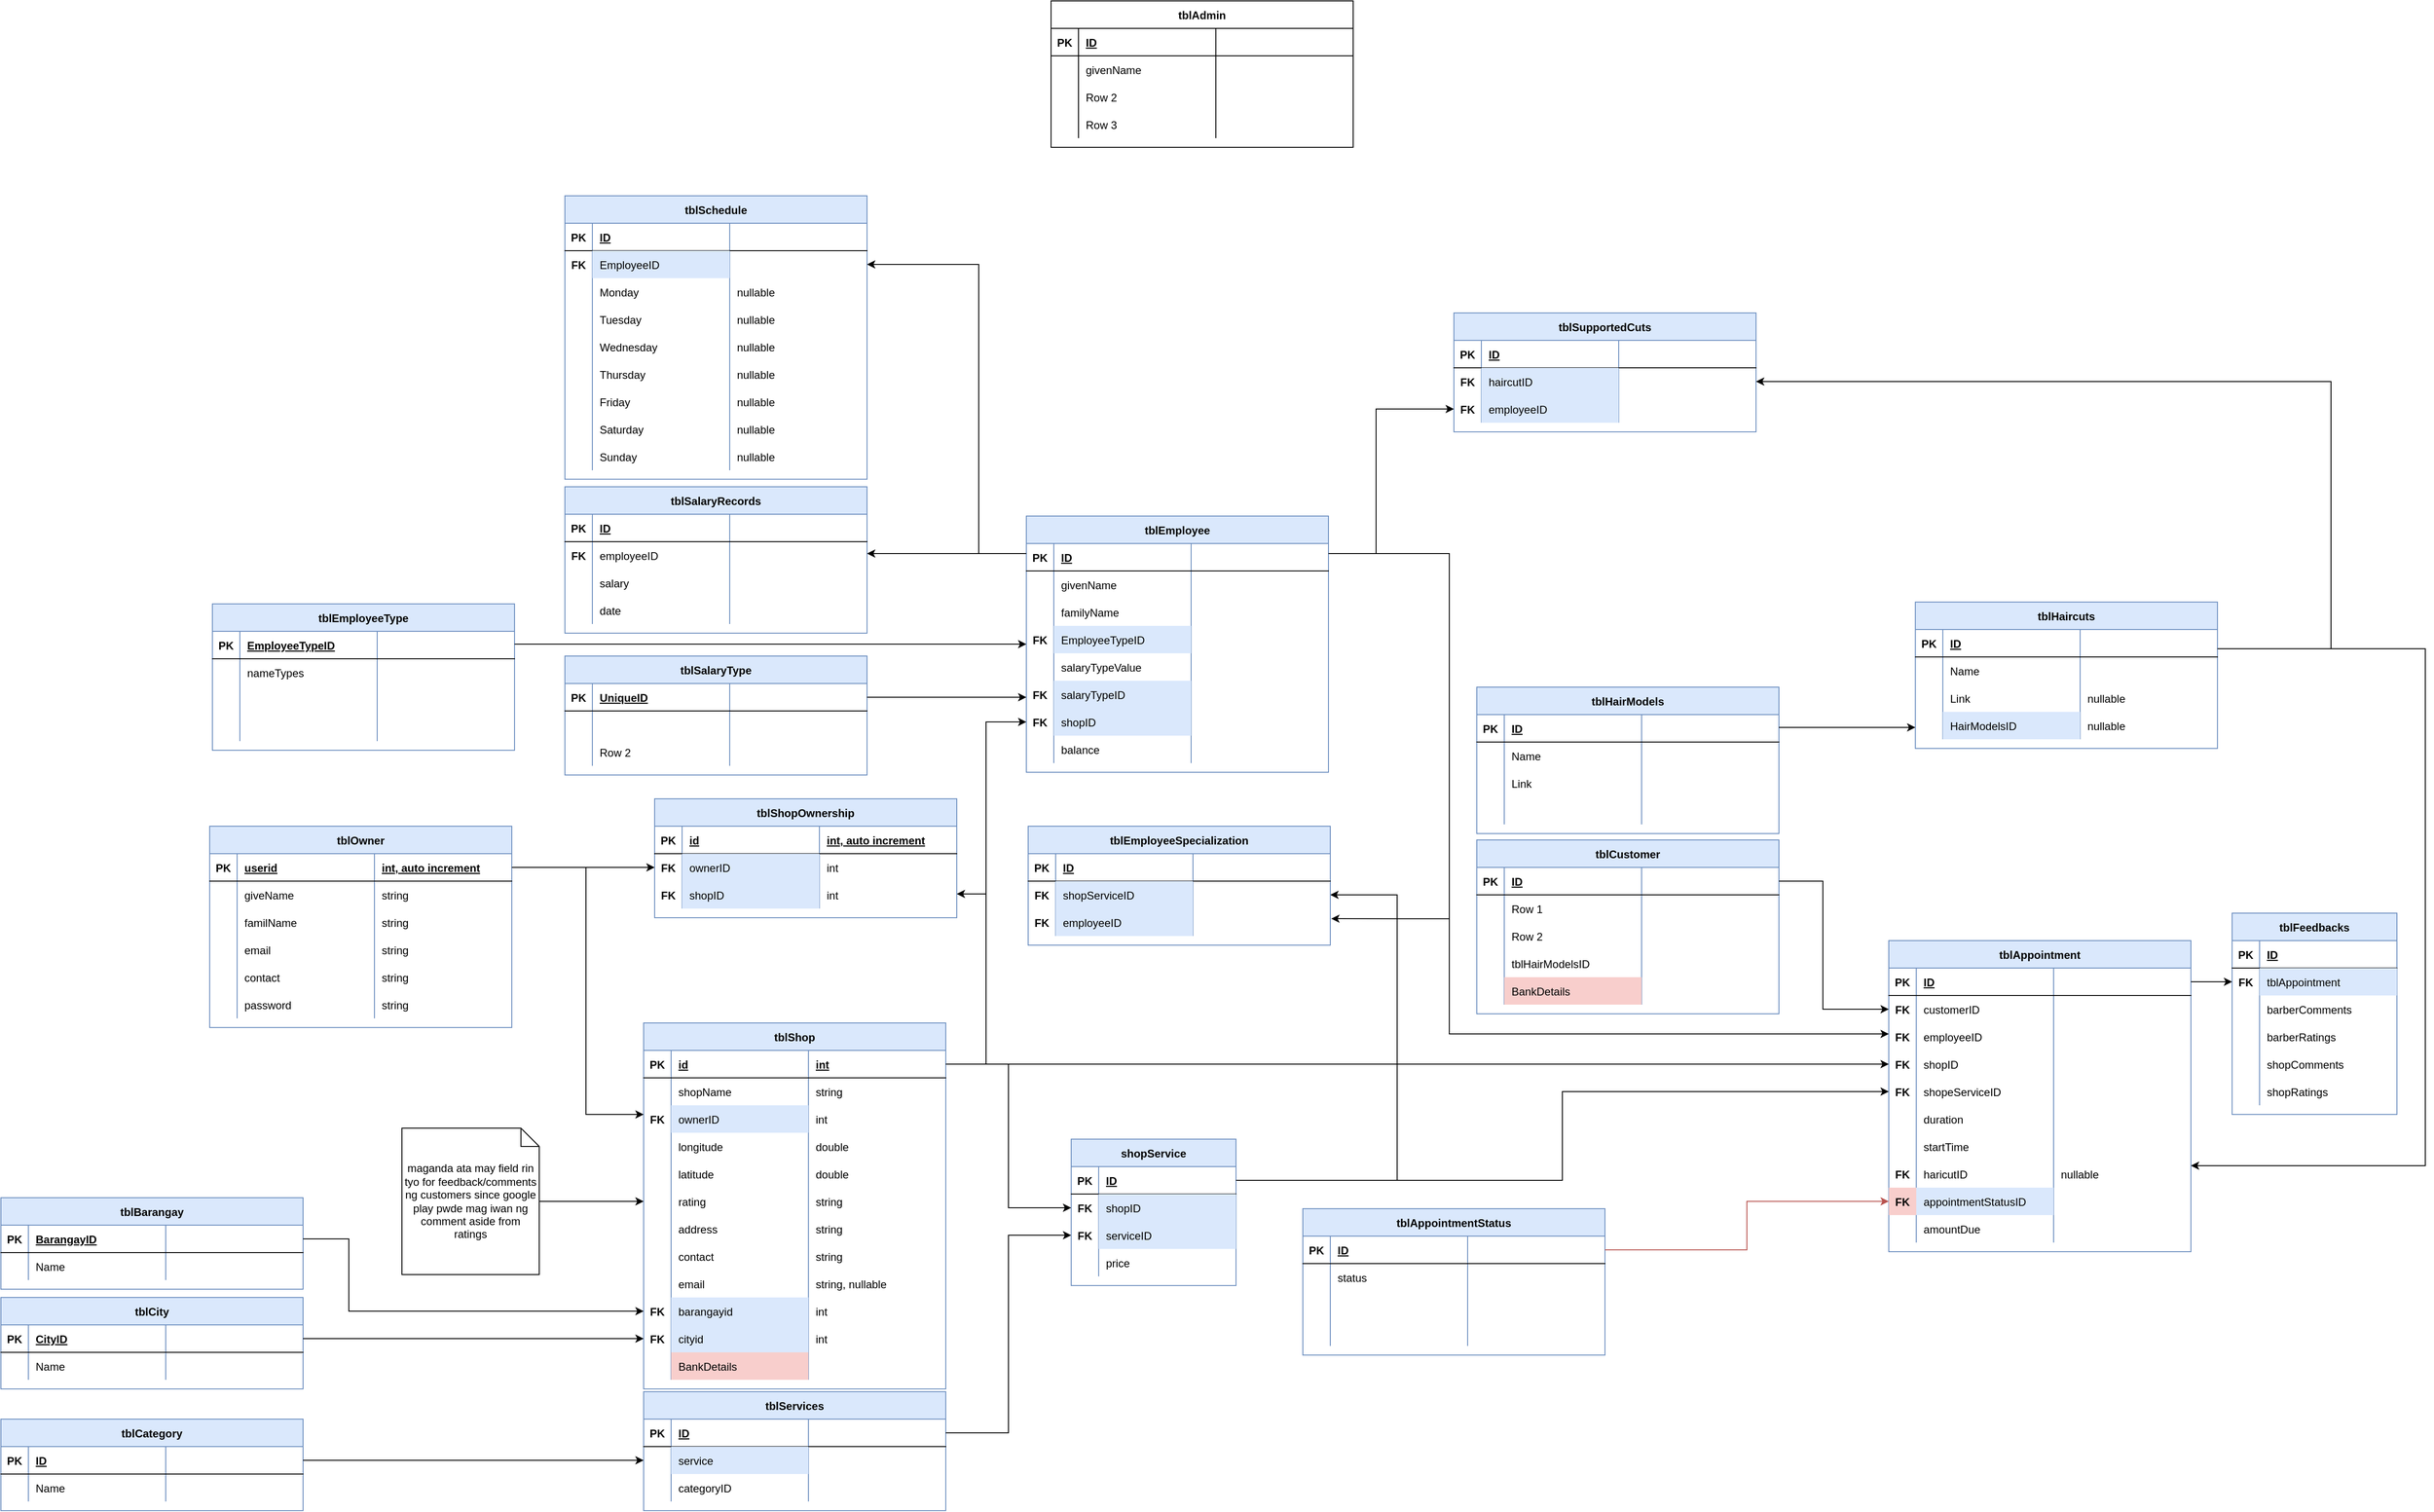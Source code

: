 <mxfile version="15.5.8" type="github">
  <diagram id="D28bbQQ5G0SR2hDeYNH8" name="ERD">
    <mxGraphModel dx="3470" dy="2137" grid="0" gridSize="10" guides="1" tooltips="1" connect="1" arrows="1" fold="1" page="1" pageScale="1" pageWidth="1100" pageHeight="850" background="none" math="0" shadow="0">
      <root>
        <mxCell id="0" />
        <mxCell id="1" parent="0" />
        <mxCell id="7BTVLu-EwjG0xCljd36N-1" value="tblShop" style="shape=table;startSize=30;container=1;collapsible=1;childLayout=tableLayout;fixedRows=1;rowLines=0;fontStyle=1;align=center;resizeLast=1;strokeColor=#6c8ebf;fillColor=#dae8fc;" parent="1" vertex="1">
          <mxGeometry x="220" y="389" width="330" height="400" as="geometry" />
        </mxCell>
        <mxCell id="7BTVLu-EwjG0xCljd36N-2" value="" style="shape=partialRectangle;collapsible=0;dropTarget=0;pointerEvents=0;fillColor=none;top=0;left=0;bottom=1;right=0;points=[[0,0.5],[1,0.5]];portConstraint=eastwest;strokeColor=default;" parent="7BTVLu-EwjG0xCljd36N-1" vertex="1">
          <mxGeometry y="30" width="330" height="30" as="geometry" />
        </mxCell>
        <mxCell id="7BTVLu-EwjG0xCljd36N-3" value="PK" style="shape=partialRectangle;connectable=0;fillColor=none;top=0;left=0;bottom=0;right=0;fontStyle=1;overflow=hidden;strokeColor=default;" parent="7BTVLu-EwjG0xCljd36N-2" vertex="1">
          <mxGeometry width="30" height="30" as="geometry">
            <mxRectangle width="30" height="30" as="alternateBounds" />
          </mxGeometry>
        </mxCell>
        <mxCell id="7BTVLu-EwjG0xCljd36N-4" value="id" style="shape=partialRectangle;connectable=0;fillColor=none;top=0;left=0;bottom=0;right=0;align=left;spacingLeft=6;fontStyle=5;overflow=hidden;strokeColor=default;" parent="7BTVLu-EwjG0xCljd36N-2" vertex="1">
          <mxGeometry x="30" width="150" height="30" as="geometry">
            <mxRectangle width="150" height="30" as="alternateBounds" />
          </mxGeometry>
        </mxCell>
        <mxCell id="7BTVLu-EwjG0xCljd36N-24" value="int" style="shape=partialRectangle;connectable=0;fillColor=none;top=0;left=0;bottom=0;right=0;align=left;spacingLeft=6;fontStyle=5;overflow=hidden;strokeColor=default;" parent="7BTVLu-EwjG0xCljd36N-2" vertex="1">
          <mxGeometry x="180" width="150" height="30" as="geometry">
            <mxRectangle width="150" height="30" as="alternateBounds" />
          </mxGeometry>
        </mxCell>
        <mxCell id="7BTVLu-EwjG0xCljd36N-5" value="" style="shape=partialRectangle;collapsible=0;dropTarget=0;pointerEvents=0;fillColor=none;top=0;left=0;bottom=0;right=0;points=[[0,0.5],[1,0.5]];portConstraint=eastwest;strokeColor=default;" parent="7BTVLu-EwjG0xCljd36N-1" vertex="1">
          <mxGeometry y="60" width="330" height="30" as="geometry" />
        </mxCell>
        <mxCell id="7BTVLu-EwjG0xCljd36N-6" value="" style="shape=partialRectangle;connectable=0;fillColor=none;top=0;left=0;bottom=0;right=0;editable=1;overflow=hidden;strokeColor=default;" parent="7BTVLu-EwjG0xCljd36N-5" vertex="1">
          <mxGeometry width="30" height="30" as="geometry">
            <mxRectangle width="30" height="30" as="alternateBounds" />
          </mxGeometry>
        </mxCell>
        <mxCell id="7BTVLu-EwjG0xCljd36N-7" value="shopName" style="shape=partialRectangle;connectable=0;fillColor=none;top=0;left=0;bottom=0;right=0;align=left;spacingLeft=6;overflow=hidden;strokeColor=default;" parent="7BTVLu-EwjG0xCljd36N-5" vertex="1">
          <mxGeometry x="30" width="150" height="30" as="geometry">
            <mxRectangle width="150" height="30" as="alternateBounds" />
          </mxGeometry>
        </mxCell>
        <mxCell id="7BTVLu-EwjG0xCljd36N-25" value="string" style="shape=partialRectangle;connectable=0;fillColor=none;top=0;left=0;bottom=0;right=0;align=left;spacingLeft=6;overflow=hidden;strokeColor=default;" parent="7BTVLu-EwjG0xCljd36N-5" vertex="1">
          <mxGeometry x="180" width="150" height="30" as="geometry">
            <mxRectangle width="150" height="30" as="alternateBounds" />
          </mxGeometry>
        </mxCell>
        <mxCell id="lUtNzukNImfCyuSP4f5d-38" style="shape=partialRectangle;collapsible=0;dropTarget=0;pointerEvents=0;fillColor=none;top=0;left=0;bottom=0;right=0;points=[[0,0.5],[1,0.5]];portConstraint=eastwest;strokeColor=default;" parent="7BTVLu-EwjG0xCljd36N-1" vertex="1">
          <mxGeometry y="90" width="330" height="30" as="geometry" />
        </mxCell>
        <mxCell id="lUtNzukNImfCyuSP4f5d-39" value="FK" style="shape=partialRectangle;connectable=0;fillColor=none;top=0;left=0;bottom=0;right=0;editable=1;overflow=hidden;strokeColor=default;fontStyle=1" parent="lUtNzukNImfCyuSP4f5d-38" vertex="1">
          <mxGeometry width="30" height="30" as="geometry">
            <mxRectangle width="30" height="30" as="alternateBounds" />
          </mxGeometry>
        </mxCell>
        <mxCell id="lUtNzukNImfCyuSP4f5d-40" value="ownerID" style="shape=partialRectangle;connectable=0;fillColor=#dae8fc;top=0;left=0;bottom=0;right=0;align=left;spacingLeft=6;overflow=hidden;strokeColor=#6c8ebf;" parent="lUtNzukNImfCyuSP4f5d-38" vertex="1">
          <mxGeometry x="30" width="150" height="30" as="geometry">
            <mxRectangle width="150" height="30" as="alternateBounds" />
          </mxGeometry>
        </mxCell>
        <mxCell id="lUtNzukNImfCyuSP4f5d-41" value="int" style="shape=partialRectangle;connectable=0;fillColor=none;top=0;left=0;bottom=0;right=0;align=left;spacingLeft=6;overflow=hidden;strokeColor=default;" parent="lUtNzukNImfCyuSP4f5d-38" vertex="1">
          <mxGeometry x="180" width="150" height="30" as="geometry">
            <mxRectangle width="150" height="30" as="alternateBounds" />
          </mxGeometry>
        </mxCell>
        <mxCell id="7BTVLu-EwjG0xCljd36N-11" value="" style="shape=partialRectangle;collapsible=0;dropTarget=0;pointerEvents=0;fillColor=none;top=0;left=0;bottom=0;right=0;points=[[0,0.5],[1,0.5]];portConstraint=eastwest;strokeColor=default;" parent="7BTVLu-EwjG0xCljd36N-1" vertex="1">
          <mxGeometry y="120" width="330" height="30" as="geometry" />
        </mxCell>
        <mxCell id="7BTVLu-EwjG0xCljd36N-12" value="" style="shape=partialRectangle;connectable=0;fillColor=none;top=0;left=0;bottom=0;right=0;editable=1;overflow=hidden;strokeColor=default;" parent="7BTVLu-EwjG0xCljd36N-11" vertex="1">
          <mxGeometry width="30" height="30" as="geometry">
            <mxRectangle width="30" height="30" as="alternateBounds" />
          </mxGeometry>
        </mxCell>
        <mxCell id="7BTVLu-EwjG0xCljd36N-13" value="longitude" style="shape=partialRectangle;connectable=0;fillColor=none;top=0;left=0;bottom=0;right=0;align=left;spacingLeft=6;overflow=hidden;strokeColor=default;" parent="7BTVLu-EwjG0xCljd36N-11" vertex="1">
          <mxGeometry x="30" width="150" height="30" as="geometry">
            <mxRectangle width="150" height="30" as="alternateBounds" />
          </mxGeometry>
        </mxCell>
        <mxCell id="7BTVLu-EwjG0xCljd36N-27" value="double" style="shape=partialRectangle;connectable=0;fillColor=none;top=0;left=0;bottom=0;right=0;align=left;spacingLeft=6;overflow=hidden;strokeColor=default;" parent="7BTVLu-EwjG0xCljd36N-11" vertex="1">
          <mxGeometry x="180" width="150" height="30" as="geometry">
            <mxRectangle width="150" height="30" as="alternateBounds" />
          </mxGeometry>
        </mxCell>
        <mxCell id="7BTVLu-EwjG0xCljd36N-28" style="shape=partialRectangle;collapsible=0;dropTarget=0;pointerEvents=0;fillColor=none;top=0;left=0;bottom=0;right=0;points=[[0,0.5],[1,0.5]];portConstraint=eastwest;strokeColor=default;" parent="7BTVLu-EwjG0xCljd36N-1" vertex="1">
          <mxGeometry y="150" width="330" height="30" as="geometry" />
        </mxCell>
        <mxCell id="7BTVLu-EwjG0xCljd36N-29" style="shape=partialRectangle;connectable=0;fillColor=none;top=0;left=0;bottom=0;right=0;editable=1;overflow=hidden;strokeColor=default;" parent="7BTVLu-EwjG0xCljd36N-28" vertex="1">
          <mxGeometry width="30" height="30" as="geometry">
            <mxRectangle width="30" height="30" as="alternateBounds" />
          </mxGeometry>
        </mxCell>
        <mxCell id="7BTVLu-EwjG0xCljd36N-30" value="latitude" style="shape=partialRectangle;connectable=0;fillColor=none;top=0;left=0;bottom=0;right=0;align=left;spacingLeft=6;overflow=hidden;strokeColor=default;" parent="7BTVLu-EwjG0xCljd36N-28" vertex="1">
          <mxGeometry x="30" width="150" height="30" as="geometry">
            <mxRectangle width="150" height="30" as="alternateBounds" />
          </mxGeometry>
        </mxCell>
        <mxCell id="7BTVLu-EwjG0xCljd36N-31" value="double" style="shape=partialRectangle;connectable=0;fillColor=none;top=0;left=0;bottom=0;right=0;align=left;spacingLeft=6;overflow=hidden;strokeColor=default;" parent="7BTVLu-EwjG0xCljd36N-28" vertex="1">
          <mxGeometry x="180" width="150" height="30" as="geometry">
            <mxRectangle width="150" height="30" as="alternateBounds" />
          </mxGeometry>
        </mxCell>
        <mxCell id="7BTVLu-EwjG0xCljd36N-32" style="shape=partialRectangle;collapsible=0;dropTarget=0;pointerEvents=0;fillColor=none;top=0;left=0;bottom=0;right=0;points=[[0,0.5],[1,0.5]];portConstraint=eastwest;strokeColor=default;" parent="7BTVLu-EwjG0xCljd36N-1" vertex="1">
          <mxGeometry y="180" width="330" height="30" as="geometry" />
        </mxCell>
        <mxCell id="7BTVLu-EwjG0xCljd36N-33" style="shape=partialRectangle;connectable=0;fillColor=none;top=0;left=0;bottom=0;right=0;editable=1;overflow=hidden;strokeColor=default;" parent="7BTVLu-EwjG0xCljd36N-32" vertex="1">
          <mxGeometry width="30" height="30" as="geometry">
            <mxRectangle width="30" height="30" as="alternateBounds" />
          </mxGeometry>
        </mxCell>
        <mxCell id="7BTVLu-EwjG0xCljd36N-34" value="rating" style="shape=partialRectangle;connectable=0;fillColor=none;top=0;left=0;bottom=0;right=0;align=left;spacingLeft=6;overflow=hidden;labelBackgroundColor=none;strokeColor=default;" parent="7BTVLu-EwjG0xCljd36N-32" vertex="1">
          <mxGeometry x="30" width="150" height="30" as="geometry">
            <mxRectangle width="150" height="30" as="alternateBounds" />
          </mxGeometry>
        </mxCell>
        <mxCell id="7BTVLu-EwjG0xCljd36N-35" value="string" style="shape=partialRectangle;connectable=0;fillColor=none;top=0;left=0;bottom=0;right=0;align=left;spacingLeft=6;overflow=hidden;labelBackgroundColor=none;strokeColor=default;" parent="7BTVLu-EwjG0xCljd36N-32" vertex="1">
          <mxGeometry x="180" width="150" height="30" as="geometry">
            <mxRectangle width="150" height="30" as="alternateBounds" />
          </mxGeometry>
        </mxCell>
        <mxCell id="7BTVLu-EwjG0xCljd36N-38" style="shape=partialRectangle;collapsible=0;dropTarget=0;pointerEvents=0;fillColor=none;top=0;left=0;bottom=0;right=0;points=[[0,0.5],[1,0.5]];portConstraint=eastwest;strokeColor=default;" parent="7BTVLu-EwjG0xCljd36N-1" vertex="1">
          <mxGeometry y="210" width="330" height="30" as="geometry" />
        </mxCell>
        <mxCell id="7BTVLu-EwjG0xCljd36N-39" value="" style="shape=partialRectangle;connectable=0;fillColor=none;top=0;left=0;bottom=0;right=0;editable=1;overflow=hidden;strokeColor=default;" parent="7BTVLu-EwjG0xCljd36N-38" vertex="1">
          <mxGeometry width="30" height="30" as="geometry">
            <mxRectangle width="30" height="30" as="alternateBounds" />
          </mxGeometry>
        </mxCell>
        <mxCell id="7BTVLu-EwjG0xCljd36N-40" value="address" style="shape=partialRectangle;connectable=0;fillColor=none;top=0;left=0;bottom=0;right=0;align=left;spacingLeft=6;overflow=hidden;strokeColor=default;" parent="7BTVLu-EwjG0xCljd36N-38" vertex="1">
          <mxGeometry x="30" width="150" height="30" as="geometry">
            <mxRectangle width="150" height="30" as="alternateBounds" />
          </mxGeometry>
        </mxCell>
        <mxCell id="7BTVLu-EwjG0xCljd36N-41" value="string" style="shape=partialRectangle;connectable=0;fillColor=none;top=0;left=0;bottom=0;right=0;align=left;spacingLeft=6;overflow=hidden;strokeColor=default;" parent="7BTVLu-EwjG0xCljd36N-38" vertex="1">
          <mxGeometry x="180" width="150" height="30" as="geometry">
            <mxRectangle width="150" height="30" as="alternateBounds" />
          </mxGeometry>
        </mxCell>
        <mxCell id="7BTVLu-EwjG0xCljd36N-42" style="shape=partialRectangle;collapsible=0;dropTarget=0;pointerEvents=0;fillColor=none;top=0;left=0;bottom=0;right=0;points=[[0,0.5],[1,0.5]];portConstraint=eastwest;strokeColor=default;" parent="7BTVLu-EwjG0xCljd36N-1" vertex="1">
          <mxGeometry y="240" width="330" height="30" as="geometry" />
        </mxCell>
        <mxCell id="7BTVLu-EwjG0xCljd36N-43" style="shape=partialRectangle;connectable=0;fillColor=none;top=0;left=0;bottom=0;right=0;editable=1;overflow=hidden;strokeColor=default;" parent="7BTVLu-EwjG0xCljd36N-42" vertex="1">
          <mxGeometry width="30" height="30" as="geometry">
            <mxRectangle width="30" height="30" as="alternateBounds" />
          </mxGeometry>
        </mxCell>
        <mxCell id="7BTVLu-EwjG0xCljd36N-44" value="contact" style="shape=partialRectangle;connectable=0;fillColor=none;top=0;left=0;bottom=0;right=0;align=left;spacingLeft=6;overflow=hidden;strokeColor=default;" parent="7BTVLu-EwjG0xCljd36N-42" vertex="1">
          <mxGeometry x="30" width="150" height="30" as="geometry">
            <mxRectangle width="150" height="30" as="alternateBounds" />
          </mxGeometry>
        </mxCell>
        <mxCell id="7BTVLu-EwjG0xCljd36N-45" value="string" style="shape=partialRectangle;connectable=0;fillColor=none;top=0;left=0;bottom=0;right=0;align=left;spacingLeft=6;overflow=hidden;strokeColor=default;" parent="7BTVLu-EwjG0xCljd36N-42" vertex="1">
          <mxGeometry x="180" width="150" height="30" as="geometry">
            <mxRectangle width="150" height="30" as="alternateBounds" />
          </mxGeometry>
        </mxCell>
        <mxCell id="7BTVLu-EwjG0xCljd36N-46" style="shape=partialRectangle;collapsible=0;dropTarget=0;pointerEvents=0;fillColor=none;top=0;left=0;bottom=0;right=0;points=[[0,0.5],[1,0.5]];portConstraint=eastwest;strokeColor=default;" parent="7BTVLu-EwjG0xCljd36N-1" vertex="1">
          <mxGeometry y="270" width="330" height="30" as="geometry" />
        </mxCell>
        <mxCell id="7BTVLu-EwjG0xCljd36N-47" style="shape=partialRectangle;connectable=0;fillColor=none;top=0;left=0;bottom=0;right=0;editable=1;overflow=hidden;strokeColor=default;" parent="7BTVLu-EwjG0xCljd36N-46" vertex="1">
          <mxGeometry width="30" height="30" as="geometry">
            <mxRectangle width="30" height="30" as="alternateBounds" />
          </mxGeometry>
        </mxCell>
        <mxCell id="7BTVLu-EwjG0xCljd36N-48" value="email" style="shape=partialRectangle;connectable=0;fillColor=none;top=0;left=0;bottom=0;right=0;align=left;spacingLeft=6;overflow=hidden;strokeColor=default;" parent="7BTVLu-EwjG0xCljd36N-46" vertex="1">
          <mxGeometry x="30" width="150" height="30" as="geometry">
            <mxRectangle width="150" height="30" as="alternateBounds" />
          </mxGeometry>
        </mxCell>
        <mxCell id="7BTVLu-EwjG0xCljd36N-49" value="string, nullable" style="shape=partialRectangle;connectable=0;fillColor=none;top=0;left=0;bottom=0;right=0;align=left;spacingLeft=6;overflow=hidden;strokeColor=default;" parent="7BTVLu-EwjG0xCljd36N-46" vertex="1">
          <mxGeometry x="180" width="150" height="30" as="geometry">
            <mxRectangle width="150" height="30" as="alternateBounds" />
          </mxGeometry>
        </mxCell>
        <mxCell id="7BTVLu-EwjG0xCljd36N-50" style="shape=partialRectangle;collapsible=0;dropTarget=0;pointerEvents=0;fillColor=none;top=0;left=0;bottom=0;right=0;points=[[0,0.5],[1,0.5]];portConstraint=eastwest;strokeColor=default;" parent="7BTVLu-EwjG0xCljd36N-1" vertex="1">
          <mxGeometry y="300" width="330" height="30" as="geometry" />
        </mxCell>
        <mxCell id="7BTVLu-EwjG0xCljd36N-51" value="FK" style="shape=partialRectangle;connectable=0;fillColor=none;top=0;left=0;bottom=0;right=0;editable=1;overflow=hidden;fontStyle=1;strokeColor=default;" parent="7BTVLu-EwjG0xCljd36N-50" vertex="1">
          <mxGeometry width="30" height="30" as="geometry">
            <mxRectangle width="30" height="30" as="alternateBounds" />
          </mxGeometry>
        </mxCell>
        <mxCell id="7BTVLu-EwjG0xCljd36N-52" value="barangayid" style="shape=partialRectangle;connectable=0;fillColor=#dae8fc;top=0;left=0;bottom=0;right=0;align=left;spacingLeft=6;overflow=hidden;strokeColor=#6c8ebf;" parent="7BTVLu-EwjG0xCljd36N-50" vertex="1">
          <mxGeometry x="30" width="150" height="30" as="geometry">
            <mxRectangle width="150" height="30" as="alternateBounds" />
          </mxGeometry>
        </mxCell>
        <mxCell id="7BTVLu-EwjG0xCljd36N-53" value="int" style="shape=partialRectangle;connectable=0;fillColor=none;top=0;left=0;bottom=0;right=0;align=left;spacingLeft=6;overflow=hidden;strokeColor=default;" parent="7BTVLu-EwjG0xCljd36N-50" vertex="1">
          <mxGeometry x="180" width="150" height="30" as="geometry">
            <mxRectangle width="150" height="30" as="alternateBounds" />
          </mxGeometry>
        </mxCell>
        <mxCell id="7BTVLu-EwjG0xCljd36N-54" style="shape=partialRectangle;collapsible=0;dropTarget=0;pointerEvents=0;fillColor=none;top=0;left=0;bottom=0;right=0;points=[[0,0.5],[1,0.5]];portConstraint=eastwest;strokeColor=default;" parent="7BTVLu-EwjG0xCljd36N-1" vertex="1">
          <mxGeometry y="330" width="330" height="30" as="geometry" />
        </mxCell>
        <mxCell id="7BTVLu-EwjG0xCljd36N-55" value="FK" style="shape=partialRectangle;connectable=0;fillColor=none;top=0;left=0;bottom=0;right=0;editable=1;overflow=hidden;fontStyle=1;strokeColor=default;" parent="7BTVLu-EwjG0xCljd36N-54" vertex="1">
          <mxGeometry width="30" height="30" as="geometry">
            <mxRectangle width="30" height="30" as="alternateBounds" />
          </mxGeometry>
        </mxCell>
        <mxCell id="7BTVLu-EwjG0xCljd36N-56" value="cityid" style="shape=partialRectangle;connectable=0;fillColor=#dae8fc;top=0;left=0;bottom=0;right=0;align=left;spacingLeft=6;overflow=hidden;strokeColor=#6c8ebf;" parent="7BTVLu-EwjG0xCljd36N-54" vertex="1">
          <mxGeometry x="30" width="150" height="30" as="geometry">
            <mxRectangle width="150" height="30" as="alternateBounds" />
          </mxGeometry>
        </mxCell>
        <mxCell id="7BTVLu-EwjG0xCljd36N-57" value="int" style="shape=partialRectangle;connectable=0;fillColor=none;top=0;left=0;bottom=0;right=0;align=left;spacingLeft=6;overflow=hidden;strokeColor=default;" parent="7BTVLu-EwjG0xCljd36N-54" vertex="1">
          <mxGeometry x="180" width="150" height="30" as="geometry">
            <mxRectangle width="150" height="30" as="alternateBounds" />
          </mxGeometry>
        </mxCell>
        <mxCell id="6NWZPnEzveL596uwaTMD-162" style="shape=partialRectangle;collapsible=0;dropTarget=0;pointerEvents=0;fillColor=none;top=0;left=0;bottom=0;right=0;points=[[0,0.5],[1,0.5]];portConstraint=eastwest;strokeColor=default;" parent="7BTVLu-EwjG0xCljd36N-1" vertex="1">
          <mxGeometry y="360" width="330" height="30" as="geometry" />
        </mxCell>
        <mxCell id="6NWZPnEzveL596uwaTMD-163" style="shape=partialRectangle;connectable=0;fillColor=none;top=0;left=0;bottom=0;right=0;editable=1;overflow=hidden;fontStyle=1;strokeColor=default;" parent="6NWZPnEzveL596uwaTMD-162" vertex="1">
          <mxGeometry width="30" height="30" as="geometry">
            <mxRectangle width="30" height="30" as="alternateBounds" />
          </mxGeometry>
        </mxCell>
        <mxCell id="6NWZPnEzveL596uwaTMD-164" value="BankDetails" style="shape=partialRectangle;connectable=0;fillColor=#f8cecc;top=0;left=0;bottom=0;right=0;align=left;spacingLeft=6;overflow=hidden;strokeColor=#b85450;" parent="6NWZPnEzveL596uwaTMD-162" vertex="1">
          <mxGeometry x="30" width="150" height="30" as="geometry">
            <mxRectangle width="150" height="30" as="alternateBounds" />
          </mxGeometry>
        </mxCell>
        <mxCell id="6NWZPnEzveL596uwaTMD-165" style="shape=partialRectangle;connectable=0;fillColor=none;top=0;left=0;bottom=0;right=0;align=left;spacingLeft=6;overflow=hidden;strokeColor=default;" parent="6NWZPnEzveL596uwaTMD-162" vertex="1">
          <mxGeometry x="180" width="150" height="30" as="geometry">
            <mxRectangle width="150" height="30" as="alternateBounds" />
          </mxGeometry>
        </mxCell>
        <mxCell id="7BTVLu-EwjG0xCljd36N-37" style="edgeStyle=orthogonalEdgeStyle;rounded=0;orthogonalLoop=1;jettySize=auto;html=1;strokeColor=default;" parent="1" source="7BTVLu-EwjG0xCljd36N-36" target="7BTVLu-EwjG0xCljd36N-32" edge="1">
          <mxGeometry relative="1" as="geometry" />
        </mxCell>
        <mxCell id="7BTVLu-EwjG0xCljd36N-36" value="&lt;span&gt;maganda ata may field rin tyo for feedback/comments ng customers since google play pwde mag iwan ng comment aside from ratings&lt;/span&gt;" style="shape=note;size=20;whiteSpace=wrap;html=1;strokeColor=default;" parent="1" vertex="1">
          <mxGeometry x="-44" y="504" width="150" height="160" as="geometry" />
        </mxCell>
        <mxCell id="7BTVLu-EwjG0xCljd36N-72" value="tblOwner" style="shape=table;startSize=30;container=1;collapsible=1;childLayout=tableLayout;fixedRows=1;rowLines=0;fontStyle=1;align=center;resizeLast=1;labelBackgroundColor=none;fillColor=#dae8fc;strokeColor=#6c8ebf;" parent="1" vertex="1">
          <mxGeometry x="-254" y="174" width="330" height="220" as="geometry">
            <mxRectangle x="39" y="500" width="79" height="30" as="alternateBounds" />
          </mxGeometry>
        </mxCell>
        <mxCell id="7BTVLu-EwjG0xCljd36N-73" value="" style="shape=partialRectangle;collapsible=0;dropTarget=0;pointerEvents=0;fillColor=none;top=0;left=0;bottom=1;right=0;points=[[0,0.5],[1,0.5]];portConstraint=eastwest;labelBackgroundColor=none;strokeColor=default;" parent="7BTVLu-EwjG0xCljd36N-72" vertex="1">
          <mxGeometry y="30" width="330" height="30" as="geometry" />
        </mxCell>
        <mxCell id="7BTVLu-EwjG0xCljd36N-74" value="PK" style="shape=partialRectangle;connectable=0;fillColor=none;top=0;left=0;bottom=0;right=0;fontStyle=1;overflow=hidden;labelBackgroundColor=none;strokeColor=default;" parent="7BTVLu-EwjG0xCljd36N-73" vertex="1">
          <mxGeometry width="30" height="30" as="geometry">
            <mxRectangle width="30" height="30" as="alternateBounds" />
          </mxGeometry>
        </mxCell>
        <mxCell id="7BTVLu-EwjG0xCljd36N-75" value="userid" style="shape=partialRectangle;connectable=0;fillColor=none;top=0;left=0;bottom=0;right=0;align=left;spacingLeft=6;fontStyle=5;overflow=hidden;labelBackgroundColor=none;strokeColor=default;" parent="7BTVLu-EwjG0xCljd36N-73" vertex="1">
          <mxGeometry x="30" width="150" height="30" as="geometry">
            <mxRectangle width="150" height="30" as="alternateBounds" />
          </mxGeometry>
        </mxCell>
        <mxCell id="7BTVLu-EwjG0xCljd36N-86" value="int, auto increment" style="shape=partialRectangle;connectable=0;fillColor=none;top=0;left=0;bottom=0;right=0;align=left;spacingLeft=6;fontStyle=5;overflow=hidden;labelBackgroundColor=none;strokeColor=default;" parent="7BTVLu-EwjG0xCljd36N-73" vertex="1">
          <mxGeometry x="180" width="150" height="30" as="geometry">
            <mxRectangle width="150" height="30" as="alternateBounds" />
          </mxGeometry>
        </mxCell>
        <mxCell id="7BTVLu-EwjG0xCljd36N-76" value="" style="shape=partialRectangle;collapsible=0;dropTarget=0;pointerEvents=0;fillColor=none;top=0;left=0;bottom=0;right=0;points=[[0,0.5],[1,0.5]];portConstraint=eastwest;labelBackgroundColor=none;strokeColor=default;" parent="7BTVLu-EwjG0xCljd36N-72" vertex="1">
          <mxGeometry y="60" width="330" height="30" as="geometry" />
        </mxCell>
        <mxCell id="7BTVLu-EwjG0xCljd36N-77" value="" style="shape=partialRectangle;connectable=0;fillColor=none;top=0;left=0;bottom=0;right=0;editable=1;overflow=hidden;labelBackgroundColor=none;strokeColor=default;" parent="7BTVLu-EwjG0xCljd36N-76" vertex="1">
          <mxGeometry width="30" height="30" as="geometry">
            <mxRectangle width="30" height="30" as="alternateBounds" />
          </mxGeometry>
        </mxCell>
        <mxCell id="7BTVLu-EwjG0xCljd36N-78" value="giveName" style="shape=partialRectangle;connectable=0;fillColor=none;top=0;left=0;bottom=0;right=0;align=left;spacingLeft=6;overflow=hidden;labelBackgroundColor=none;strokeColor=default;" parent="7BTVLu-EwjG0xCljd36N-76" vertex="1">
          <mxGeometry x="30" width="150" height="30" as="geometry">
            <mxRectangle width="150" height="30" as="alternateBounds" />
          </mxGeometry>
        </mxCell>
        <mxCell id="7BTVLu-EwjG0xCljd36N-87" value="string" style="shape=partialRectangle;connectable=0;fillColor=none;top=0;left=0;bottom=0;right=0;align=left;spacingLeft=6;overflow=hidden;labelBackgroundColor=none;strokeColor=default;" parent="7BTVLu-EwjG0xCljd36N-76" vertex="1">
          <mxGeometry x="180" width="150" height="30" as="geometry">
            <mxRectangle width="150" height="30" as="alternateBounds" />
          </mxGeometry>
        </mxCell>
        <mxCell id="7BTVLu-EwjG0xCljd36N-79" value="" style="shape=partialRectangle;collapsible=0;dropTarget=0;pointerEvents=0;fillColor=none;top=0;left=0;bottom=0;right=0;points=[[0,0.5],[1,0.5]];portConstraint=eastwest;labelBackgroundColor=none;strokeColor=default;" parent="7BTVLu-EwjG0xCljd36N-72" vertex="1">
          <mxGeometry y="90" width="330" height="30" as="geometry" />
        </mxCell>
        <mxCell id="7BTVLu-EwjG0xCljd36N-80" value="" style="shape=partialRectangle;connectable=0;fillColor=none;top=0;left=0;bottom=0;right=0;editable=1;overflow=hidden;labelBackgroundColor=none;strokeColor=default;" parent="7BTVLu-EwjG0xCljd36N-79" vertex="1">
          <mxGeometry width="30" height="30" as="geometry">
            <mxRectangle width="30" height="30" as="alternateBounds" />
          </mxGeometry>
        </mxCell>
        <mxCell id="7BTVLu-EwjG0xCljd36N-81" value="familName" style="shape=partialRectangle;connectable=0;fillColor=none;top=0;left=0;bottom=0;right=0;align=left;spacingLeft=6;overflow=hidden;labelBackgroundColor=none;strokeColor=default;" parent="7BTVLu-EwjG0xCljd36N-79" vertex="1">
          <mxGeometry x="30" width="150" height="30" as="geometry">
            <mxRectangle width="150" height="30" as="alternateBounds" />
          </mxGeometry>
        </mxCell>
        <mxCell id="7BTVLu-EwjG0xCljd36N-88" value="string" style="shape=partialRectangle;connectable=0;fillColor=none;top=0;left=0;bottom=0;right=0;align=left;spacingLeft=6;overflow=hidden;labelBackgroundColor=none;strokeColor=default;" parent="7BTVLu-EwjG0xCljd36N-79" vertex="1">
          <mxGeometry x="180" width="150" height="30" as="geometry">
            <mxRectangle width="150" height="30" as="alternateBounds" />
          </mxGeometry>
        </mxCell>
        <mxCell id="7BTVLu-EwjG0xCljd36N-82" value="" style="shape=partialRectangle;collapsible=0;dropTarget=0;pointerEvents=0;fillColor=none;top=0;left=0;bottom=0;right=0;points=[[0,0.5],[1,0.5]];portConstraint=eastwest;labelBackgroundColor=none;strokeColor=default;" parent="7BTVLu-EwjG0xCljd36N-72" vertex="1">
          <mxGeometry y="120" width="330" height="30" as="geometry" />
        </mxCell>
        <mxCell id="7BTVLu-EwjG0xCljd36N-83" value="" style="shape=partialRectangle;connectable=0;fillColor=none;top=0;left=0;bottom=0;right=0;editable=1;overflow=hidden;labelBackgroundColor=none;strokeColor=default;" parent="7BTVLu-EwjG0xCljd36N-82" vertex="1">
          <mxGeometry width="30" height="30" as="geometry">
            <mxRectangle width="30" height="30" as="alternateBounds" />
          </mxGeometry>
        </mxCell>
        <mxCell id="7BTVLu-EwjG0xCljd36N-84" value="email" style="shape=partialRectangle;connectable=0;fillColor=none;top=0;left=0;bottom=0;right=0;align=left;spacingLeft=6;overflow=hidden;labelBackgroundColor=none;strokeColor=default;" parent="7BTVLu-EwjG0xCljd36N-82" vertex="1">
          <mxGeometry x="30" width="150" height="30" as="geometry">
            <mxRectangle width="150" height="30" as="alternateBounds" />
          </mxGeometry>
        </mxCell>
        <mxCell id="7BTVLu-EwjG0xCljd36N-89" value="string" style="shape=partialRectangle;connectable=0;fillColor=none;top=0;left=0;bottom=0;right=0;align=left;spacingLeft=6;overflow=hidden;labelBackgroundColor=none;strokeColor=default;" parent="7BTVLu-EwjG0xCljd36N-82" vertex="1">
          <mxGeometry x="180" width="150" height="30" as="geometry">
            <mxRectangle width="150" height="30" as="alternateBounds" />
          </mxGeometry>
        </mxCell>
        <mxCell id="nC-oUk_ZlEmWOEXdLKIX-1" style="shape=partialRectangle;collapsible=0;dropTarget=0;pointerEvents=0;fillColor=none;top=0;left=0;bottom=0;right=0;points=[[0,0.5],[1,0.5]];portConstraint=eastwest;labelBackgroundColor=none;strokeColor=default;" parent="7BTVLu-EwjG0xCljd36N-72" vertex="1">
          <mxGeometry y="150" width="330" height="30" as="geometry" />
        </mxCell>
        <mxCell id="nC-oUk_ZlEmWOEXdLKIX-2" style="shape=partialRectangle;connectable=0;fillColor=none;top=0;left=0;bottom=0;right=0;editable=1;overflow=hidden;labelBackgroundColor=none;strokeColor=default;" parent="nC-oUk_ZlEmWOEXdLKIX-1" vertex="1">
          <mxGeometry width="30" height="30" as="geometry">
            <mxRectangle width="30" height="30" as="alternateBounds" />
          </mxGeometry>
        </mxCell>
        <mxCell id="nC-oUk_ZlEmWOEXdLKIX-3" value="contact" style="shape=partialRectangle;connectable=0;fillColor=none;top=0;left=0;bottom=0;right=0;align=left;spacingLeft=6;overflow=hidden;labelBackgroundColor=none;strokeColor=default;" parent="nC-oUk_ZlEmWOEXdLKIX-1" vertex="1">
          <mxGeometry x="30" width="150" height="30" as="geometry">
            <mxRectangle width="150" height="30" as="alternateBounds" />
          </mxGeometry>
        </mxCell>
        <mxCell id="nC-oUk_ZlEmWOEXdLKIX-4" value="string" style="shape=partialRectangle;connectable=0;fillColor=none;top=0;left=0;bottom=0;right=0;align=left;spacingLeft=6;overflow=hidden;labelBackgroundColor=none;strokeColor=default;" parent="nC-oUk_ZlEmWOEXdLKIX-1" vertex="1">
          <mxGeometry x="180" width="150" height="30" as="geometry">
            <mxRectangle width="150" height="30" as="alternateBounds" />
          </mxGeometry>
        </mxCell>
        <mxCell id="nC-oUk_ZlEmWOEXdLKIX-5" style="shape=partialRectangle;collapsible=0;dropTarget=0;pointerEvents=0;fillColor=none;top=0;left=0;bottom=0;right=0;points=[[0,0.5],[1,0.5]];portConstraint=eastwest;labelBackgroundColor=none;strokeColor=default;" parent="7BTVLu-EwjG0xCljd36N-72" vertex="1">
          <mxGeometry y="180" width="330" height="30" as="geometry" />
        </mxCell>
        <mxCell id="nC-oUk_ZlEmWOEXdLKIX-6" style="shape=partialRectangle;connectable=0;fillColor=none;top=0;left=0;bottom=0;right=0;editable=1;overflow=hidden;labelBackgroundColor=none;strokeColor=default;" parent="nC-oUk_ZlEmWOEXdLKIX-5" vertex="1">
          <mxGeometry width="30" height="30" as="geometry">
            <mxRectangle width="30" height="30" as="alternateBounds" />
          </mxGeometry>
        </mxCell>
        <mxCell id="nC-oUk_ZlEmWOEXdLKIX-7" value="password" style="shape=partialRectangle;connectable=0;fillColor=none;top=0;left=0;bottom=0;right=0;align=left;spacingLeft=6;overflow=hidden;labelBackgroundColor=none;strokeColor=default;" parent="nC-oUk_ZlEmWOEXdLKIX-5" vertex="1">
          <mxGeometry x="30" width="150" height="30" as="geometry">
            <mxRectangle width="150" height="30" as="alternateBounds" />
          </mxGeometry>
        </mxCell>
        <mxCell id="nC-oUk_ZlEmWOEXdLKIX-8" value="string" style="shape=partialRectangle;connectable=0;fillColor=none;top=0;left=0;bottom=0;right=0;align=left;spacingLeft=6;overflow=hidden;labelBackgroundColor=none;strokeColor=default;" parent="nC-oUk_ZlEmWOEXdLKIX-5" vertex="1">
          <mxGeometry x="180" width="150" height="30" as="geometry">
            <mxRectangle width="150" height="30" as="alternateBounds" />
          </mxGeometry>
        </mxCell>
        <mxCell id="7BTVLu-EwjG0xCljd36N-85" style="edgeStyle=orthogonalEdgeStyle;rounded=0;orthogonalLoop=1;jettySize=auto;html=1;strokeColor=default;" parent="1" source="7BTVLu-EwjG0xCljd36N-73" edge="1">
          <mxGeometry relative="1" as="geometry" />
        </mxCell>
        <mxCell id="lUtNzukNImfCyuSP4f5d-14" value="tblShopOwnership" style="shape=table;startSize=30;container=1;collapsible=1;childLayout=tableLayout;fixedRows=1;rowLines=0;fontStyle=1;align=center;resizeLast=1;fillColor=#dae8fc;strokeColor=#6c8ebf;" parent="1" vertex="1">
          <mxGeometry x="232" y="144" width="330" height="130" as="geometry" />
        </mxCell>
        <mxCell id="lUtNzukNImfCyuSP4f5d-15" value="" style="shape=partialRectangle;collapsible=0;dropTarget=0;pointerEvents=0;fillColor=none;top=0;left=0;bottom=1;right=0;points=[[0,0.5],[1,0.5]];portConstraint=eastwest;" parent="lUtNzukNImfCyuSP4f5d-14" vertex="1">
          <mxGeometry y="30" width="330" height="30" as="geometry" />
        </mxCell>
        <mxCell id="lUtNzukNImfCyuSP4f5d-16" value="PK" style="shape=partialRectangle;connectable=0;fillColor=none;top=0;left=0;bottom=0;right=0;fontStyle=1;overflow=hidden;" parent="lUtNzukNImfCyuSP4f5d-15" vertex="1">
          <mxGeometry width="30" height="30" as="geometry">
            <mxRectangle width="30" height="30" as="alternateBounds" />
          </mxGeometry>
        </mxCell>
        <mxCell id="lUtNzukNImfCyuSP4f5d-17" value="id" style="shape=partialRectangle;connectable=0;fillColor=none;top=0;left=0;bottom=0;right=0;align=left;spacingLeft=6;fontStyle=5;overflow=hidden;" parent="lUtNzukNImfCyuSP4f5d-15" vertex="1">
          <mxGeometry x="30" width="150" height="30" as="geometry">
            <mxRectangle width="150" height="30" as="alternateBounds" />
          </mxGeometry>
        </mxCell>
        <mxCell id="lUtNzukNImfCyuSP4f5d-27" value="int, auto increment" style="shape=partialRectangle;connectable=0;fillColor=none;top=0;left=0;bottom=0;right=0;align=left;spacingLeft=6;fontStyle=5;overflow=hidden;" parent="lUtNzukNImfCyuSP4f5d-15" vertex="1">
          <mxGeometry x="180" width="150" height="30" as="geometry">
            <mxRectangle width="150" height="30" as="alternateBounds" />
          </mxGeometry>
        </mxCell>
        <mxCell id="lUtNzukNImfCyuSP4f5d-18" value="" style="shape=partialRectangle;collapsible=0;dropTarget=0;pointerEvents=0;fillColor=none;top=0;left=0;bottom=0;right=0;points=[[0,0.5],[1,0.5]];portConstraint=eastwest;" parent="lUtNzukNImfCyuSP4f5d-14" vertex="1">
          <mxGeometry y="60" width="330" height="30" as="geometry" />
        </mxCell>
        <mxCell id="lUtNzukNImfCyuSP4f5d-19" value="FK" style="shape=partialRectangle;connectable=0;fillColor=none;top=0;left=0;bottom=0;right=0;editable=1;overflow=hidden;fontStyle=1" parent="lUtNzukNImfCyuSP4f5d-18" vertex="1">
          <mxGeometry width="30" height="30" as="geometry">
            <mxRectangle width="30" height="30" as="alternateBounds" />
          </mxGeometry>
        </mxCell>
        <mxCell id="lUtNzukNImfCyuSP4f5d-20" value="ownerID" style="shape=partialRectangle;connectable=0;fillColor=#dae8fc;top=0;left=0;bottom=0;right=0;align=left;spacingLeft=6;overflow=hidden;strokeColor=#6c8ebf;" parent="lUtNzukNImfCyuSP4f5d-18" vertex="1">
          <mxGeometry x="30" width="150" height="30" as="geometry">
            <mxRectangle width="150" height="30" as="alternateBounds" />
          </mxGeometry>
        </mxCell>
        <mxCell id="lUtNzukNImfCyuSP4f5d-28" value="int" style="shape=partialRectangle;connectable=0;fillColor=none;top=0;left=0;bottom=0;right=0;align=left;spacingLeft=6;overflow=hidden;" parent="lUtNzukNImfCyuSP4f5d-18" vertex="1">
          <mxGeometry x="180" width="150" height="30" as="geometry">
            <mxRectangle width="150" height="30" as="alternateBounds" />
          </mxGeometry>
        </mxCell>
        <mxCell id="lUtNzukNImfCyuSP4f5d-21" value="" style="shape=partialRectangle;collapsible=0;dropTarget=0;pointerEvents=0;fillColor=none;top=0;left=0;bottom=0;right=0;points=[[0,0.5],[1,0.5]];portConstraint=eastwest;" parent="lUtNzukNImfCyuSP4f5d-14" vertex="1">
          <mxGeometry y="90" width="330" height="30" as="geometry" />
        </mxCell>
        <mxCell id="lUtNzukNImfCyuSP4f5d-22" value="FK" style="shape=partialRectangle;connectable=0;fillColor=none;top=0;left=0;bottom=0;right=0;editable=1;overflow=hidden;fontStyle=1" parent="lUtNzukNImfCyuSP4f5d-21" vertex="1">
          <mxGeometry width="30" height="30" as="geometry">
            <mxRectangle width="30" height="30" as="alternateBounds" />
          </mxGeometry>
        </mxCell>
        <mxCell id="lUtNzukNImfCyuSP4f5d-23" value="shopID" style="shape=partialRectangle;connectable=0;fillColor=#dae8fc;top=0;left=0;bottom=0;right=0;align=left;spacingLeft=6;overflow=hidden;strokeColor=#6c8ebf;" parent="lUtNzukNImfCyuSP4f5d-21" vertex="1">
          <mxGeometry x="30" width="150" height="30" as="geometry">
            <mxRectangle width="150" height="30" as="alternateBounds" />
          </mxGeometry>
        </mxCell>
        <mxCell id="lUtNzukNImfCyuSP4f5d-29" value="int" style="shape=partialRectangle;connectable=0;fillColor=none;top=0;left=0;bottom=0;right=0;align=left;spacingLeft=6;overflow=hidden;" parent="lUtNzukNImfCyuSP4f5d-21" vertex="1">
          <mxGeometry x="180" width="150" height="30" as="geometry">
            <mxRectangle width="150" height="30" as="alternateBounds" />
          </mxGeometry>
        </mxCell>
        <mxCell id="lUtNzukNImfCyuSP4f5d-33" style="edgeStyle=orthogonalEdgeStyle;rounded=0;orthogonalLoop=1;jettySize=auto;html=1;" parent="1" source="7BTVLu-EwjG0xCljd36N-2" target="lUtNzukNImfCyuSP4f5d-21" edge="1">
          <mxGeometry relative="1" as="geometry">
            <Array as="points">
              <mxPoint x="594" y="434" />
              <mxPoint x="594" y="248" />
            </Array>
          </mxGeometry>
        </mxCell>
        <mxCell id="lUtNzukNImfCyuSP4f5d-42" style="edgeStyle=orthogonalEdgeStyle;rounded=0;orthogonalLoop=1;jettySize=auto;html=1;" parent="1" source="7BTVLu-EwjG0xCljd36N-73" target="lUtNzukNImfCyuSP4f5d-38" edge="1">
          <mxGeometry relative="1" as="geometry">
            <Array as="points">
              <mxPoint x="157" y="219" />
              <mxPoint x="157" y="489" />
            </Array>
            <mxPoint x="163" y="166" as="sourcePoint" />
            <mxPoint x="220.0" y="489" as="targetPoint" />
          </mxGeometry>
        </mxCell>
        <mxCell id="wsjYaRWgcaUCO_AKfQyl-1" value="tblAppointment" style="shape=table;startSize=30;container=1;collapsible=1;childLayout=tableLayout;fixedRows=1;rowLines=0;fontStyle=1;align=center;resizeLast=1;fillColor=#dae8fc;strokeColor=#6c8ebf;" parent="1" vertex="1">
          <mxGeometry x="1580" y="299" width="330" height="340" as="geometry" />
        </mxCell>
        <mxCell id="wsjYaRWgcaUCO_AKfQyl-2" value="" style="shape=partialRectangle;collapsible=0;dropTarget=0;pointerEvents=0;fillColor=none;top=0;left=0;bottom=1;right=0;points=[[0,0.5],[1,0.5]];portConstraint=eastwest;" parent="wsjYaRWgcaUCO_AKfQyl-1" vertex="1">
          <mxGeometry y="30" width="330" height="30" as="geometry" />
        </mxCell>
        <mxCell id="wsjYaRWgcaUCO_AKfQyl-3" value="PK" style="shape=partialRectangle;connectable=0;fillColor=none;top=0;left=0;bottom=0;right=0;fontStyle=1;overflow=hidden;" parent="wsjYaRWgcaUCO_AKfQyl-2" vertex="1">
          <mxGeometry width="30" height="30" as="geometry">
            <mxRectangle width="30" height="30" as="alternateBounds" />
          </mxGeometry>
        </mxCell>
        <mxCell id="wsjYaRWgcaUCO_AKfQyl-4" value="ID" style="shape=partialRectangle;connectable=0;fillColor=none;top=0;left=0;bottom=0;right=0;align=left;spacingLeft=6;fontStyle=5;overflow=hidden;" parent="wsjYaRWgcaUCO_AKfQyl-2" vertex="1">
          <mxGeometry x="30" width="150" height="30" as="geometry">
            <mxRectangle width="150" height="30" as="alternateBounds" />
          </mxGeometry>
        </mxCell>
        <mxCell id="wsjYaRWgcaUCO_AKfQyl-132" style="shape=partialRectangle;connectable=0;fillColor=none;top=0;left=0;bottom=0;right=0;align=left;spacingLeft=6;fontStyle=5;overflow=hidden;" parent="wsjYaRWgcaUCO_AKfQyl-2" vertex="1">
          <mxGeometry x="180" width="150" height="30" as="geometry">
            <mxRectangle width="150" height="30" as="alternateBounds" />
          </mxGeometry>
        </mxCell>
        <mxCell id="wsjYaRWgcaUCO_AKfQyl-5" value="" style="shape=partialRectangle;collapsible=0;dropTarget=0;pointerEvents=0;fillColor=none;top=0;left=0;bottom=0;right=0;points=[[0,0.5],[1,0.5]];portConstraint=eastwest;" parent="wsjYaRWgcaUCO_AKfQyl-1" vertex="1">
          <mxGeometry y="60" width="330" height="30" as="geometry" />
        </mxCell>
        <mxCell id="wsjYaRWgcaUCO_AKfQyl-6" value="FK" style="shape=partialRectangle;connectable=0;fillColor=none;top=0;left=0;bottom=0;right=0;editable=1;overflow=hidden;fontStyle=1" parent="wsjYaRWgcaUCO_AKfQyl-5" vertex="1">
          <mxGeometry width="30" height="30" as="geometry">
            <mxRectangle width="30" height="30" as="alternateBounds" />
          </mxGeometry>
        </mxCell>
        <mxCell id="wsjYaRWgcaUCO_AKfQyl-7" value="customerID" style="shape=partialRectangle;connectable=0;fillColor=none;top=0;left=0;bottom=0;right=0;align=left;spacingLeft=6;overflow=hidden;" parent="wsjYaRWgcaUCO_AKfQyl-5" vertex="1">
          <mxGeometry x="30" width="150" height="30" as="geometry">
            <mxRectangle width="150" height="30" as="alternateBounds" />
          </mxGeometry>
        </mxCell>
        <mxCell id="wsjYaRWgcaUCO_AKfQyl-133" style="shape=partialRectangle;connectable=0;fillColor=none;top=0;left=0;bottom=0;right=0;align=left;spacingLeft=6;overflow=hidden;" parent="wsjYaRWgcaUCO_AKfQyl-5" vertex="1">
          <mxGeometry x="180" width="150" height="30" as="geometry">
            <mxRectangle width="150" height="30" as="alternateBounds" />
          </mxGeometry>
        </mxCell>
        <mxCell id="wsjYaRWgcaUCO_AKfQyl-8" value="" style="shape=partialRectangle;collapsible=0;dropTarget=0;pointerEvents=0;fillColor=none;top=0;left=0;bottom=0;right=0;points=[[0,0.5],[1,0.5]];portConstraint=eastwest;" parent="wsjYaRWgcaUCO_AKfQyl-1" vertex="1">
          <mxGeometry y="90" width="330" height="30" as="geometry" />
        </mxCell>
        <mxCell id="wsjYaRWgcaUCO_AKfQyl-9" value="FK" style="shape=partialRectangle;connectable=0;fillColor=none;top=0;left=0;bottom=0;right=0;editable=1;overflow=hidden;fontStyle=1" parent="wsjYaRWgcaUCO_AKfQyl-8" vertex="1">
          <mxGeometry width="30" height="30" as="geometry">
            <mxRectangle width="30" height="30" as="alternateBounds" />
          </mxGeometry>
        </mxCell>
        <mxCell id="wsjYaRWgcaUCO_AKfQyl-10" value="employeeID" style="shape=partialRectangle;connectable=0;fillColor=none;top=0;left=0;bottom=0;right=0;align=left;spacingLeft=6;overflow=hidden;" parent="wsjYaRWgcaUCO_AKfQyl-8" vertex="1">
          <mxGeometry x="30" width="150" height="30" as="geometry">
            <mxRectangle width="150" height="30" as="alternateBounds" />
          </mxGeometry>
        </mxCell>
        <mxCell id="wsjYaRWgcaUCO_AKfQyl-134" style="shape=partialRectangle;connectable=0;fillColor=none;top=0;left=0;bottom=0;right=0;align=left;spacingLeft=6;overflow=hidden;" parent="wsjYaRWgcaUCO_AKfQyl-8" vertex="1">
          <mxGeometry x="180" width="150" height="30" as="geometry">
            <mxRectangle width="150" height="30" as="alternateBounds" />
          </mxGeometry>
        </mxCell>
        <mxCell id="wsjYaRWgcaUCO_AKfQyl-11" value="" style="shape=partialRectangle;collapsible=0;dropTarget=0;pointerEvents=0;fillColor=none;top=0;left=0;bottom=0;right=0;points=[[0,0.5],[1,0.5]];portConstraint=eastwest;" parent="wsjYaRWgcaUCO_AKfQyl-1" vertex="1">
          <mxGeometry y="120" width="330" height="30" as="geometry" />
        </mxCell>
        <mxCell id="wsjYaRWgcaUCO_AKfQyl-12" value="FK" style="shape=partialRectangle;connectable=0;fillColor=none;top=0;left=0;bottom=0;right=0;editable=1;overflow=hidden;fontStyle=1" parent="wsjYaRWgcaUCO_AKfQyl-11" vertex="1">
          <mxGeometry width="30" height="30" as="geometry">
            <mxRectangle width="30" height="30" as="alternateBounds" />
          </mxGeometry>
        </mxCell>
        <mxCell id="wsjYaRWgcaUCO_AKfQyl-13" value="shopID" style="shape=partialRectangle;connectable=0;fillColor=none;top=0;left=0;bottom=0;right=0;align=left;spacingLeft=6;overflow=hidden;" parent="wsjYaRWgcaUCO_AKfQyl-11" vertex="1">
          <mxGeometry x="30" width="150" height="30" as="geometry">
            <mxRectangle width="150" height="30" as="alternateBounds" />
          </mxGeometry>
        </mxCell>
        <mxCell id="wsjYaRWgcaUCO_AKfQyl-135" style="shape=partialRectangle;connectable=0;fillColor=none;top=0;left=0;bottom=0;right=0;align=left;spacingLeft=6;overflow=hidden;" parent="wsjYaRWgcaUCO_AKfQyl-11" vertex="1">
          <mxGeometry x="180" width="150" height="30" as="geometry">
            <mxRectangle width="150" height="30" as="alternateBounds" />
          </mxGeometry>
        </mxCell>
        <mxCell id="wsjYaRWgcaUCO_AKfQyl-15" style="shape=partialRectangle;collapsible=0;dropTarget=0;pointerEvents=0;fillColor=none;top=0;left=0;bottom=0;right=0;points=[[0,0.5],[1,0.5]];portConstraint=eastwest;" parent="wsjYaRWgcaUCO_AKfQyl-1" vertex="1">
          <mxGeometry y="150" width="330" height="30" as="geometry" />
        </mxCell>
        <mxCell id="wsjYaRWgcaUCO_AKfQyl-16" value="FK" style="shape=partialRectangle;connectable=0;fillColor=none;top=0;left=0;bottom=0;right=0;editable=1;overflow=hidden;fontStyle=1" parent="wsjYaRWgcaUCO_AKfQyl-15" vertex="1">
          <mxGeometry width="30" height="30" as="geometry">
            <mxRectangle width="30" height="30" as="alternateBounds" />
          </mxGeometry>
        </mxCell>
        <mxCell id="wsjYaRWgcaUCO_AKfQyl-17" value="shopeServiceID" style="shape=partialRectangle;connectable=0;fillColor=none;top=0;left=0;bottom=0;right=0;align=left;spacingLeft=6;overflow=hidden;" parent="wsjYaRWgcaUCO_AKfQyl-15" vertex="1">
          <mxGeometry x="30" width="150" height="30" as="geometry">
            <mxRectangle width="150" height="30" as="alternateBounds" />
          </mxGeometry>
        </mxCell>
        <mxCell id="wsjYaRWgcaUCO_AKfQyl-136" style="shape=partialRectangle;connectable=0;fillColor=none;top=0;left=0;bottom=0;right=0;align=left;spacingLeft=6;overflow=hidden;" parent="wsjYaRWgcaUCO_AKfQyl-15" vertex="1">
          <mxGeometry x="180" width="150" height="30" as="geometry">
            <mxRectangle width="150" height="30" as="alternateBounds" />
          </mxGeometry>
        </mxCell>
        <mxCell id="wsjYaRWgcaUCO_AKfQyl-72" style="shape=partialRectangle;collapsible=0;dropTarget=0;pointerEvents=0;fillColor=none;top=0;left=0;bottom=0;right=0;points=[[0,0.5],[1,0.5]];portConstraint=eastwest;" parent="wsjYaRWgcaUCO_AKfQyl-1" vertex="1">
          <mxGeometry y="180" width="330" height="30" as="geometry" />
        </mxCell>
        <mxCell id="wsjYaRWgcaUCO_AKfQyl-73" style="shape=partialRectangle;connectable=0;fillColor=none;top=0;left=0;bottom=0;right=0;editable=1;overflow=hidden;" parent="wsjYaRWgcaUCO_AKfQyl-72" vertex="1">
          <mxGeometry width="30" height="30" as="geometry">
            <mxRectangle width="30" height="30" as="alternateBounds" />
          </mxGeometry>
        </mxCell>
        <mxCell id="wsjYaRWgcaUCO_AKfQyl-74" value="duration" style="shape=partialRectangle;connectable=0;fillColor=none;top=0;left=0;bottom=0;right=0;align=left;spacingLeft=6;overflow=hidden;" parent="wsjYaRWgcaUCO_AKfQyl-72" vertex="1">
          <mxGeometry x="30" width="150" height="30" as="geometry">
            <mxRectangle width="150" height="30" as="alternateBounds" />
          </mxGeometry>
        </mxCell>
        <mxCell id="wsjYaRWgcaUCO_AKfQyl-137" style="shape=partialRectangle;connectable=0;fillColor=none;top=0;left=0;bottom=0;right=0;align=left;spacingLeft=6;overflow=hidden;" parent="wsjYaRWgcaUCO_AKfQyl-72" vertex="1">
          <mxGeometry x="180" width="150" height="30" as="geometry">
            <mxRectangle width="150" height="30" as="alternateBounds" />
          </mxGeometry>
        </mxCell>
        <mxCell id="wsjYaRWgcaUCO_AKfQyl-126" style="shape=partialRectangle;collapsible=0;dropTarget=0;pointerEvents=0;fillColor=none;top=0;left=0;bottom=0;right=0;points=[[0,0.5],[1,0.5]];portConstraint=eastwest;" parent="wsjYaRWgcaUCO_AKfQyl-1" vertex="1">
          <mxGeometry y="210" width="330" height="30" as="geometry" />
        </mxCell>
        <mxCell id="wsjYaRWgcaUCO_AKfQyl-127" style="shape=partialRectangle;connectable=0;fillColor=none;top=0;left=0;bottom=0;right=0;editable=1;overflow=hidden;" parent="wsjYaRWgcaUCO_AKfQyl-126" vertex="1">
          <mxGeometry width="30" height="30" as="geometry">
            <mxRectangle width="30" height="30" as="alternateBounds" />
          </mxGeometry>
        </mxCell>
        <mxCell id="wsjYaRWgcaUCO_AKfQyl-128" value="startTime" style="shape=partialRectangle;connectable=0;fillColor=none;top=0;left=0;bottom=0;right=0;align=left;spacingLeft=6;overflow=hidden;" parent="wsjYaRWgcaUCO_AKfQyl-126" vertex="1">
          <mxGeometry x="30" width="150" height="30" as="geometry">
            <mxRectangle width="150" height="30" as="alternateBounds" />
          </mxGeometry>
        </mxCell>
        <mxCell id="wsjYaRWgcaUCO_AKfQyl-138" style="shape=partialRectangle;connectable=0;fillColor=none;top=0;left=0;bottom=0;right=0;align=left;spacingLeft=6;overflow=hidden;" parent="wsjYaRWgcaUCO_AKfQyl-126" vertex="1">
          <mxGeometry x="180" width="150" height="30" as="geometry">
            <mxRectangle width="150" height="30" as="alternateBounds" />
          </mxGeometry>
        </mxCell>
        <mxCell id="wsjYaRWgcaUCO_AKfQyl-129" style="shape=partialRectangle;collapsible=0;dropTarget=0;pointerEvents=0;fillColor=none;top=0;left=0;bottom=0;right=0;points=[[0,0.5],[1,0.5]];portConstraint=eastwest;" parent="wsjYaRWgcaUCO_AKfQyl-1" vertex="1">
          <mxGeometry y="240" width="330" height="30" as="geometry" />
        </mxCell>
        <mxCell id="wsjYaRWgcaUCO_AKfQyl-130" value="FK" style="shape=partialRectangle;connectable=0;fillColor=none;top=0;left=0;bottom=0;right=0;editable=1;overflow=hidden;fontStyle=1" parent="wsjYaRWgcaUCO_AKfQyl-129" vertex="1">
          <mxGeometry width="30" height="30" as="geometry">
            <mxRectangle width="30" height="30" as="alternateBounds" />
          </mxGeometry>
        </mxCell>
        <mxCell id="wsjYaRWgcaUCO_AKfQyl-131" value="haricutID" style="shape=partialRectangle;connectable=0;fillColor=none;top=0;left=0;bottom=0;right=0;align=left;spacingLeft=6;overflow=hidden;" parent="wsjYaRWgcaUCO_AKfQyl-129" vertex="1">
          <mxGeometry x="30" width="150" height="30" as="geometry">
            <mxRectangle width="150" height="30" as="alternateBounds" />
          </mxGeometry>
        </mxCell>
        <mxCell id="wsjYaRWgcaUCO_AKfQyl-139" value="nullable" style="shape=partialRectangle;connectable=0;fillColor=none;top=0;left=0;bottom=0;right=0;align=left;spacingLeft=6;overflow=hidden;" parent="wsjYaRWgcaUCO_AKfQyl-129" vertex="1">
          <mxGeometry x="180" width="150" height="30" as="geometry">
            <mxRectangle width="150" height="30" as="alternateBounds" />
          </mxGeometry>
        </mxCell>
        <mxCell id="wsjYaRWgcaUCO_AKfQyl-235" style="shape=partialRectangle;collapsible=0;dropTarget=0;pointerEvents=0;fillColor=none;top=0;left=0;bottom=0;right=0;points=[[0,0.5],[1,0.5]];portConstraint=eastwest;" parent="wsjYaRWgcaUCO_AKfQyl-1" vertex="1">
          <mxGeometry y="270" width="330" height="30" as="geometry" />
        </mxCell>
        <mxCell id="wsjYaRWgcaUCO_AKfQyl-236" value="FK" style="shape=partialRectangle;connectable=0;fillColor=#f8cecc;top=0;left=0;bottom=0;right=0;editable=1;overflow=hidden;fontStyle=1;strokeColor=#b85450;" parent="wsjYaRWgcaUCO_AKfQyl-235" vertex="1">
          <mxGeometry width="30" height="30" as="geometry">
            <mxRectangle width="30" height="30" as="alternateBounds" />
          </mxGeometry>
        </mxCell>
        <mxCell id="wsjYaRWgcaUCO_AKfQyl-237" value="appointmentStatusID" style="shape=partialRectangle;connectable=0;fillColor=#dae8fc;top=0;left=0;bottom=0;right=0;align=left;spacingLeft=6;overflow=hidden;strokeColor=#6c8ebf;" parent="wsjYaRWgcaUCO_AKfQyl-235" vertex="1">
          <mxGeometry x="30" width="150" height="30" as="geometry">
            <mxRectangle width="150" height="30" as="alternateBounds" />
          </mxGeometry>
        </mxCell>
        <mxCell id="wsjYaRWgcaUCO_AKfQyl-238" style="shape=partialRectangle;connectable=0;fillColor=none;top=0;left=0;bottom=0;right=0;align=left;spacingLeft=6;overflow=hidden;" parent="wsjYaRWgcaUCO_AKfQyl-235" vertex="1">
          <mxGeometry x="180" width="150" height="30" as="geometry">
            <mxRectangle width="150" height="30" as="alternateBounds" />
          </mxGeometry>
        </mxCell>
        <mxCell id="6NWZPnEzveL596uwaTMD-39" style="shape=partialRectangle;collapsible=0;dropTarget=0;pointerEvents=0;fillColor=none;top=0;left=0;bottom=0;right=0;points=[[0,0.5],[1,0.5]];portConstraint=eastwest;" parent="wsjYaRWgcaUCO_AKfQyl-1" vertex="1">
          <mxGeometry y="300" width="330" height="30" as="geometry" />
        </mxCell>
        <mxCell id="6NWZPnEzveL596uwaTMD-40" style="shape=partialRectangle;connectable=0;fillColor=none;top=0;left=0;bottom=0;right=0;editable=1;overflow=hidden;fontStyle=1" parent="6NWZPnEzveL596uwaTMD-39" vertex="1">
          <mxGeometry width="30" height="30" as="geometry">
            <mxRectangle width="30" height="30" as="alternateBounds" />
          </mxGeometry>
        </mxCell>
        <mxCell id="6NWZPnEzveL596uwaTMD-41" value="amountDue" style="shape=partialRectangle;connectable=0;fillColor=none;top=0;left=0;bottom=0;right=0;align=left;spacingLeft=6;overflow=hidden;" parent="6NWZPnEzveL596uwaTMD-39" vertex="1">
          <mxGeometry x="30" width="150" height="30" as="geometry">
            <mxRectangle width="150" height="30" as="alternateBounds" />
          </mxGeometry>
        </mxCell>
        <mxCell id="6NWZPnEzveL596uwaTMD-42" style="shape=partialRectangle;connectable=0;fillColor=none;top=0;left=0;bottom=0;right=0;align=left;spacingLeft=6;overflow=hidden;" parent="6NWZPnEzveL596uwaTMD-39" vertex="1">
          <mxGeometry x="180" width="150" height="30" as="geometry">
            <mxRectangle width="150" height="30" as="alternateBounds" />
          </mxGeometry>
        </mxCell>
        <mxCell id="wsjYaRWgcaUCO_AKfQyl-14" style="edgeStyle=orthogonalEdgeStyle;rounded=0;orthogonalLoop=1;jettySize=auto;html=1;" parent="1" source="7BTVLu-EwjG0xCljd36N-2" target="wsjYaRWgcaUCO_AKfQyl-11" edge="1">
          <mxGeometry relative="1" as="geometry">
            <Array as="points" />
          </mxGeometry>
        </mxCell>
        <mxCell id="wsjYaRWgcaUCO_AKfQyl-18" value="shopService" style="shape=table;startSize=30;container=1;collapsible=1;childLayout=tableLayout;fixedRows=1;rowLines=0;fontStyle=1;align=center;resizeLast=1;fillColor=#dae8fc;strokeColor=#6c8ebf;" parent="1" vertex="1">
          <mxGeometry x="687" y="516" width="180" height="160" as="geometry" />
        </mxCell>
        <mxCell id="wsjYaRWgcaUCO_AKfQyl-19" value="" style="shape=partialRectangle;collapsible=0;dropTarget=0;pointerEvents=0;fillColor=none;top=0;left=0;bottom=1;right=0;points=[[0,0.5],[1,0.5]];portConstraint=eastwest;" parent="wsjYaRWgcaUCO_AKfQyl-18" vertex="1">
          <mxGeometry y="30" width="180" height="30" as="geometry" />
        </mxCell>
        <mxCell id="wsjYaRWgcaUCO_AKfQyl-20" value="PK" style="shape=partialRectangle;connectable=0;fillColor=none;top=0;left=0;bottom=0;right=0;fontStyle=1;overflow=hidden;" parent="wsjYaRWgcaUCO_AKfQyl-19" vertex="1">
          <mxGeometry width="30" height="30" as="geometry">
            <mxRectangle width="30" height="30" as="alternateBounds" />
          </mxGeometry>
        </mxCell>
        <mxCell id="wsjYaRWgcaUCO_AKfQyl-21" value="ID" style="shape=partialRectangle;connectable=0;fillColor=none;top=0;left=0;bottom=0;right=0;align=left;spacingLeft=6;fontStyle=5;overflow=hidden;" parent="wsjYaRWgcaUCO_AKfQyl-19" vertex="1">
          <mxGeometry x="30" width="150" height="30" as="geometry">
            <mxRectangle width="150" height="30" as="alternateBounds" />
          </mxGeometry>
        </mxCell>
        <mxCell id="wsjYaRWgcaUCO_AKfQyl-22" value="" style="shape=partialRectangle;collapsible=0;dropTarget=0;pointerEvents=0;fillColor=none;top=0;left=0;bottom=0;right=0;points=[[0,0.5],[1,0.5]];portConstraint=eastwest;" parent="wsjYaRWgcaUCO_AKfQyl-18" vertex="1">
          <mxGeometry y="60" width="180" height="30" as="geometry" />
        </mxCell>
        <mxCell id="wsjYaRWgcaUCO_AKfQyl-23" value="FK" style="shape=partialRectangle;connectable=0;fillColor=none;top=0;left=0;bottom=0;right=0;editable=1;overflow=hidden;fontStyle=1" parent="wsjYaRWgcaUCO_AKfQyl-22" vertex="1">
          <mxGeometry width="30" height="30" as="geometry">
            <mxRectangle width="30" height="30" as="alternateBounds" />
          </mxGeometry>
        </mxCell>
        <mxCell id="wsjYaRWgcaUCO_AKfQyl-24" value="shopID" style="shape=partialRectangle;connectable=0;fillColor=#dae8fc;top=0;left=0;bottom=0;right=0;align=left;spacingLeft=6;overflow=hidden;strokeColor=#6c8ebf;" parent="wsjYaRWgcaUCO_AKfQyl-22" vertex="1">
          <mxGeometry x="30" width="150" height="30" as="geometry">
            <mxRectangle width="150" height="30" as="alternateBounds" />
          </mxGeometry>
        </mxCell>
        <mxCell id="wsjYaRWgcaUCO_AKfQyl-25" value="" style="shape=partialRectangle;collapsible=0;dropTarget=0;pointerEvents=0;fillColor=none;top=0;left=0;bottom=0;right=0;points=[[0,0.5],[1,0.5]];portConstraint=eastwest;" parent="wsjYaRWgcaUCO_AKfQyl-18" vertex="1">
          <mxGeometry y="90" width="180" height="30" as="geometry" />
        </mxCell>
        <mxCell id="wsjYaRWgcaUCO_AKfQyl-26" value="FK" style="shape=partialRectangle;connectable=0;fillColor=none;top=0;left=0;bottom=0;right=0;editable=1;overflow=hidden;fontStyle=1" parent="wsjYaRWgcaUCO_AKfQyl-25" vertex="1">
          <mxGeometry width="30" height="30" as="geometry">
            <mxRectangle width="30" height="30" as="alternateBounds" />
          </mxGeometry>
        </mxCell>
        <mxCell id="wsjYaRWgcaUCO_AKfQyl-27" value="serviceID" style="shape=partialRectangle;connectable=0;fillColor=#dae8fc;top=0;left=0;bottom=0;right=0;align=left;spacingLeft=6;overflow=hidden;strokeColor=#6c8ebf;" parent="wsjYaRWgcaUCO_AKfQyl-25" vertex="1">
          <mxGeometry x="30" width="150" height="30" as="geometry">
            <mxRectangle width="150" height="30" as="alternateBounds" />
          </mxGeometry>
        </mxCell>
        <mxCell id="wsjYaRWgcaUCO_AKfQyl-28" value="" style="shape=partialRectangle;collapsible=0;dropTarget=0;pointerEvents=0;fillColor=none;top=0;left=0;bottom=0;right=0;points=[[0,0.5],[1,0.5]];portConstraint=eastwest;" parent="wsjYaRWgcaUCO_AKfQyl-18" vertex="1">
          <mxGeometry y="120" width="180" height="30" as="geometry" />
        </mxCell>
        <mxCell id="wsjYaRWgcaUCO_AKfQyl-29" value="" style="shape=partialRectangle;connectable=0;fillColor=none;top=0;left=0;bottom=0;right=0;editable=1;overflow=hidden;" parent="wsjYaRWgcaUCO_AKfQyl-28" vertex="1">
          <mxGeometry width="30" height="30" as="geometry">
            <mxRectangle width="30" height="30" as="alternateBounds" />
          </mxGeometry>
        </mxCell>
        <mxCell id="wsjYaRWgcaUCO_AKfQyl-30" value="price" style="shape=partialRectangle;connectable=0;fillColor=none;top=0;left=0;bottom=0;right=0;align=left;spacingLeft=6;overflow=hidden;" parent="wsjYaRWgcaUCO_AKfQyl-28" vertex="1">
          <mxGeometry x="30" width="150" height="30" as="geometry">
            <mxRectangle width="150" height="30" as="alternateBounds" />
          </mxGeometry>
        </mxCell>
        <mxCell id="wsjYaRWgcaUCO_AKfQyl-49" style="edgeStyle=orthogonalEdgeStyle;rounded=0;orthogonalLoop=1;jettySize=auto;html=1;" parent="1" source="7BTVLu-EwjG0xCljd36N-2" target="wsjYaRWgcaUCO_AKfQyl-22" edge="1">
          <mxGeometry relative="1" as="geometry" />
        </mxCell>
        <mxCell id="wsjYaRWgcaUCO_AKfQyl-50" style="edgeStyle=orthogonalEdgeStyle;rounded=0;orthogonalLoop=1;jettySize=auto;html=1;" parent="1" source="wsjYaRWgcaUCO_AKfQyl-19" target="wsjYaRWgcaUCO_AKfQyl-15" edge="1">
          <mxGeometry relative="1" as="geometry" />
        </mxCell>
        <mxCell id="wsjYaRWgcaUCO_AKfQyl-51" value="tblEmployee" style="shape=table;startSize=30;container=1;collapsible=1;childLayout=tableLayout;fixedRows=1;rowLines=0;fontStyle=1;align=center;resizeLast=1;fillColor=#dae8fc;strokeColor=#6c8ebf;" parent="1" vertex="1">
          <mxGeometry x="638" y="-165" width="330" height="280" as="geometry" />
        </mxCell>
        <mxCell id="wsjYaRWgcaUCO_AKfQyl-52" value="" style="shape=partialRectangle;collapsible=0;dropTarget=0;pointerEvents=0;fillColor=none;top=0;left=0;bottom=1;right=0;points=[[0,0.5],[1,0.5]];portConstraint=eastwest;" parent="wsjYaRWgcaUCO_AKfQyl-51" vertex="1">
          <mxGeometry y="30" width="330" height="30" as="geometry" />
        </mxCell>
        <mxCell id="wsjYaRWgcaUCO_AKfQyl-53" value="PK" style="shape=partialRectangle;connectable=0;fillColor=none;top=0;left=0;bottom=0;right=0;fontStyle=1;overflow=hidden;" parent="wsjYaRWgcaUCO_AKfQyl-52" vertex="1">
          <mxGeometry width="30" height="30" as="geometry">
            <mxRectangle width="30" height="30" as="alternateBounds" />
          </mxGeometry>
        </mxCell>
        <mxCell id="wsjYaRWgcaUCO_AKfQyl-54" value="ID" style="shape=partialRectangle;connectable=0;fillColor=none;top=0;left=0;bottom=0;right=0;align=left;spacingLeft=6;fontStyle=5;overflow=hidden;" parent="wsjYaRWgcaUCO_AKfQyl-52" vertex="1">
          <mxGeometry x="30" width="150" height="30" as="geometry">
            <mxRectangle width="150" height="30" as="alternateBounds" />
          </mxGeometry>
        </mxCell>
        <mxCell id="wsjYaRWgcaUCO_AKfQyl-55" style="shape=partialRectangle;connectable=0;fillColor=none;top=0;left=0;bottom=0;right=0;align=left;spacingLeft=6;fontStyle=5;overflow=hidden;" parent="wsjYaRWgcaUCO_AKfQyl-52" vertex="1">
          <mxGeometry x="180" width="150" height="30" as="geometry">
            <mxRectangle width="150" height="30" as="alternateBounds" />
          </mxGeometry>
        </mxCell>
        <mxCell id="wsjYaRWgcaUCO_AKfQyl-56" value="" style="shape=partialRectangle;collapsible=0;dropTarget=0;pointerEvents=0;fillColor=none;top=0;left=0;bottom=0;right=0;points=[[0,0.5],[1,0.5]];portConstraint=eastwest;" parent="wsjYaRWgcaUCO_AKfQyl-51" vertex="1">
          <mxGeometry y="60" width="330" height="30" as="geometry" />
        </mxCell>
        <mxCell id="wsjYaRWgcaUCO_AKfQyl-57" value="" style="shape=partialRectangle;connectable=0;fillColor=none;top=0;left=0;bottom=0;right=0;editable=1;overflow=hidden;" parent="wsjYaRWgcaUCO_AKfQyl-56" vertex="1">
          <mxGeometry width="30" height="30" as="geometry">
            <mxRectangle width="30" height="30" as="alternateBounds" />
          </mxGeometry>
        </mxCell>
        <mxCell id="wsjYaRWgcaUCO_AKfQyl-58" value="givenName" style="shape=partialRectangle;connectable=0;fillColor=none;top=0;left=0;bottom=0;right=0;align=left;spacingLeft=6;overflow=hidden;" parent="wsjYaRWgcaUCO_AKfQyl-56" vertex="1">
          <mxGeometry x="30" width="150" height="30" as="geometry">
            <mxRectangle width="150" height="30" as="alternateBounds" />
          </mxGeometry>
        </mxCell>
        <mxCell id="wsjYaRWgcaUCO_AKfQyl-59" style="shape=partialRectangle;connectable=0;fillColor=none;top=0;left=0;bottom=0;right=0;align=left;spacingLeft=6;overflow=hidden;" parent="wsjYaRWgcaUCO_AKfQyl-56" vertex="1">
          <mxGeometry x="180" width="150" height="30" as="geometry">
            <mxRectangle width="150" height="30" as="alternateBounds" />
          </mxGeometry>
        </mxCell>
        <mxCell id="wsjYaRWgcaUCO_AKfQyl-60" value="" style="shape=partialRectangle;collapsible=0;dropTarget=0;pointerEvents=0;fillColor=none;top=0;left=0;bottom=0;right=0;points=[[0,0.5],[1,0.5]];portConstraint=eastwest;" parent="wsjYaRWgcaUCO_AKfQyl-51" vertex="1">
          <mxGeometry y="90" width="330" height="30" as="geometry" />
        </mxCell>
        <mxCell id="wsjYaRWgcaUCO_AKfQyl-61" value="" style="shape=partialRectangle;connectable=0;fillColor=none;top=0;left=0;bottom=0;right=0;editable=1;overflow=hidden;" parent="wsjYaRWgcaUCO_AKfQyl-60" vertex="1">
          <mxGeometry width="30" height="30" as="geometry">
            <mxRectangle width="30" height="30" as="alternateBounds" />
          </mxGeometry>
        </mxCell>
        <mxCell id="wsjYaRWgcaUCO_AKfQyl-62" value="familyName" style="shape=partialRectangle;connectable=0;fillColor=none;top=0;left=0;bottom=0;right=0;align=left;spacingLeft=6;overflow=hidden;" parent="wsjYaRWgcaUCO_AKfQyl-60" vertex="1">
          <mxGeometry x="30" width="150" height="30" as="geometry">
            <mxRectangle width="150" height="30" as="alternateBounds" />
          </mxGeometry>
        </mxCell>
        <mxCell id="wsjYaRWgcaUCO_AKfQyl-63" style="shape=partialRectangle;connectable=0;fillColor=none;top=0;left=0;bottom=0;right=0;align=left;spacingLeft=6;overflow=hidden;" parent="wsjYaRWgcaUCO_AKfQyl-60" vertex="1">
          <mxGeometry x="180" width="150" height="30" as="geometry">
            <mxRectangle width="150" height="30" as="alternateBounds" />
          </mxGeometry>
        </mxCell>
        <mxCell id="wsjYaRWgcaUCO_AKfQyl-64" value="" style="shape=partialRectangle;collapsible=0;dropTarget=0;pointerEvents=0;fillColor=none;top=0;left=0;bottom=0;right=0;points=[[0,0.5],[1,0.5]];portConstraint=eastwest;" parent="wsjYaRWgcaUCO_AKfQyl-51" vertex="1">
          <mxGeometry y="120" width="330" height="30" as="geometry" />
        </mxCell>
        <mxCell id="wsjYaRWgcaUCO_AKfQyl-65" value="FK" style="shape=partialRectangle;connectable=0;fillColor=none;top=0;left=0;bottom=0;right=0;editable=1;overflow=hidden;fontStyle=1" parent="wsjYaRWgcaUCO_AKfQyl-64" vertex="1">
          <mxGeometry width="30" height="30" as="geometry">
            <mxRectangle width="30" height="30" as="alternateBounds" />
          </mxGeometry>
        </mxCell>
        <mxCell id="wsjYaRWgcaUCO_AKfQyl-66" value="EmployeeTypeID" style="shape=partialRectangle;connectable=0;fillColor=#dae8fc;top=0;left=0;bottom=0;right=0;align=left;spacingLeft=6;overflow=hidden;strokeColor=#6c8ebf;" parent="wsjYaRWgcaUCO_AKfQyl-64" vertex="1">
          <mxGeometry x="30" width="150" height="30" as="geometry">
            <mxRectangle width="150" height="30" as="alternateBounds" />
          </mxGeometry>
        </mxCell>
        <mxCell id="wsjYaRWgcaUCO_AKfQyl-67" style="shape=partialRectangle;connectable=0;fillColor=none;top=0;left=0;bottom=0;right=0;align=left;spacingLeft=6;overflow=hidden;" parent="wsjYaRWgcaUCO_AKfQyl-64" vertex="1">
          <mxGeometry x="180" width="150" height="30" as="geometry">
            <mxRectangle width="150" height="30" as="alternateBounds" />
          </mxGeometry>
        </mxCell>
        <mxCell id="wsjYaRWgcaUCO_AKfQyl-94" style="shape=partialRectangle;collapsible=0;dropTarget=0;pointerEvents=0;fillColor=none;top=0;left=0;bottom=0;right=0;points=[[0,0.5],[1,0.5]];portConstraint=eastwest;" parent="wsjYaRWgcaUCO_AKfQyl-51" vertex="1">
          <mxGeometry y="150" width="330" height="30" as="geometry" />
        </mxCell>
        <mxCell id="wsjYaRWgcaUCO_AKfQyl-95" style="shape=partialRectangle;connectable=0;fillColor=none;top=0;left=0;bottom=0;right=0;editable=1;overflow=hidden;" parent="wsjYaRWgcaUCO_AKfQyl-94" vertex="1">
          <mxGeometry width="30" height="30" as="geometry">
            <mxRectangle width="30" height="30" as="alternateBounds" />
          </mxGeometry>
        </mxCell>
        <mxCell id="wsjYaRWgcaUCO_AKfQyl-96" value="salaryTypeValue" style="shape=partialRectangle;connectable=0;fillColor=none;top=0;left=0;bottom=0;right=0;align=left;spacingLeft=6;overflow=hidden;" parent="wsjYaRWgcaUCO_AKfQyl-94" vertex="1">
          <mxGeometry x="30" width="150" height="30" as="geometry">
            <mxRectangle width="150" height="30" as="alternateBounds" />
          </mxGeometry>
        </mxCell>
        <mxCell id="wsjYaRWgcaUCO_AKfQyl-97" style="shape=partialRectangle;connectable=0;fillColor=none;top=0;left=0;bottom=0;right=0;align=left;spacingLeft=6;overflow=hidden;" parent="wsjYaRWgcaUCO_AKfQyl-94" vertex="1">
          <mxGeometry x="180" width="150" height="30" as="geometry">
            <mxRectangle width="150" height="30" as="alternateBounds" />
          </mxGeometry>
        </mxCell>
        <mxCell id="wsjYaRWgcaUCO_AKfQyl-98" style="shape=partialRectangle;collapsible=0;dropTarget=0;pointerEvents=0;fillColor=none;top=0;left=0;bottom=0;right=0;points=[[0,0.5],[1,0.5]];portConstraint=eastwest;" parent="wsjYaRWgcaUCO_AKfQyl-51" vertex="1">
          <mxGeometry y="180" width="330" height="30" as="geometry" />
        </mxCell>
        <mxCell id="wsjYaRWgcaUCO_AKfQyl-99" value="FK" style="shape=partialRectangle;connectable=0;fillColor=none;top=0;left=0;bottom=0;right=0;editable=1;overflow=hidden;fontStyle=1" parent="wsjYaRWgcaUCO_AKfQyl-98" vertex="1">
          <mxGeometry width="30" height="30" as="geometry">
            <mxRectangle width="30" height="30" as="alternateBounds" />
          </mxGeometry>
        </mxCell>
        <mxCell id="wsjYaRWgcaUCO_AKfQyl-100" value="salaryTypeID" style="shape=partialRectangle;connectable=0;fillColor=#dae8fc;top=0;left=0;bottom=0;right=0;align=left;spacingLeft=6;overflow=hidden;strokeColor=#6c8ebf;" parent="wsjYaRWgcaUCO_AKfQyl-98" vertex="1">
          <mxGeometry x="30" width="150" height="30" as="geometry">
            <mxRectangle width="150" height="30" as="alternateBounds" />
          </mxGeometry>
        </mxCell>
        <mxCell id="wsjYaRWgcaUCO_AKfQyl-101" style="shape=partialRectangle;connectable=0;fillColor=none;top=0;left=0;bottom=0;right=0;align=left;spacingLeft=6;overflow=hidden;" parent="wsjYaRWgcaUCO_AKfQyl-98" vertex="1">
          <mxGeometry x="180" width="150" height="30" as="geometry">
            <mxRectangle width="150" height="30" as="alternateBounds" />
          </mxGeometry>
        </mxCell>
        <mxCell id="wsjYaRWgcaUCO_AKfQyl-231" style="shape=partialRectangle;collapsible=0;dropTarget=0;pointerEvents=0;fillColor=none;top=0;left=0;bottom=0;right=0;points=[[0,0.5],[1,0.5]];portConstraint=eastwest;" parent="wsjYaRWgcaUCO_AKfQyl-51" vertex="1">
          <mxGeometry y="210" width="330" height="30" as="geometry" />
        </mxCell>
        <mxCell id="wsjYaRWgcaUCO_AKfQyl-232" value="FK" style="shape=partialRectangle;connectable=0;fillColor=none;top=0;left=0;bottom=0;right=0;editable=1;overflow=hidden;fontStyle=1" parent="wsjYaRWgcaUCO_AKfQyl-231" vertex="1">
          <mxGeometry width="30" height="30" as="geometry">
            <mxRectangle width="30" height="30" as="alternateBounds" />
          </mxGeometry>
        </mxCell>
        <mxCell id="wsjYaRWgcaUCO_AKfQyl-233" value="shopID" style="shape=partialRectangle;connectable=0;fillColor=#dae8fc;top=0;left=0;bottom=0;right=0;align=left;spacingLeft=6;overflow=hidden;strokeColor=#6c8ebf;" parent="wsjYaRWgcaUCO_AKfQyl-231" vertex="1">
          <mxGeometry x="30" width="150" height="30" as="geometry">
            <mxRectangle width="150" height="30" as="alternateBounds" />
          </mxGeometry>
        </mxCell>
        <mxCell id="wsjYaRWgcaUCO_AKfQyl-234" style="shape=partialRectangle;connectable=0;fillColor=none;top=0;left=0;bottom=0;right=0;align=left;spacingLeft=6;overflow=hidden;" parent="wsjYaRWgcaUCO_AKfQyl-231" vertex="1">
          <mxGeometry x="180" width="150" height="30" as="geometry">
            <mxRectangle width="150" height="30" as="alternateBounds" />
          </mxGeometry>
        </mxCell>
        <mxCell id="6NWZPnEzveL596uwaTMD-29" style="shape=partialRectangle;collapsible=0;dropTarget=0;pointerEvents=0;fillColor=none;top=0;left=0;bottom=0;right=0;points=[[0,0.5],[1,0.5]];portConstraint=eastwest;" parent="wsjYaRWgcaUCO_AKfQyl-51" vertex="1">
          <mxGeometry y="240" width="330" height="30" as="geometry" />
        </mxCell>
        <mxCell id="6NWZPnEzveL596uwaTMD-30" style="shape=partialRectangle;connectable=0;fillColor=none;top=0;left=0;bottom=0;right=0;editable=1;overflow=hidden;fontStyle=1" parent="6NWZPnEzveL596uwaTMD-29" vertex="1">
          <mxGeometry width="30" height="30" as="geometry">
            <mxRectangle width="30" height="30" as="alternateBounds" />
          </mxGeometry>
        </mxCell>
        <mxCell id="6NWZPnEzveL596uwaTMD-31" value="balance" style="shape=partialRectangle;connectable=0;fillColor=none;top=0;left=0;bottom=0;right=0;align=left;spacingLeft=6;overflow=hidden;" parent="6NWZPnEzveL596uwaTMD-29" vertex="1">
          <mxGeometry x="30" width="150" height="30" as="geometry">
            <mxRectangle width="150" height="30" as="alternateBounds" />
          </mxGeometry>
        </mxCell>
        <mxCell id="6NWZPnEzveL596uwaTMD-32" style="shape=partialRectangle;connectable=0;fillColor=none;top=0;left=0;bottom=0;right=0;align=left;spacingLeft=6;overflow=hidden;" parent="6NWZPnEzveL596uwaTMD-29" vertex="1">
          <mxGeometry x="180" width="150" height="30" as="geometry">
            <mxRectangle width="150" height="30" as="alternateBounds" />
          </mxGeometry>
        </mxCell>
        <mxCell id="wsjYaRWgcaUCO_AKfQyl-75" value="tblCustomer" style="shape=table;startSize=30;container=1;collapsible=1;childLayout=tableLayout;fixedRows=1;rowLines=0;fontStyle=1;align=center;resizeLast=1;fillColor=#dae8fc;strokeColor=#6c8ebf;" parent="1" vertex="1">
          <mxGeometry x="1130" y="189" width="330" height="190" as="geometry" />
        </mxCell>
        <mxCell id="wsjYaRWgcaUCO_AKfQyl-76" value="" style="shape=partialRectangle;collapsible=0;dropTarget=0;pointerEvents=0;fillColor=none;top=0;left=0;bottom=1;right=0;points=[[0,0.5],[1,0.5]];portConstraint=eastwest;" parent="wsjYaRWgcaUCO_AKfQyl-75" vertex="1">
          <mxGeometry y="30" width="330" height="30" as="geometry" />
        </mxCell>
        <mxCell id="wsjYaRWgcaUCO_AKfQyl-77" value="PK" style="shape=partialRectangle;connectable=0;fillColor=none;top=0;left=0;bottom=0;right=0;fontStyle=1;overflow=hidden;" parent="wsjYaRWgcaUCO_AKfQyl-76" vertex="1">
          <mxGeometry width="30" height="30" as="geometry">
            <mxRectangle width="30" height="30" as="alternateBounds" />
          </mxGeometry>
        </mxCell>
        <mxCell id="wsjYaRWgcaUCO_AKfQyl-78" value="ID" style="shape=partialRectangle;connectable=0;fillColor=none;top=0;left=0;bottom=0;right=0;align=left;spacingLeft=6;fontStyle=5;overflow=hidden;" parent="wsjYaRWgcaUCO_AKfQyl-76" vertex="1">
          <mxGeometry x="30" width="150" height="30" as="geometry">
            <mxRectangle width="150" height="30" as="alternateBounds" />
          </mxGeometry>
        </mxCell>
        <mxCell id="wsjYaRWgcaUCO_AKfQyl-79" style="shape=partialRectangle;connectable=0;fillColor=none;top=0;left=0;bottom=0;right=0;align=left;spacingLeft=6;fontStyle=5;overflow=hidden;" parent="wsjYaRWgcaUCO_AKfQyl-76" vertex="1">
          <mxGeometry x="180" width="150" height="30" as="geometry">
            <mxRectangle width="150" height="30" as="alternateBounds" />
          </mxGeometry>
        </mxCell>
        <mxCell id="wsjYaRWgcaUCO_AKfQyl-80" value="" style="shape=partialRectangle;collapsible=0;dropTarget=0;pointerEvents=0;fillColor=none;top=0;left=0;bottom=0;right=0;points=[[0,0.5],[1,0.5]];portConstraint=eastwest;" parent="wsjYaRWgcaUCO_AKfQyl-75" vertex="1">
          <mxGeometry y="60" width="330" height="30" as="geometry" />
        </mxCell>
        <mxCell id="wsjYaRWgcaUCO_AKfQyl-81" value="" style="shape=partialRectangle;connectable=0;fillColor=none;top=0;left=0;bottom=0;right=0;editable=1;overflow=hidden;" parent="wsjYaRWgcaUCO_AKfQyl-80" vertex="1">
          <mxGeometry width="30" height="30" as="geometry">
            <mxRectangle width="30" height="30" as="alternateBounds" />
          </mxGeometry>
        </mxCell>
        <mxCell id="wsjYaRWgcaUCO_AKfQyl-82" value="Row 1" style="shape=partialRectangle;connectable=0;fillColor=none;top=0;left=0;bottom=0;right=0;align=left;spacingLeft=6;overflow=hidden;" parent="wsjYaRWgcaUCO_AKfQyl-80" vertex="1">
          <mxGeometry x="30" width="150" height="30" as="geometry">
            <mxRectangle width="150" height="30" as="alternateBounds" />
          </mxGeometry>
        </mxCell>
        <mxCell id="wsjYaRWgcaUCO_AKfQyl-83" style="shape=partialRectangle;connectable=0;fillColor=none;top=0;left=0;bottom=0;right=0;align=left;spacingLeft=6;overflow=hidden;" parent="wsjYaRWgcaUCO_AKfQyl-80" vertex="1">
          <mxGeometry x="180" width="150" height="30" as="geometry">
            <mxRectangle width="150" height="30" as="alternateBounds" />
          </mxGeometry>
        </mxCell>
        <mxCell id="wsjYaRWgcaUCO_AKfQyl-84" value="" style="shape=partialRectangle;collapsible=0;dropTarget=0;pointerEvents=0;fillColor=none;top=0;left=0;bottom=0;right=0;points=[[0,0.5],[1,0.5]];portConstraint=eastwest;" parent="wsjYaRWgcaUCO_AKfQyl-75" vertex="1">
          <mxGeometry y="90" width="330" height="30" as="geometry" />
        </mxCell>
        <mxCell id="wsjYaRWgcaUCO_AKfQyl-85" value="" style="shape=partialRectangle;connectable=0;fillColor=none;top=0;left=0;bottom=0;right=0;editable=1;overflow=hidden;" parent="wsjYaRWgcaUCO_AKfQyl-84" vertex="1">
          <mxGeometry width="30" height="30" as="geometry">
            <mxRectangle width="30" height="30" as="alternateBounds" />
          </mxGeometry>
        </mxCell>
        <mxCell id="wsjYaRWgcaUCO_AKfQyl-86" value="Row 2" style="shape=partialRectangle;connectable=0;fillColor=none;top=0;left=0;bottom=0;right=0;align=left;spacingLeft=6;overflow=hidden;" parent="wsjYaRWgcaUCO_AKfQyl-84" vertex="1">
          <mxGeometry x="30" width="150" height="30" as="geometry">
            <mxRectangle width="150" height="30" as="alternateBounds" />
          </mxGeometry>
        </mxCell>
        <mxCell id="wsjYaRWgcaUCO_AKfQyl-87" style="shape=partialRectangle;connectable=0;fillColor=none;top=0;left=0;bottom=0;right=0;align=left;spacingLeft=6;overflow=hidden;" parent="wsjYaRWgcaUCO_AKfQyl-84" vertex="1">
          <mxGeometry x="180" width="150" height="30" as="geometry">
            <mxRectangle width="150" height="30" as="alternateBounds" />
          </mxGeometry>
        </mxCell>
        <mxCell id="wsjYaRWgcaUCO_AKfQyl-88" value="" style="shape=partialRectangle;collapsible=0;dropTarget=0;pointerEvents=0;fillColor=none;top=0;left=0;bottom=0;right=0;points=[[0,0.5],[1,0.5]];portConstraint=eastwest;" parent="wsjYaRWgcaUCO_AKfQyl-75" vertex="1">
          <mxGeometry y="120" width="330" height="30" as="geometry" />
        </mxCell>
        <mxCell id="wsjYaRWgcaUCO_AKfQyl-89" value="" style="shape=partialRectangle;connectable=0;fillColor=none;top=0;left=0;bottom=0;right=0;editable=1;overflow=hidden;" parent="wsjYaRWgcaUCO_AKfQyl-88" vertex="1">
          <mxGeometry width="30" height="30" as="geometry">
            <mxRectangle width="30" height="30" as="alternateBounds" />
          </mxGeometry>
        </mxCell>
        <mxCell id="wsjYaRWgcaUCO_AKfQyl-90" value="tblHairModelsID" style="shape=partialRectangle;connectable=0;fillColor=none;top=0;left=0;bottom=0;right=0;align=left;spacingLeft=6;overflow=hidden;" parent="wsjYaRWgcaUCO_AKfQyl-88" vertex="1">
          <mxGeometry x="30" width="150" height="30" as="geometry">
            <mxRectangle width="150" height="30" as="alternateBounds" />
          </mxGeometry>
        </mxCell>
        <mxCell id="wsjYaRWgcaUCO_AKfQyl-91" style="shape=partialRectangle;connectable=0;fillColor=none;top=0;left=0;bottom=0;right=0;align=left;spacingLeft=6;overflow=hidden;" parent="wsjYaRWgcaUCO_AKfQyl-88" vertex="1">
          <mxGeometry x="180" width="150" height="30" as="geometry">
            <mxRectangle width="150" height="30" as="alternateBounds" />
          </mxGeometry>
        </mxCell>
        <mxCell id="6NWZPnEzveL596uwaTMD-166" style="shape=partialRectangle;collapsible=0;dropTarget=0;pointerEvents=0;fillColor=none;top=0;left=0;bottom=0;right=0;points=[[0,0.5],[1,0.5]];portConstraint=eastwest;" parent="wsjYaRWgcaUCO_AKfQyl-75" vertex="1">
          <mxGeometry y="150" width="330" height="30" as="geometry" />
        </mxCell>
        <mxCell id="6NWZPnEzveL596uwaTMD-167" style="shape=partialRectangle;connectable=0;fillColor=none;top=0;left=0;bottom=0;right=0;editable=1;overflow=hidden;" parent="6NWZPnEzveL596uwaTMD-166" vertex="1">
          <mxGeometry width="30" height="30" as="geometry">
            <mxRectangle width="30" height="30" as="alternateBounds" />
          </mxGeometry>
        </mxCell>
        <mxCell id="6NWZPnEzveL596uwaTMD-168" value="BankDetails" style="shape=partialRectangle;connectable=0;fillColor=#f8cecc;top=0;left=0;bottom=0;right=0;align=left;spacingLeft=6;overflow=hidden;strokeColor=#b85450;" parent="6NWZPnEzveL596uwaTMD-166" vertex="1">
          <mxGeometry x="30" width="150" height="30" as="geometry">
            <mxRectangle width="150" height="30" as="alternateBounds" />
          </mxGeometry>
        </mxCell>
        <mxCell id="6NWZPnEzveL596uwaTMD-169" style="shape=partialRectangle;connectable=0;fillColor=none;top=0;left=0;bottom=0;right=0;align=left;spacingLeft=6;overflow=hidden;" parent="6NWZPnEzveL596uwaTMD-166" vertex="1">
          <mxGeometry x="180" width="150" height="30" as="geometry">
            <mxRectangle width="150" height="30" as="alternateBounds" />
          </mxGeometry>
        </mxCell>
        <mxCell id="wsjYaRWgcaUCO_AKfQyl-92" style="edgeStyle=orthogonalEdgeStyle;rounded=0;orthogonalLoop=1;jettySize=auto;html=1;" parent="1" source="wsjYaRWgcaUCO_AKfQyl-76" target="wsjYaRWgcaUCO_AKfQyl-5" edge="1">
          <mxGeometry relative="1" as="geometry">
            <Array as="points">
              <mxPoint x="1508" y="234" />
              <mxPoint x="1508" y="374" />
            </Array>
          </mxGeometry>
        </mxCell>
        <mxCell id="wsjYaRWgcaUCO_AKfQyl-93" style="edgeStyle=orthogonalEdgeStyle;rounded=0;orthogonalLoop=1;jettySize=auto;html=1;" parent="1" source="7BTVLu-EwjG0xCljd36N-2" target="wsjYaRWgcaUCO_AKfQyl-231" edge="1">
          <mxGeometry relative="1" as="geometry">
            <Array as="points">
              <mxPoint x="594" y="434" />
              <mxPoint x="594" y="60" />
            </Array>
          </mxGeometry>
        </mxCell>
        <mxCell id="wsjYaRWgcaUCO_AKfQyl-121" style="edgeStyle=orthogonalEdgeStyle;rounded=0;orthogonalLoop=1;jettySize=auto;html=1;" parent="1" source="wsjYaRWgcaUCO_AKfQyl-19" target="wsjYaRWgcaUCO_AKfQyl-109" edge="1">
          <mxGeometry relative="1" as="geometry">
            <Array as="points">
              <mxPoint x="1043" y="561" />
              <mxPoint x="1043" y="249" />
            </Array>
          </mxGeometry>
        </mxCell>
        <mxCell id="wsjYaRWgcaUCO_AKfQyl-122" style="edgeStyle=orthogonalEdgeStyle;rounded=0;orthogonalLoop=1;jettySize=auto;html=1;" parent="1" edge="1">
          <mxGeometry relative="1" as="geometry">
            <mxPoint x="969" y="-124" as="sourcePoint" />
            <mxPoint x="971" y="275.059" as="targetPoint" />
            <Array as="points">
              <mxPoint x="1100" y="-124" />
              <mxPoint x="1100" y="275" />
            </Array>
          </mxGeometry>
        </mxCell>
        <mxCell id="wsjYaRWgcaUCO_AKfQyl-104" value="tblEmployeeSpecialization" style="shape=table;startSize=30;container=1;collapsible=1;childLayout=tableLayout;fixedRows=1;rowLines=0;fontStyle=1;align=center;resizeLast=1;fillColor=#dae8fc;strokeColor=#6c8ebf;" parent="1" vertex="1">
          <mxGeometry x="640" y="174" width="330" height="130" as="geometry" />
        </mxCell>
        <mxCell id="wsjYaRWgcaUCO_AKfQyl-105" value="" style="shape=partialRectangle;collapsible=0;dropTarget=0;pointerEvents=0;fillColor=none;top=0;left=0;bottom=1;right=0;points=[[0,0.5],[1,0.5]];portConstraint=eastwest;" parent="wsjYaRWgcaUCO_AKfQyl-104" vertex="1">
          <mxGeometry y="30" width="330" height="30" as="geometry" />
        </mxCell>
        <mxCell id="wsjYaRWgcaUCO_AKfQyl-106" value="PK" style="shape=partialRectangle;connectable=0;fillColor=none;top=0;left=0;bottom=0;right=0;fontStyle=1;overflow=hidden;" parent="wsjYaRWgcaUCO_AKfQyl-105" vertex="1">
          <mxGeometry width="30" height="30" as="geometry">
            <mxRectangle width="30" height="30" as="alternateBounds" />
          </mxGeometry>
        </mxCell>
        <mxCell id="wsjYaRWgcaUCO_AKfQyl-107" value="ID" style="shape=partialRectangle;connectable=0;fillColor=none;top=0;left=0;bottom=0;right=0;align=left;spacingLeft=6;fontStyle=5;overflow=hidden;" parent="wsjYaRWgcaUCO_AKfQyl-105" vertex="1">
          <mxGeometry x="30" width="150" height="30" as="geometry">
            <mxRectangle width="150" height="30" as="alternateBounds" />
          </mxGeometry>
        </mxCell>
        <mxCell id="wsjYaRWgcaUCO_AKfQyl-108" style="shape=partialRectangle;connectable=0;fillColor=none;top=0;left=0;bottom=0;right=0;align=left;spacingLeft=6;fontStyle=5;overflow=hidden;" parent="wsjYaRWgcaUCO_AKfQyl-105" vertex="1">
          <mxGeometry x="180" width="150" height="30" as="geometry">
            <mxRectangle width="150" height="30" as="alternateBounds" />
          </mxGeometry>
        </mxCell>
        <mxCell id="wsjYaRWgcaUCO_AKfQyl-109" value="" style="shape=partialRectangle;collapsible=0;dropTarget=0;pointerEvents=0;fillColor=none;top=0;left=0;bottom=0;right=0;points=[[0,0.5],[1,0.5]];portConstraint=eastwest;" parent="wsjYaRWgcaUCO_AKfQyl-104" vertex="1">
          <mxGeometry y="60" width="330" height="30" as="geometry" />
        </mxCell>
        <mxCell id="wsjYaRWgcaUCO_AKfQyl-110" value="FK" style="shape=partialRectangle;connectable=0;fillColor=none;top=0;left=0;bottom=0;right=0;editable=1;overflow=hidden;fontStyle=1" parent="wsjYaRWgcaUCO_AKfQyl-109" vertex="1">
          <mxGeometry width="30" height="30" as="geometry">
            <mxRectangle width="30" height="30" as="alternateBounds" />
          </mxGeometry>
        </mxCell>
        <mxCell id="wsjYaRWgcaUCO_AKfQyl-111" value="shopServiceID" style="shape=partialRectangle;connectable=0;fillColor=#dae8fc;top=0;left=0;bottom=0;right=0;align=left;spacingLeft=6;overflow=hidden;strokeColor=#6c8ebf;" parent="wsjYaRWgcaUCO_AKfQyl-109" vertex="1">
          <mxGeometry x="30" width="150" height="30" as="geometry">
            <mxRectangle width="150" height="30" as="alternateBounds" />
          </mxGeometry>
        </mxCell>
        <mxCell id="wsjYaRWgcaUCO_AKfQyl-112" style="shape=partialRectangle;connectable=0;fillColor=none;top=0;left=0;bottom=0;right=0;align=left;spacingLeft=6;overflow=hidden;" parent="wsjYaRWgcaUCO_AKfQyl-109" vertex="1">
          <mxGeometry x="180" width="150" height="30" as="geometry">
            <mxRectangle width="150" height="30" as="alternateBounds" />
          </mxGeometry>
        </mxCell>
        <mxCell id="wsjYaRWgcaUCO_AKfQyl-113" value="" style="shape=partialRectangle;collapsible=0;dropTarget=0;pointerEvents=0;fillColor=none;top=0;left=0;bottom=0;right=0;points=[[0,0.5],[1,0.5]];portConstraint=eastwest;" parent="wsjYaRWgcaUCO_AKfQyl-104" vertex="1">
          <mxGeometry y="90" width="330" height="30" as="geometry" />
        </mxCell>
        <mxCell id="wsjYaRWgcaUCO_AKfQyl-114" value="FK" style="shape=partialRectangle;connectable=0;fillColor=none;top=0;left=0;bottom=0;right=0;editable=1;overflow=hidden;fontStyle=1" parent="wsjYaRWgcaUCO_AKfQyl-113" vertex="1">
          <mxGeometry width="30" height="30" as="geometry">
            <mxRectangle width="30" height="30" as="alternateBounds" />
          </mxGeometry>
        </mxCell>
        <mxCell id="wsjYaRWgcaUCO_AKfQyl-115" value="employeeID" style="shape=partialRectangle;connectable=0;fillColor=#dae8fc;top=0;left=0;bottom=0;right=0;align=left;spacingLeft=6;overflow=hidden;strokeColor=#6c8ebf;" parent="wsjYaRWgcaUCO_AKfQyl-113" vertex="1">
          <mxGeometry x="30" width="150" height="30" as="geometry">
            <mxRectangle width="150" height="30" as="alternateBounds" />
          </mxGeometry>
        </mxCell>
        <mxCell id="wsjYaRWgcaUCO_AKfQyl-116" style="shape=partialRectangle;connectable=0;fillColor=none;top=0;left=0;bottom=0;right=0;align=left;spacingLeft=6;overflow=hidden;" parent="wsjYaRWgcaUCO_AKfQyl-113" vertex="1">
          <mxGeometry x="180" width="150" height="30" as="geometry">
            <mxRectangle width="150" height="30" as="alternateBounds" />
          </mxGeometry>
        </mxCell>
        <mxCell id="wsjYaRWgcaUCO_AKfQyl-140" value="tblHaircuts" style="shape=table;startSize=30;container=1;collapsible=1;childLayout=tableLayout;fixedRows=1;rowLines=0;fontStyle=1;align=center;resizeLast=1;fillColor=#dae8fc;strokeColor=#6c8ebf;" parent="1" vertex="1">
          <mxGeometry x="1609" y="-71" width="330" height="160" as="geometry" />
        </mxCell>
        <mxCell id="wsjYaRWgcaUCO_AKfQyl-141" value="" style="shape=partialRectangle;collapsible=0;dropTarget=0;pointerEvents=0;fillColor=none;top=0;left=0;bottom=1;right=0;points=[[0,0.5],[1,0.5]];portConstraint=eastwest;" parent="wsjYaRWgcaUCO_AKfQyl-140" vertex="1">
          <mxGeometry y="30" width="330" height="30" as="geometry" />
        </mxCell>
        <mxCell id="wsjYaRWgcaUCO_AKfQyl-142" value="PK" style="shape=partialRectangle;connectable=0;fillColor=none;top=0;left=0;bottom=0;right=0;fontStyle=1;overflow=hidden;" parent="wsjYaRWgcaUCO_AKfQyl-141" vertex="1">
          <mxGeometry width="30" height="30" as="geometry">
            <mxRectangle width="30" height="30" as="alternateBounds" />
          </mxGeometry>
        </mxCell>
        <mxCell id="wsjYaRWgcaUCO_AKfQyl-143" value="ID" style="shape=partialRectangle;connectable=0;fillColor=none;top=0;left=0;bottom=0;right=0;align=left;spacingLeft=6;fontStyle=5;overflow=hidden;" parent="wsjYaRWgcaUCO_AKfQyl-141" vertex="1">
          <mxGeometry x="30" width="150" height="30" as="geometry">
            <mxRectangle width="150" height="30" as="alternateBounds" />
          </mxGeometry>
        </mxCell>
        <mxCell id="wsjYaRWgcaUCO_AKfQyl-144" style="shape=partialRectangle;connectable=0;fillColor=none;top=0;left=0;bottom=0;right=0;align=left;spacingLeft=6;fontStyle=5;overflow=hidden;" parent="wsjYaRWgcaUCO_AKfQyl-141" vertex="1">
          <mxGeometry x="180" width="150" height="30" as="geometry">
            <mxRectangle width="150" height="30" as="alternateBounds" />
          </mxGeometry>
        </mxCell>
        <mxCell id="wsjYaRWgcaUCO_AKfQyl-145" value="" style="shape=partialRectangle;collapsible=0;dropTarget=0;pointerEvents=0;fillColor=none;top=0;left=0;bottom=0;right=0;points=[[0,0.5],[1,0.5]];portConstraint=eastwest;" parent="wsjYaRWgcaUCO_AKfQyl-140" vertex="1">
          <mxGeometry y="60" width="330" height="30" as="geometry" />
        </mxCell>
        <mxCell id="wsjYaRWgcaUCO_AKfQyl-146" value="" style="shape=partialRectangle;connectable=0;fillColor=none;top=0;left=0;bottom=0;right=0;editable=1;overflow=hidden;" parent="wsjYaRWgcaUCO_AKfQyl-145" vertex="1">
          <mxGeometry width="30" height="30" as="geometry">
            <mxRectangle width="30" height="30" as="alternateBounds" />
          </mxGeometry>
        </mxCell>
        <mxCell id="wsjYaRWgcaUCO_AKfQyl-147" value="Name" style="shape=partialRectangle;connectable=0;fillColor=none;top=0;left=0;bottom=0;right=0;align=left;spacingLeft=6;overflow=hidden;" parent="wsjYaRWgcaUCO_AKfQyl-145" vertex="1">
          <mxGeometry x="30" width="150" height="30" as="geometry">
            <mxRectangle width="150" height="30" as="alternateBounds" />
          </mxGeometry>
        </mxCell>
        <mxCell id="wsjYaRWgcaUCO_AKfQyl-148" style="shape=partialRectangle;connectable=0;fillColor=none;top=0;left=0;bottom=0;right=0;align=left;spacingLeft=6;overflow=hidden;" parent="wsjYaRWgcaUCO_AKfQyl-145" vertex="1">
          <mxGeometry x="180" width="150" height="30" as="geometry">
            <mxRectangle width="150" height="30" as="alternateBounds" />
          </mxGeometry>
        </mxCell>
        <mxCell id="wsjYaRWgcaUCO_AKfQyl-149" value="" style="shape=partialRectangle;collapsible=0;dropTarget=0;pointerEvents=0;fillColor=none;top=0;left=0;bottom=0;right=0;points=[[0,0.5],[1,0.5]];portConstraint=eastwest;" parent="wsjYaRWgcaUCO_AKfQyl-140" vertex="1">
          <mxGeometry y="90" width="330" height="30" as="geometry" />
        </mxCell>
        <mxCell id="wsjYaRWgcaUCO_AKfQyl-150" value="" style="shape=partialRectangle;connectable=0;fillColor=none;top=0;left=0;bottom=0;right=0;editable=1;overflow=hidden;" parent="wsjYaRWgcaUCO_AKfQyl-149" vertex="1">
          <mxGeometry width="30" height="30" as="geometry">
            <mxRectangle width="30" height="30" as="alternateBounds" />
          </mxGeometry>
        </mxCell>
        <mxCell id="wsjYaRWgcaUCO_AKfQyl-151" value="Link" style="shape=partialRectangle;connectable=0;fillColor=none;top=0;left=0;bottom=0;right=0;align=left;spacingLeft=6;overflow=hidden;" parent="wsjYaRWgcaUCO_AKfQyl-149" vertex="1">
          <mxGeometry x="30" width="150" height="30" as="geometry">
            <mxRectangle width="150" height="30" as="alternateBounds" />
          </mxGeometry>
        </mxCell>
        <mxCell id="wsjYaRWgcaUCO_AKfQyl-152" value="nullable" style="shape=partialRectangle;connectable=0;fillColor=none;top=0;left=0;bottom=0;right=0;align=left;spacingLeft=6;overflow=hidden;" parent="wsjYaRWgcaUCO_AKfQyl-149" vertex="1">
          <mxGeometry x="180" width="150" height="30" as="geometry">
            <mxRectangle width="150" height="30" as="alternateBounds" />
          </mxGeometry>
        </mxCell>
        <mxCell id="wsjYaRWgcaUCO_AKfQyl-153" value="" style="shape=partialRectangle;collapsible=0;dropTarget=0;pointerEvents=0;fillColor=none;top=0;left=0;bottom=0;right=0;points=[[0,0.5],[1,0.5]];portConstraint=eastwest;" parent="wsjYaRWgcaUCO_AKfQyl-140" vertex="1">
          <mxGeometry y="120" width="330" height="30" as="geometry" />
        </mxCell>
        <mxCell id="wsjYaRWgcaUCO_AKfQyl-154" value="" style="shape=partialRectangle;connectable=0;fillColor=none;top=0;left=0;bottom=0;right=0;editable=1;overflow=hidden;" parent="wsjYaRWgcaUCO_AKfQyl-153" vertex="1">
          <mxGeometry width="30" height="30" as="geometry">
            <mxRectangle width="30" height="30" as="alternateBounds" />
          </mxGeometry>
        </mxCell>
        <mxCell id="wsjYaRWgcaUCO_AKfQyl-155" value="HairModelsID" style="shape=partialRectangle;connectable=0;fillColor=#dae8fc;top=0;left=0;bottom=0;right=0;align=left;spacingLeft=6;overflow=hidden;strokeColor=#6c8ebf;" parent="wsjYaRWgcaUCO_AKfQyl-153" vertex="1">
          <mxGeometry x="30" width="150" height="30" as="geometry">
            <mxRectangle width="150" height="30" as="alternateBounds" />
          </mxGeometry>
        </mxCell>
        <mxCell id="wsjYaRWgcaUCO_AKfQyl-156" value="nullable" style="shape=partialRectangle;connectable=0;fillColor=none;top=0;left=0;bottom=0;right=0;align=left;spacingLeft=6;overflow=hidden;" parent="wsjYaRWgcaUCO_AKfQyl-153" vertex="1">
          <mxGeometry x="180" width="150" height="30" as="geometry">
            <mxRectangle width="150" height="30" as="alternateBounds" />
          </mxGeometry>
        </mxCell>
        <mxCell id="wsjYaRWgcaUCO_AKfQyl-157" value="tblSupportedCuts" style="shape=table;startSize=30;container=1;collapsible=1;childLayout=tableLayout;fixedRows=1;rowLines=0;fontStyle=1;align=center;resizeLast=1;fillColor=#dae8fc;strokeColor=#6c8ebf;" parent="1" vertex="1">
          <mxGeometry x="1105" y="-387" width="330" height="130" as="geometry" />
        </mxCell>
        <mxCell id="wsjYaRWgcaUCO_AKfQyl-158" value="" style="shape=partialRectangle;collapsible=0;dropTarget=0;pointerEvents=0;fillColor=none;top=0;left=0;bottom=1;right=0;points=[[0,0.5],[1,0.5]];portConstraint=eastwest;" parent="wsjYaRWgcaUCO_AKfQyl-157" vertex="1">
          <mxGeometry y="30" width="330" height="30" as="geometry" />
        </mxCell>
        <mxCell id="wsjYaRWgcaUCO_AKfQyl-159" value="PK" style="shape=partialRectangle;connectable=0;fillColor=none;top=0;left=0;bottom=0;right=0;fontStyle=1;overflow=hidden;" parent="wsjYaRWgcaUCO_AKfQyl-158" vertex="1">
          <mxGeometry width="30" height="30" as="geometry">
            <mxRectangle width="30" height="30" as="alternateBounds" />
          </mxGeometry>
        </mxCell>
        <mxCell id="wsjYaRWgcaUCO_AKfQyl-160" value="ID" style="shape=partialRectangle;connectable=0;fillColor=none;top=0;left=0;bottom=0;right=0;align=left;spacingLeft=6;fontStyle=5;overflow=hidden;" parent="wsjYaRWgcaUCO_AKfQyl-158" vertex="1">
          <mxGeometry x="30" width="150" height="30" as="geometry">
            <mxRectangle width="150" height="30" as="alternateBounds" />
          </mxGeometry>
        </mxCell>
        <mxCell id="wsjYaRWgcaUCO_AKfQyl-161" style="shape=partialRectangle;connectable=0;fillColor=none;top=0;left=0;bottom=0;right=0;align=left;spacingLeft=6;fontStyle=5;overflow=hidden;" parent="wsjYaRWgcaUCO_AKfQyl-158" vertex="1">
          <mxGeometry x="180" width="150" height="30" as="geometry">
            <mxRectangle width="150" height="30" as="alternateBounds" />
          </mxGeometry>
        </mxCell>
        <mxCell id="wsjYaRWgcaUCO_AKfQyl-162" value="" style="shape=partialRectangle;collapsible=0;dropTarget=0;pointerEvents=0;fillColor=none;top=0;left=0;bottom=0;right=0;points=[[0,0.5],[1,0.5]];portConstraint=eastwest;" parent="wsjYaRWgcaUCO_AKfQyl-157" vertex="1">
          <mxGeometry y="60" width="330" height="30" as="geometry" />
        </mxCell>
        <mxCell id="wsjYaRWgcaUCO_AKfQyl-163" value="FK" style="shape=partialRectangle;connectable=0;fillColor=none;top=0;left=0;bottom=0;right=0;editable=1;overflow=hidden;fontStyle=1" parent="wsjYaRWgcaUCO_AKfQyl-162" vertex="1">
          <mxGeometry width="30" height="30" as="geometry">
            <mxRectangle width="30" height="30" as="alternateBounds" />
          </mxGeometry>
        </mxCell>
        <mxCell id="wsjYaRWgcaUCO_AKfQyl-164" value="haircutID" style="shape=partialRectangle;connectable=0;fillColor=#dae8fc;top=0;left=0;bottom=0;right=0;align=left;spacingLeft=6;overflow=hidden;strokeColor=#6c8ebf;" parent="wsjYaRWgcaUCO_AKfQyl-162" vertex="1">
          <mxGeometry x="30" width="150" height="30" as="geometry">
            <mxRectangle width="150" height="30" as="alternateBounds" />
          </mxGeometry>
        </mxCell>
        <mxCell id="wsjYaRWgcaUCO_AKfQyl-165" style="shape=partialRectangle;connectable=0;fillColor=none;top=0;left=0;bottom=0;right=0;align=left;spacingLeft=6;overflow=hidden;" parent="wsjYaRWgcaUCO_AKfQyl-162" vertex="1">
          <mxGeometry x="180" width="150" height="30" as="geometry">
            <mxRectangle width="150" height="30" as="alternateBounds" />
          </mxGeometry>
        </mxCell>
        <mxCell id="wsjYaRWgcaUCO_AKfQyl-166" value="" style="shape=partialRectangle;collapsible=0;dropTarget=0;pointerEvents=0;fillColor=none;top=0;left=0;bottom=0;right=0;points=[[0,0.5],[1,0.5]];portConstraint=eastwest;" parent="wsjYaRWgcaUCO_AKfQyl-157" vertex="1">
          <mxGeometry y="90" width="330" height="30" as="geometry" />
        </mxCell>
        <mxCell id="wsjYaRWgcaUCO_AKfQyl-167" value="FK" style="shape=partialRectangle;connectable=0;fillColor=none;top=0;left=0;bottom=0;right=0;editable=1;overflow=hidden;fontStyle=1" parent="wsjYaRWgcaUCO_AKfQyl-166" vertex="1">
          <mxGeometry width="30" height="30" as="geometry">
            <mxRectangle width="30" height="30" as="alternateBounds" />
          </mxGeometry>
        </mxCell>
        <mxCell id="wsjYaRWgcaUCO_AKfQyl-168" value="employeeID" style="shape=partialRectangle;connectable=0;fillColor=#dae8fc;top=0;left=0;bottom=0;right=0;align=left;spacingLeft=6;overflow=hidden;strokeColor=#6c8ebf;" parent="wsjYaRWgcaUCO_AKfQyl-166" vertex="1">
          <mxGeometry x="30" width="150" height="30" as="geometry">
            <mxRectangle width="150" height="30" as="alternateBounds" />
          </mxGeometry>
        </mxCell>
        <mxCell id="wsjYaRWgcaUCO_AKfQyl-169" style="shape=partialRectangle;connectable=0;fillColor=none;top=0;left=0;bottom=0;right=0;align=left;spacingLeft=6;overflow=hidden;" parent="wsjYaRWgcaUCO_AKfQyl-166" vertex="1">
          <mxGeometry x="180" width="150" height="30" as="geometry">
            <mxRectangle width="150" height="30" as="alternateBounds" />
          </mxGeometry>
        </mxCell>
        <mxCell id="wsjYaRWgcaUCO_AKfQyl-174" style="edgeStyle=orthogonalEdgeStyle;rounded=0;orthogonalLoop=1;jettySize=auto;html=1;" parent="1" source="wsjYaRWgcaUCO_AKfQyl-141" target="wsjYaRWgcaUCO_AKfQyl-162" edge="1">
          <mxGeometry relative="1" as="geometry">
            <Array as="points">
              <mxPoint x="2063" y="-20" />
              <mxPoint x="2063" y="-312" />
            </Array>
          </mxGeometry>
        </mxCell>
        <mxCell id="wsjYaRWgcaUCO_AKfQyl-175" style="edgeStyle=orthogonalEdgeStyle;rounded=0;orthogonalLoop=1;jettySize=auto;html=1;" parent="1" source="wsjYaRWgcaUCO_AKfQyl-52" target="wsjYaRWgcaUCO_AKfQyl-166" edge="1">
          <mxGeometry relative="1" as="geometry">
            <Array as="points">
              <mxPoint x="1020" y="-124" />
              <mxPoint x="1020" y="-282" />
            </Array>
          </mxGeometry>
        </mxCell>
        <mxCell id="wsjYaRWgcaUCO_AKfQyl-176" value="tblServices" style="shape=table;startSize=30;container=1;collapsible=1;childLayout=tableLayout;fixedRows=1;rowLines=0;fontStyle=1;align=center;resizeLast=1;fillColor=#dae8fc;strokeColor=#6c8ebf;" parent="1" vertex="1">
          <mxGeometry x="220" y="792" width="330" height="130" as="geometry" />
        </mxCell>
        <mxCell id="wsjYaRWgcaUCO_AKfQyl-177" value="" style="shape=partialRectangle;collapsible=0;dropTarget=0;pointerEvents=0;fillColor=none;top=0;left=0;bottom=1;right=0;points=[[0,0.5],[1,0.5]];portConstraint=eastwest;" parent="wsjYaRWgcaUCO_AKfQyl-176" vertex="1">
          <mxGeometry y="30" width="330" height="30" as="geometry" />
        </mxCell>
        <mxCell id="wsjYaRWgcaUCO_AKfQyl-178" value="PK" style="shape=partialRectangle;connectable=0;fillColor=none;top=0;left=0;bottom=0;right=0;fontStyle=1;overflow=hidden;" parent="wsjYaRWgcaUCO_AKfQyl-177" vertex="1">
          <mxGeometry width="30" height="30" as="geometry">
            <mxRectangle width="30" height="30" as="alternateBounds" />
          </mxGeometry>
        </mxCell>
        <mxCell id="wsjYaRWgcaUCO_AKfQyl-179" value="ID" style="shape=partialRectangle;connectable=0;fillColor=none;top=0;left=0;bottom=0;right=0;align=left;spacingLeft=6;fontStyle=5;overflow=hidden;" parent="wsjYaRWgcaUCO_AKfQyl-177" vertex="1">
          <mxGeometry x="30" width="150" height="30" as="geometry">
            <mxRectangle width="150" height="30" as="alternateBounds" />
          </mxGeometry>
        </mxCell>
        <mxCell id="wsjYaRWgcaUCO_AKfQyl-180" style="shape=partialRectangle;connectable=0;fillColor=none;top=0;left=0;bottom=0;right=0;align=left;spacingLeft=6;fontStyle=5;overflow=hidden;" parent="wsjYaRWgcaUCO_AKfQyl-177" vertex="1">
          <mxGeometry x="180" width="150" height="30" as="geometry">
            <mxRectangle width="150" height="30" as="alternateBounds" />
          </mxGeometry>
        </mxCell>
        <mxCell id="wsjYaRWgcaUCO_AKfQyl-181" value="" style="shape=partialRectangle;collapsible=0;dropTarget=0;pointerEvents=0;fillColor=none;top=0;left=0;bottom=0;right=0;points=[[0,0.5],[1,0.5]];portConstraint=eastwest;" parent="wsjYaRWgcaUCO_AKfQyl-176" vertex="1">
          <mxGeometry y="60" width="330" height="30" as="geometry" />
        </mxCell>
        <mxCell id="wsjYaRWgcaUCO_AKfQyl-182" value="" style="shape=partialRectangle;connectable=0;fillColor=none;top=0;left=0;bottom=0;right=0;editable=1;overflow=hidden;" parent="wsjYaRWgcaUCO_AKfQyl-181" vertex="1">
          <mxGeometry width="30" height="30" as="geometry">
            <mxRectangle width="30" height="30" as="alternateBounds" />
          </mxGeometry>
        </mxCell>
        <mxCell id="wsjYaRWgcaUCO_AKfQyl-183" value="service" style="shape=partialRectangle;connectable=0;fillColor=#dae8fc;top=0;left=0;bottom=0;right=0;align=left;spacingLeft=6;overflow=hidden;strokeColor=#6c8ebf;" parent="wsjYaRWgcaUCO_AKfQyl-181" vertex="1">
          <mxGeometry x="30" width="150" height="30" as="geometry">
            <mxRectangle width="150" height="30" as="alternateBounds" />
          </mxGeometry>
        </mxCell>
        <mxCell id="wsjYaRWgcaUCO_AKfQyl-184" style="shape=partialRectangle;connectable=0;fillColor=none;top=0;left=0;bottom=0;right=0;align=left;spacingLeft=6;overflow=hidden;" parent="wsjYaRWgcaUCO_AKfQyl-181" vertex="1">
          <mxGeometry x="180" width="150" height="30" as="geometry">
            <mxRectangle width="150" height="30" as="alternateBounds" />
          </mxGeometry>
        </mxCell>
        <mxCell id="wsjYaRWgcaUCO_AKfQyl-185" value="" style="shape=partialRectangle;collapsible=0;dropTarget=0;pointerEvents=0;fillColor=none;top=0;left=0;bottom=0;right=0;points=[[0,0.5],[1,0.5]];portConstraint=eastwest;" parent="wsjYaRWgcaUCO_AKfQyl-176" vertex="1">
          <mxGeometry y="90" width="330" height="30" as="geometry" />
        </mxCell>
        <mxCell id="wsjYaRWgcaUCO_AKfQyl-186" value="" style="shape=partialRectangle;connectable=0;fillColor=none;top=0;left=0;bottom=0;right=0;editable=1;overflow=hidden;" parent="wsjYaRWgcaUCO_AKfQyl-185" vertex="1">
          <mxGeometry width="30" height="30" as="geometry">
            <mxRectangle width="30" height="30" as="alternateBounds" />
          </mxGeometry>
        </mxCell>
        <mxCell id="wsjYaRWgcaUCO_AKfQyl-187" value="categoryID" style="shape=partialRectangle;connectable=0;fillColor=none;top=0;left=0;bottom=0;right=0;align=left;spacingLeft=6;overflow=hidden;" parent="wsjYaRWgcaUCO_AKfQyl-185" vertex="1">
          <mxGeometry x="30" width="150" height="30" as="geometry">
            <mxRectangle width="150" height="30" as="alternateBounds" />
          </mxGeometry>
        </mxCell>
        <mxCell id="wsjYaRWgcaUCO_AKfQyl-188" style="shape=partialRectangle;connectable=0;fillColor=none;top=0;left=0;bottom=0;right=0;align=left;spacingLeft=6;overflow=hidden;" parent="wsjYaRWgcaUCO_AKfQyl-185" vertex="1">
          <mxGeometry x="180" width="150" height="30" as="geometry">
            <mxRectangle width="150" height="30" as="alternateBounds" />
          </mxGeometry>
        </mxCell>
        <mxCell id="wsjYaRWgcaUCO_AKfQyl-193" value="tblCategory" style="shape=table;startSize=30;container=1;collapsible=1;childLayout=tableLayout;fixedRows=1;rowLines=0;fontStyle=1;align=center;resizeLast=1;fillColor=#dae8fc;strokeColor=#6c8ebf;" parent="1" vertex="1">
          <mxGeometry x="-482" y="822" width="330" height="100" as="geometry" />
        </mxCell>
        <mxCell id="wsjYaRWgcaUCO_AKfQyl-194" value="" style="shape=partialRectangle;collapsible=0;dropTarget=0;pointerEvents=0;fillColor=none;top=0;left=0;bottom=1;right=0;points=[[0,0.5],[1,0.5]];portConstraint=eastwest;" parent="wsjYaRWgcaUCO_AKfQyl-193" vertex="1">
          <mxGeometry y="30" width="330" height="30" as="geometry" />
        </mxCell>
        <mxCell id="wsjYaRWgcaUCO_AKfQyl-195" value="PK" style="shape=partialRectangle;connectable=0;fillColor=none;top=0;left=0;bottom=0;right=0;fontStyle=1;overflow=hidden;" parent="wsjYaRWgcaUCO_AKfQyl-194" vertex="1">
          <mxGeometry width="30" height="30" as="geometry">
            <mxRectangle width="30" height="30" as="alternateBounds" />
          </mxGeometry>
        </mxCell>
        <mxCell id="wsjYaRWgcaUCO_AKfQyl-196" value="ID" style="shape=partialRectangle;connectable=0;fillColor=none;top=0;left=0;bottom=0;right=0;align=left;spacingLeft=6;fontStyle=5;overflow=hidden;" parent="wsjYaRWgcaUCO_AKfQyl-194" vertex="1">
          <mxGeometry x="30" width="150" height="30" as="geometry">
            <mxRectangle width="150" height="30" as="alternateBounds" />
          </mxGeometry>
        </mxCell>
        <mxCell id="wsjYaRWgcaUCO_AKfQyl-197" style="shape=partialRectangle;connectable=0;fillColor=none;top=0;left=0;bottom=0;right=0;align=left;spacingLeft=6;fontStyle=5;overflow=hidden;" parent="wsjYaRWgcaUCO_AKfQyl-194" vertex="1">
          <mxGeometry x="180" width="150" height="30" as="geometry">
            <mxRectangle width="150" height="30" as="alternateBounds" />
          </mxGeometry>
        </mxCell>
        <mxCell id="wsjYaRWgcaUCO_AKfQyl-198" value="" style="shape=partialRectangle;collapsible=0;dropTarget=0;pointerEvents=0;fillColor=none;top=0;left=0;bottom=0;right=0;points=[[0,0.5],[1,0.5]];portConstraint=eastwest;" parent="wsjYaRWgcaUCO_AKfQyl-193" vertex="1">
          <mxGeometry y="60" width="330" height="30" as="geometry" />
        </mxCell>
        <mxCell id="wsjYaRWgcaUCO_AKfQyl-199" value="" style="shape=partialRectangle;connectable=0;fillColor=none;top=0;left=0;bottom=0;right=0;editable=1;overflow=hidden;" parent="wsjYaRWgcaUCO_AKfQyl-198" vertex="1">
          <mxGeometry width="30" height="30" as="geometry">
            <mxRectangle width="30" height="30" as="alternateBounds" />
          </mxGeometry>
        </mxCell>
        <mxCell id="wsjYaRWgcaUCO_AKfQyl-200" value="Name" style="shape=partialRectangle;connectable=0;fillColor=none;top=0;left=0;bottom=0;right=0;align=left;spacingLeft=6;overflow=hidden;" parent="wsjYaRWgcaUCO_AKfQyl-198" vertex="1">
          <mxGeometry x="30" width="150" height="30" as="geometry">
            <mxRectangle width="150" height="30" as="alternateBounds" />
          </mxGeometry>
        </mxCell>
        <mxCell id="wsjYaRWgcaUCO_AKfQyl-201" style="shape=partialRectangle;connectable=0;fillColor=none;top=0;left=0;bottom=0;right=0;align=left;spacingLeft=6;overflow=hidden;" parent="wsjYaRWgcaUCO_AKfQyl-198" vertex="1">
          <mxGeometry x="180" width="150" height="30" as="geometry">
            <mxRectangle width="150" height="30" as="alternateBounds" />
          </mxGeometry>
        </mxCell>
        <mxCell id="wsjYaRWgcaUCO_AKfQyl-210" style="edgeStyle=orthogonalEdgeStyle;rounded=0;orthogonalLoop=1;jettySize=auto;html=1;" parent="1" source="wsjYaRWgcaUCO_AKfQyl-194" target="wsjYaRWgcaUCO_AKfQyl-181" edge="1">
          <mxGeometry relative="1" as="geometry" />
        </mxCell>
        <mxCell id="wsjYaRWgcaUCO_AKfQyl-211" style="edgeStyle=orthogonalEdgeStyle;rounded=0;orthogonalLoop=1;jettySize=auto;html=1;" parent="1" source="wsjYaRWgcaUCO_AKfQyl-177" target="wsjYaRWgcaUCO_AKfQyl-25" edge="1">
          <mxGeometry relative="1" as="geometry" />
        </mxCell>
        <mxCell id="wsjYaRWgcaUCO_AKfQyl-212" style="edgeStyle=orthogonalEdgeStyle;rounded=0;orthogonalLoop=1;jettySize=auto;html=1;" parent="1" source="wsjYaRWgcaUCO_AKfQyl-141" target="wsjYaRWgcaUCO_AKfQyl-129" edge="1">
          <mxGeometry relative="1" as="geometry">
            <Array as="points">
              <mxPoint x="2166" y="-20" />
              <mxPoint x="2166" y="545" />
            </Array>
          </mxGeometry>
        </mxCell>
        <mxCell id="wsjYaRWgcaUCO_AKfQyl-214" value="tblAdmin" style="shape=table;startSize=30;container=1;collapsible=1;childLayout=tableLayout;fixedRows=1;rowLines=0;fontStyle=1;align=center;resizeLast=1;" parent="1" vertex="1">
          <mxGeometry x="665" y="-728" width="330" height="160" as="geometry" />
        </mxCell>
        <mxCell id="wsjYaRWgcaUCO_AKfQyl-215" value="" style="shape=partialRectangle;collapsible=0;dropTarget=0;pointerEvents=0;fillColor=none;top=0;left=0;bottom=1;right=0;points=[[0,0.5],[1,0.5]];portConstraint=eastwest;" parent="wsjYaRWgcaUCO_AKfQyl-214" vertex="1">
          <mxGeometry y="30" width="330" height="30" as="geometry" />
        </mxCell>
        <mxCell id="wsjYaRWgcaUCO_AKfQyl-216" value="PK" style="shape=partialRectangle;connectable=0;fillColor=none;top=0;left=0;bottom=0;right=0;fontStyle=1;overflow=hidden;" parent="wsjYaRWgcaUCO_AKfQyl-215" vertex="1">
          <mxGeometry width="30" height="30" as="geometry">
            <mxRectangle width="30" height="30" as="alternateBounds" />
          </mxGeometry>
        </mxCell>
        <mxCell id="wsjYaRWgcaUCO_AKfQyl-217" value="ID" style="shape=partialRectangle;connectable=0;fillColor=none;top=0;left=0;bottom=0;right=0;align=left;spacingLeft=6;fontStyle=5;overflow=hidden;" parent="wsjYaRWgcaUCO_AKfQyl-215" vertex="1">
          <mxGeometry x="30" width="150" height="30" as="geometry">
            <mxRectangle width="150" height="30" as="alternateBounds" />
          </mxGeometry>
        </mxCell>
        <mxCell id="wsjYaRWgcaUCO_AKfQyl-218" style="shape=partialRectangle;connectable=0;fillColor=none;top=0;left=0;bottom=0;right=0;align=left;spacingLeft=6;fontStyle=5;overflow=hidden;" parent="wsjYaRWgcaUCO_AKfQyl-215" vertex="1">
          <mxGeometry x="180" width="150" height="30" as="geometry">
            <mxRectangle width="150" height="30" as="alternateBounds" />
          </mxGeometry>
        </mxCell>
        <mxCell id="wsjYaRWgcaUCO_AKfQyl-219" value="" style="shape=partialRectangle;collapsible=0;dropTarget=0;pointerEvents=0;fillColor=none;top=0;left=0;bottom=0;right=0;points=[[0,0.5],[1,0.5]];portConstraint=eastwest;" parent="wsjYaRWgcaUCO_AKfQyl-214" vertex="1">
          <mxGeometry y="60" width="330" height="30" as="geometry" />
        </mxCell>
        <mxCell id="wsjYaRWgcaUCO_AKfQyl-220" value="" style="shape=partialRectangle;connectable=0;fillColor=none;top=0;left=0;bottom=0;right=0;editable=1;overflow=hidden;" parent="wsjYaRWgcaUCO_AKfQyl-219" vertex="1">
          <mxGeometry width="30" height="30" as="geometry">
            <mxRectangle width="30" height="30" as="alternateBounds" />
          </mxGeometry>
        </mxCell>
        <mxCell id="wsjYaRWgcaUCO_AKfQyl-221" value="givenName    " style="shape=partialRectangle;connectable=0;fillColor=none;top=0;left=0;bottom=0;right=0;align=left;spacingLeft=6;overflow=hidden;" parent="wsjYaRWgcaUCO_AKfQyl-219" vertex="1">
          <mxGeometry x="30" width="150" height="30" as="geometry">
            <mxRectangle width="150" height="30" as="alternateBounds" />
          </mxGeometry>
        </mxCell>
        <mxCell id="wsjYaRWgcaUCO_AKfQyl-222" style="shape=partialRectangle;connectable=0;fillColor=none;top=0;left=0;bottom=0;right=0;align=left;spacingLeft=6;overflow=hidden;" parent="wsjYaRWgcaUCO_AKfQyl-219" vertex="1">
          <mxGeometry x="180" width="150" height="30" as="geometry">
            <mxRectangle width="150" height="30" as="alternateBounds" />
          </mxGeometry>
        </mxCell>
        <mxCell id="wsjYaRWgcaUCO_AKfQyl-223" value="" style="shape=partialRectangle;collapsible=0;dropTarget=0;pointerEvents=0;fillColor=none;top=0;left=0;bottom=0;right=0;points=[[0,0.5],[1,0.5]];portConstraint=eastwest;" parent="wsjYaRWgcaUCO_AKfQyl-214" vertex="1">
          <mxGeometry y="90" width="330" height="30" as="geometry" />
        </mxCell>
        <mxCell id="wsjYaRWgcaUCO_AKfQyl-224" value="" style="shape=partialRectangle;connectable=0;fillColor=none;top=0;left=0;bottom=0;right=0;editable=1;overflow=hidden;" parent="wsjYaRWgcaUCO_AKfQyl-223" vertex="1">
          <mxGeometry width="30" height="30" as="geometry">
            <mxRectangle width="30" height="30" as="alternateBounds" />
          </mxGeometry>
        </mxCell>
        <mxCell id="wsjYaRWgcaUCO_AKfQyl-225" value="Row 2" style="shape=partialRectangle;connectable=0;fillColor=none;top=0;left=0;bottom=0;right=0;align=left;spacingLeft=6;overflow=hidden;" parent="wsjYaRWgcaUCO_AKfQyl-223" vertex="1">
          <mxGeometry x="30" width="150" height="30" as="geometry">
            <mxRectangle width="150" height="30" as="alternateBounds" />
          </mxGeometry>
        </mxCell>
        <mxCell id="wsjYaRWgcaUCO_AKfQyl-226" style="shape=partialRectangle;connectable=0;fillColor=none;top=0;left=0;bottom=0;right=0;align=left;spacingLeft=6;overflow=hidden;" parent="wsjYaRWgcaUCO_AKfQyl-223" vertex="1">
          <mxGeometry x="180" width="150" height="30" as="geometry">
            <mxRectangle width="150" height="30" as="alternateBounds" />
          </mxGeometry>
        </mxCell>
        <mxCell id="wsjYaRWgcaUCO_AKfQyl-227" value="" style="shape=partialRectangle;collapsible=0;dropTarget=0;pointerEvents=0;fillColor=none;top=0;left=0;bottom=0;right=0;points=[[0,0.5],[1,0.5]];portConstraint=eastwest;" parent="wsjYaRWgcaUCO_AKfQyl-214" vertex="1">
          <mxGeometry y="120" width="330" height="30" as="geometry" />
        </mxCell>
        <mxCell id="wsjYaRWgcaUCO_AKfQyl-228" value="" style="shape=partialRectangle;connectable=0;fillColor=none;top=0;left=0;bottom=0;right=0;editable=1;overflow=hidden;" parent="wsjYaRWgcaUCO_AKfQyl-227" vertex="1">
          <mxGeometry width="30" height="30" as="geometry">
            <mxRectangle width="30" height="30" as="alternateBounds" />
          </mxGeometry>
        </mxCell>
        <mxCell id="wsjYaRWgcaUCO_AKfQyl-229" value="Row 3" style="shape=partialRectangle;connectable=0;fillColor=none;top=0;left=0;bottom=0;right=0;align=left;spacingLeft=6;overflow=hidden;" parent="wsjYaRWgcaUCO_AKfQyl-227" vertex="1">
          <mxGeometry x="30" width="150" height="30" as="geometry">
            <mxRectangle width="150" height="30" as="alternateBounds" />
          </mxGeometry>
        </mxCell>
        <mxCell id="wsjYaRWgcaUCO_AKfQyl-230" style="shape=partialRectangle;connectable=0;fillColor=none;top=0;left=0;bottom=0;right=0;align=left;spacingLeft=6;overflow=hidden;" parent="wsjYaRWgcaUCO_AKfQyl-227" vertex="1">
          <mxGeometry x="180" width="150" height="30" as="geometry">
            <mxRectangle width="150" height="30" as="alternateBounds" />
          </mxGeometry>
        </mxCell>
        <mxCell id="wsjYaRWgcaUCO_AKfQyl-239" value="tblAppointmentStatus" style="shape=table;startSize=30;container=1;collapsible=1;childLayout=tableLayout;fixedRows=1;rowLines=0;fontStyle=1;align=center;resizeLast=1;fillColor=#dae8fc;strokeColor=#6c8ebf;" parent="1" vertex="1">
          <mxGeometry x="940" y="592" width="330" height="160" as="geometry" />
        </mxCell>
        <mxCell id="wsjYaRWgcaUCO_AKfQyl-240" value="" style="shape=partialRectangle;collapsible=0;dropTarget=0;pointerEvents=0;fillColor=none;top=0;left=0;bottom=1;right=0;points=[[0,0.5],[1,0.5]];portConstraint=eastwest;" parent="wsjYaRWgcaUCO_AKfQyl-239" vertex="1">
          <mxGeometry y="30" width="330" height="30" as="geometry" />
        </mxCell>
        <mxCell id="wsjYaRWgcaUCO_AKfQyl-241" value="PK" style="shape=partialRectangle;connectable=0;fillColor=none;top=0;left=0;bottom=0;right=0;fontStyle=1;overflow=hidden;" parent="wsjYaRWgcaUCO_AKfQyl-240" vertex="1">
          <mxGeometry width="30" height="30" as="geometry">
            <mxRectangle width="30" height="30" as="alternateBounds" />
          </mxGeometry>
        </mxCell>
        <mxCell id="wsjYaRWgcaUCO_AKfQyl-242" value="ID" style="shape=partialRectangle;connectable=0;fillColor=none;top=0;left=0;bottom=0;right=0;align=left;spacingLeft=6;fontStyle=5;overflow=hidden;" parent="wsjYaRWgcaUCO_AKfQyl-240" vertex="1">
          <mxGeometry x="30" width="150" height="30" as="geometry">
            <mxRectangle width="150" height="30" as="alternateBounds" />
          </mxGeometry>
        </mxCell>
        <mxCell id="wsjYaRWgcaUCO_AKfQyl-243" style="shape=partialRectangle;connectable=0;fillColor=none;top=0;left=0;bottom=0;right=0;align=left;spacingLeft=6;fontStyle=5;overflow=hidden;" parent="wsjYaRWgcaUCO_AKfQyl-240" vertex="1">
          <mxGeometry x="180" width="150" height="30" as="geometry">
            <mxRectangle width="150" height="30" as="alternateBounds" />
          </mxGeometry>
        </mxCell>
        <mxCell id="wsjYaRWgcaUCO_AKfQyl-244" value="" style="shape=partialRectangle;collapsible=0;dropTarget=0;pointerEvents=0;fillColor=none;top=0;left=0;bottom=0;right=0;points=[[0,0.5],[1,0.5]];portConstraint=eastwest;" parent="wsjYaRWgcaUCO_AKfQyl-239" vertex="1">
          <mxGeometry y="60" width="330" height="30" as="geometry" />
        </mxCell>
        <mxCell id="wsjYaRWgcaUCO_AKfQyl-245" value="" style="shape=partialRectangle;connectable=0;fillColor=none;top=0;left=0;bottom=0;right=0;editable=1;overflow=hidden;" parent="wsjYaRWgcaUCO_AKfQyl-244" vertex="1">
          <mxGeometry width="30" height="30" as="geometry">
            <mxRectangle width="30" height="30" as="alternateBounds" />
          </mxGeometry>
        </mxCell>
        <mxCell id="wsjYaRWgcaUCO_AKfQyl-246" value="status" style="shape=partialRectangle;connectable=0;fillColor=none;top=0;left=0;bottom=0;right=0;align=left;spacingLeft=6;overflow=hidden;" parent="wsjYaRWgcaUCO_AKfQyl-244" vertex="1">
          <mxGeometry x="30" width="150" height="30" as="geometry">
            <mxRectangle width="150" height="30" as="alternateBounds" />
          </mxGeometry>
        </mxCell>
        <mxCell id="wsjYaRWgcaUCO_AKfQyl-247" style="shape=partialRectangle;connectable=0;fillColor=none;top=0;left=0;bottom=0;right=0;align=left;spacingLeft=6;overflow=hidden;" parent="wsjYaRWgcaUCO_AKfQyl-244" vertex="1">
          <mxGeometry x="180" width="150" height="30" as="geometry">
            <mxRectangle width="150" height="30" as="alternateBounds" />
          </mxGeometry>
        </mxCell>
        <mxCell id="wsjYaRWgcaUCO_AKfQyl-248" value="" style="shape=partialRectangle;collapsible=0;dropTarget=0;pointerEvents=0;fillColor=none;top=0;left=0;bottom=0;right=0;points=[[0,0.5],[1,0.5]];portConstraint=eastwest;" parent="wsjYaRWgcaUCO_AKfQyl-239" vertex="1">
          <mxGeometry y="90" width="330" height="30" as="geometry" />
        </mxCell>
        <mxCell id="wsjYaRWgcaUCO_AKfQyl-249" value="" style="shape=partialRectangle;connectable=0;fillColor=none;top=0;left=0;bottom=0;right=0;editable=1;overflow=hidden;" parent="wsjYaRWgcaUCO_AKfQyl-248" vertex="1">
          <mxGeometry width="30" height="30" as="geometry">
            <mxRectangle width="30" height="30" as="alternateBounds" />
          </mxGeometry>
        </mxCell>
        <mxCell id="wsjYaRWgcaUCO_AKfQyl-250" value="" style="shape=partialRectangle;connectable=0;fillColor=none;top=0;left=0;bottom=0;right=0;align=left;spacingLeft=6;overflow=hidden;" parent="wsjYaRWgcaUCO_AKfQyl-248" vertex="1">
          <mxGeometry x="30" width="150" height="30" as="geometry">
            <mxRectangle width="150" height="30" as="alternateBounds" />
          </mxGeometry>
        </mxCell>
        <mxCell id="wsjYaRWgcaUCO_AKfQyl-251" style="shape=partialRectangle;connectable=0;fillColor=none;top=0;left=0;bottom=0;right=0;align=left;spacingLeft=6;overflow=hidden;" parent="wsjYaRWgcaUCO_AKfQyl-248" vertex="1">
          <mxGeometry x="180" width="150" height="30" as="geometry">
            <mxRectangle width="150" height="30" as="alternateBounds" />
          </mxGeometry>
        </mxCell>
        <mxCell id="wsjYaRWgcaUCO_AKfQyl-252" value="" style="shape=partialRectangle;collapsible=0;dropTarget=0;pointerEvents=0;fillColor=none;top=0;left=0;bottom=0;right=0;points=[[0,0.5],[1,0.5]];portConstraint=eastwest;" parent="wsjYaRWgcaUCO_AKfQyl-239" vertex="1">
          <mxGeometry y="120" width="330" height="30" as="geometry" />
        </mxCell>
        <mxCell id="wsjYaRWgcaUCO_AKfQyl-253" value="" style="shape=partialRectangle;connectable=0;fillColor=none;top=0;left=0;bottom=0;right=0;editable=1;overflow=hidden;" parent="wsjYaRWgcaUCO_AKfQyl-252" vertex="1">
          <mxGeometry width="30" height="30" as="geometry">
            <mxRectangle width="30" height="30" as="alternateBounds" />
          </mxGeometry>
        </mxCell>
        <mxCell id="wsjYaRWgcaUCO_AKfQyl-254" value="" style="shape=partialRectangle;connectable=0;fillColor=none;top=0;left=0;bottom=0;right=0;align=left;spacingLeft=6;overflow=hidden;" parent="wsjYaRWgcaUCO_AKfQyl-252" vertex="1">
          <mxGeometry x="30" width="150" height="30" as="geometry">
            <mxRectangle width="150" height="30" as="alternateBounds" />
          </mxGeometry>
        </mxCell>
        <mxCell id="wsjYaRWgcaUCO_AKfQyl-255" style="shape=partialRectangle;connectable=0;fillColor=none;top=0;left=0;bottom=0;right=0;align=left;spacingLeft=6;overflow=hidden;" parent="wsjYaRWgcaUCO_AKfQyl-252" vertex="1">
          <mxGeometry x="180" width="150" height="30" as="geometry">
            <mxRectangle width="150" height="30" as="alternateBounds" />
          </mxGeometry>
        </mxCell>
        <mxCell id="wsjYaRWgcaUCO_AKfQyl-256" style="edgeStyle=orthogonalEdgeStyle;rounded=0;orthogonalLoop=1;jettySize=auto;html=1;fillColor=#f8cecc;strokeColor=#b85450;" parent="1" source="wsjYaRWgcaUCO_AKfQyl-240" target="wsjYaRWgcaUCO_AKfQyl-235" edge="1">
          <mxGeometry relative="1" as="geometry" />
        </mxCell>
        <mxCell id="7OXYbGOufun6J3akpaj4-31" value="tblSalaryType" style="shape=table;startSize=30;container=1;collapsible=1;childLayout=tableLayout;fixedRows=1;rowLines=0;fontStyle=1;align=center;resizeLast=1;fillColor=#dae8fc;strokeColor=#6c8ebf;" parent="1" vertex="1">
          <mxGeometry x="134" y="-12" width="330" height="130" as="geometry" />
        </mxCell>
        <mxCell id="7OXYbGOufun6J3akpaj4-32" value="" style="shape=partialRectangle;collapsible=0;dropTarget=0;pointerEvents=0;fillColor=none;top=0;left=0;bottom=1;right=0;points=[[0,0.5],[1,0.5]];portConstraint=eastwest;" parent="7OXYbGOufun6J3akpaj4-31" vertex="1">
          <mxGeometry y="30" width="330" height="30" as="geometry" />
        </mxCell>
        <mxCell id="7OXYbGOufun6J3akpaj4-33" value="PK" style="shape=partialRectangle;connectable=0;fillColor=none;top=0;left=0;bottom=0;right=0;fontStyle=1;overflow=hidden;" parent="7OXYbGOufun6J3akpaj4-32" vertex="1">
          <mxGeometry width="30" height="30" as="geometry">
            <mxRectangle width="30" height="30" as="alternateBounds" />
          </mxGeometry>
        </mxCell>
        <mxCell id="7OXYbGOufun6J3akpaj4-34" value="UniqueID" style="shape=partialRectangle;connectable=0;fillColor=none;top=0;left=0;bottom=0;right=0;align=left;spacingLeft=6;fontStyle=5;overflow=hidden;" parent="7OXYbGOufun6J3akpaj4-32" vertex="1">
          <mxGeometry x="30" width="150" height="30" as="geometry">
            <mxRectangle width="150" height="30" as="alternateBounds" />
          </mxGeometry>
        </mxCell>
        <mxCell id="7OXYbGOufun6J3akpaj4-35" style="shape=partialRectangle;connectable=0;fillColor=none;top=0;left=0;bottom=0;right=0;align=left;spacingLeft=6;fontStyle=5;overflow=hidden;" parent="7OXYbGOufun6J3akpaj4-32" vertex="1">
          <mxGeometry x="180" width="150" height="30" as="geometry">
            <mxRectangle width="150" height="30" as="alternateBounds" />
          </mxGeometry>
        </mxCell>
        <mxCell id="7OXYbGOufun6J3akpaj4-36" value="" style="shape=partialRectangle;collapsible=0;dropTarget=0;pointerEvents=0;fillColor=none;top=0;left=0;bottom=0;right=0;points=[[0,0.5],[1,0.5]];portConstraint=eastwest;" parent="7OXYbGOufun6J3akpaj4-31" vertex="1">
          <mxGeometry y="60" width="330" height="30" as="geometry" />
        </mxCell>
        <mxCell id="7OXYbGOufun6J3akpaj4-37" value="" style="shape=partialRectangle;connectable=0;fillColor=none;top=0;left=0;bottom=0;right=0;editable=1;overflow=hidden;" parent="7OXYbGOufun6J3akpaj4-36" vertex="1">
          <mxGeometry width="30" height="30" as="geometry">
            <mxRectangle width="30" height="30" as="alternateBounds" />
          </mxGeometry>
        </mxCell>
        <mxCell id="7OXYbGOufun6J3akpaj4-38" value="" style="shape=partialRectangle;connectable=0;fillColor=none;top=0;left=0;bottom=0;right=0;align=left;spacingLeft=6;overflow=hidden;" parent="7OXYbGOufun6J3akpaj4-36" vertex="1">
          <mxGeometry x="30" width="150" height="30" as="geometry">
            <mxRectangle width="150" height="30" as="alternateBounds" />
          </mxGeometry>
        </mxCell>
        <mxCell id="7OXYbGOufun6J3akpaj4-39" style="shape=partialRectangle;connectable=0;fillColor=none;top=0;left=0;bottom=0;right=0;align=left;spacingLeft=6;overflow=hidden;" parent="7OXYbGOufun6J3akpaj4-36" vertex="1">
          <mxGeometry x="180" width="150" height="30" as="geometry">
            <mxRectangle width="150" height="30" as="alternateBounds" />
          </mxGeometry>
        </mxCell>
        <mxCell id="7OXYbGOufun6J3akpaj4-40" value="" style="shape=partialRectangle;collapsible=0;dropTarget=0;pointerEvents=0;fillColor=none;top=0;left=0;bottom=0;right=0;points=[[0,0.5],[1,0.5]];portConstraint=eastwest;" parent="7OXYbGOufun6J3akpaj4-31" vertex="1">
          <mxGeometry y="90" width="330" height="30" as="geometry" />
        </mxCell>
        <mxCell id="7OXYbGOufun6J3akpaj4-41" value="" style="shape=partialRectangle;connectable=0;fillColor=none;top=0;left=0;bottom=0;right=0;editable=1;overflow=hidden;" parent="7OXYbGOufun6J3akpaj4-40" vertex="1">
          <mxGeometry width="30" height="30" as="geometry">
            <mxRectangle width="30" height="30" as="alternateBounds" />
          </mxGeometry>
        </mxCell>
        <mxCell id="7OXYbGOufun6J3akpaj4-42" value="Row 2" style="shape=partialRectangle;connectable=0;fillColor=none;top=0;left=0;bottom=0;right=0;align=left;spacingLeft=6;overflow=hidden;" parent="7OXYbGOufun6J3akpaj4-40" vertex="1">
          <mxGeometry x="30" width="150" height="30" as="geometry">
            <mxRectangle width="150" height="30" as="alternateBounds" />
          </mxGeometry>
        </mxCell>
        <mxCell id="7OXYbGOufun6J3akpaj4-43" style="shape=partialRectangle;connectable=0;fillColor=none;top=0;left=0;bottom=0;right=0;align=left;spacingLeft=6;overflow=hidden;" parent="7OXYbGOufun6J3akpaj4-40" vertex="1">
          <mxGeometry x="180" width="150" height="30" as="geometry">
            <mxRectangle width="150" height="30" as="alternateBounds" />
          </mxGeometry>
        </mxCell>
        <mxCell id="7OXYbGOufun6J3akpaj4-48" style="edgeStyle=orthogonalEdgeStyle;rounded=0;orthogonalLoop=1;jettySize=auto;html=1;" parent="1" source="7OXYbGOufun6J3akpaj4-32" target="wsjYaRWgcaUCO_AKfQyl-98" edge="1">
          <mxGeometry relative="1" as="geometry">
            <Array as="points">
              <mxPoint x="410" y="26" />
              <mxPoint x="410" y="26" />
            </Array>
          </mxGeometry>
        </mxCell>
        <mxCell id="7OXYbGOufun6J3akpaj4-83" value="tblEmployeeType" style="shape=table;startSize=30;container=1;collapsible=1;childLayout=tableLayout;fixedRows=1;rowLines=0;fontStyle=1;align=center;resizeLast=1;fillColor=#dae8fc;strokeColor=#6c8ebf;" parent="1" vertex="1">
          <mxGeometry x="-251" y="-69" width="330" height="160" as="geometry" />
        </mxCell>
        <mxCell id="7OXYbGOufun6J3akpaj4-84" value="" style="shape=partialRectangle;collapsible=0;dropTarget=0;pointerEvents=0;fillColor=none;top=0;left=0;bottom=1;right=0;points=[[0,0.5],[1,0.5]];portConstraint=eastwest;" parent="7OXYbGOufun6J3akpaj4-83" vertex="1">
          <mxGeometry y="30" width="330" height="30" as="geometry" />
        </mxCell>
        <mxCell id="7OXYbGOufun6J3akpaj4-85" value="PK" style="shape=partialRectangle;connectable=0;fillColor=none;top=0;left=0;bottom=0;right=0;fontStyle=1;overflow=hidden;" parent="7OXYbGOufun6J3akpaj4-84" vertex="1">
          <mxGeometry width="30" height="30" as="geometry">
            <mxRectangle width="30" height="30" as="alternateBounds" />
          </mxGeometry>
        </mxCell>
        <mxCell id="7OXYbGOufun6J3akpaj4-86" value="EmployeeTypeID" style="shape=partialRectangle;connectable=0;fillColor=none;top=0;left=0;bottom=0;right=0;align=left;spacingLeft=6;fontStyle=5;overflow=hidden;" parent="7OXYbGOufun6J3akpaj4-84" vertex="1">
          <mxGeometry x="30" width="150" height="30" as="geometry">
            <mxRectangle width="150" height="30" as="alternateBounds" />
          </mxGeometry>
        </mxCell>
        <mxCell id="7OXYbGOufun6J3akpaj4-87" value=" " style="shape=partialRectangle;connectable=0;fillColor=none;top=0;left=0;bottom=0;right=0;align=left;spacingLeft=6;fontStyle=5;overflow=hidden;" parent="7OXYbGOufun6J3akpaj4-84" vertex="1">
          <mxGeometry x="180" width="150" height="30" as="geometry">
            <mxRectangle width="150" height="30" as="alternateBounds" />
          </mxGeometry>
        </mxCell>
        <mxCell id="7OXYbGOufun6J3akpaj4-88" value="" style="shape=partialRectangle;collapsible=0;dropTarget=0;pointerEvents=0;fillColor=none;top=0;left=0;bottom=0;right=0;points=[[0,0.5],[1,0.5]];portConstraint=eastwest;" parent="7OXYbGOufun6J3akpaj4-83" vertex="1">
          <mxGeometry y="60" width="330" height="30" as="geometry" />
        </mxCell>
        <mxCell id="7OXYbGOufun6J3akpaj4-89" value="" style="shape=partialRectangle;connectable=0;fillColor=none;top=0;left=0;bottom=0;right=0;editable=1;overflow=hidden;" parent="7OXYbGOufun6J3akpaj4-88" vertex="1">
          <mxGeometry width="30" height="30" as="geometry">
            <mxRectangle width="30" height="30" as="alternateBounds" />
          </mxGeometry>
        </mxCell>
        <mxCell id="7OXYbGOufun6J3akpaj4-90" value="nameTypes" style="shape=partialRectangle;connectable=0;fillColor=none;top=0;left=0;bottom=0;right=0;align=left;spacingLeft=6;overflow=hidden;" parent="7OXYbGOufun6J3akpaj4-88" vertex="1">
          <mxGeometry x="30" width="150" height="30" as="geometry">
            <mxRectangle width="150" height="30" as="alternateBounds" />
          </mxGeometry>
        </mxCell>
        <mxCell id="7OXYbGOufun6J3akpaj4-91" style="shape=partialRectangle;connectable=0;fillColor=none;top=0;left=0;bottom=0;right=0;align=left;spacingLeft=6;overflow=hidden;" parent="7OXYbGOufun6J3akpaj4-88" vertex="1">
          <mxGeometry x="180" width="150" height="30" as="geometry">
            <mxRectangle width="150" height="30" as="alternateBounds" />
          </mxGeometry>
        </mxCell>
        <mxCell id="7OXYbGOufun6J3akpaj4-92" value="" style="shape=partialRectangle;collapsible=0;dropTarget=0;pointerEvents=0;fillColor=none;top=0;left=0;bottom=0;right=0;points=[[0,0.5],[1,0.5]];portConstraint=eastwest;" parent="7OXYbGOufun6J3akpaj4-83" vertex="1">
          <mxGeometry y="90" width="330" height="30" as="geometry" />
        </mxCell>
        <mxCell id="7OXYbGOufun6J3akpaj4-93" value="" style="shape=partialRectangle;connectable=0;fillColor=none;top=0;left=0;bottom=0;right=0;editable=1;overflow=hidden;" parent="7OXYbGOufun6J3akpaj4-92" vertex="1">
          <mxGeometry width="30" height="30" as="geometry">
            <mxRectangle width="30" height="30" as="alternateBounds" />
          </mxGeometry>
        </mxCell>
        <mxCell id="7OXYbGOufun6J3akpaj4-94" value="" style="shape=partialRectangle;connectable=0;fillColor=none;top=0;left=0;bottom=0;right=0;align=left;spacingLeft=6;overflow=hidden;" parent="7OXYbGOufun6J3akpaj4-92" vertex="1">
          <mxGeometry x="30" width="150" height="30" as="geometry">
            <mxRectangle width="150" height="30" as="alternateBounds" />
          </mxGeometry>
        </mxCell>
        <mxCell id="7OXYbGOufun6J3akpaj4-95" style="shape=partialRectangle;connectable=0;fillColor=none;top=0;left=0;bottom=0;right=0;align=left;spacingLeft=6;overflow=hidden;" parent="7OXYbGOufun6J3akpaj4-92" vertex="1">
          <mxGeometry x="180" width="150" height="30" as="geometry">
            <mxRectangle width="150" height="30" as="alternateBounds" />
          </mxGeometry>
        </mxCell>
        <mxCell id="7OXYbGOufun6J3akpaj4-96" value="" style="shape=partialRectangle;collapsible=0;dropTarget=0;pointerEvents=0;fillColor=none;top=0;left=0;bottom=0;right=0;points=[[0,0.5],[1,0.5]];portConstraint=eastwest;" parent="7OXYbGOufun6J3akpaj4-83" vertex="1">
          <mxGeometry y="120" width="330" height="30" as="geometry" />
        </mxCell>
        <mxCell id="7OXYbGOufun6J3akpaj4-97" value="" style="shape=partialRectangle;connectable=0;fillColor=none;top=0;left=0;bottom=0;right=0;editable=1;overflow=hidden;" parent="7OXYbGOufun6J3akpaj4-96" vertex="1">
          <mxGeometry width="30" height="30" as="geometry">
            <mxRectangle width="30" height="30" as="alternateBounds" />
          </mxGeometry>
        </mxCell>
        <mxCell id="7OXYbGOufun6J3akpaj4-98" value="" style="shape=partialRectangle;connectable=0;fillColor=none;top=0;left=0;bottom=0;right=0;align=left;spacingLeft=6;overflow=hidden;" parent="7OXYbGOufun6J3akpaj4-96" vertex="1">
          <mxGeometry x="30" width="150" height="30" as="geometry">
            <mxRectangle width="150" height="30" as="alternateBounds" />
          </mxGeometry>
        </mxCell>
        <mxCell id="7OXYbGOufun6J3akpaj4-99" style="shape=partialRectangle;connectable=0;fillColor=none;top=0;left=0;bottom=0;right=0;align=left;spacingLeft=6;overflow=hidden;" parent="7OXYbGOufun6J3akpaj4-96" vertex="1">
          <mxGeometry x="180" width="150" height="30" as="geometry">
            <mxRectangle width="150" height="30" as="alternateBounds" />
          </mxGeometry>
        </mxCell>
        <mxCell id="7OXYbGOufun6J3akpaj4-100" style="edgeStyle=orthogonalEdgeStyle;rounded=0;orthogonalLoop=1;jettySize=auto;html=1;" parent="1" source="7OXYbGOufun6J3akpaj4-84" target="wsjYaRWgcaUCO_AKfQyl-64" edge="1">
          <mxGeometry relative="1" as="geometry">
            <Array as="points">
              <mxPoint x="362" y="-25" />
              <mxPoint x="362" y="-25" />
            </Array>
          </mxGeometry>
        </mxCell>
        <mxCell id="6NWZPnEzveL596uwaTMD-3" value="tblSalaryRecords" style="shape=table;startSize=30;container=1;collapsible=1;childLayout=tableLayout;fixedRows=1;rowLines=0;fontStyle=1;align=center;resizeLast=1;fillColor=#dae8fc;strokeColor=#6c8ebf;" parent="1" vertex="1">
          <mxGeometry x="134" y="-197" width="330" height="160" as="geometry" />
        </mxCell>
        <mxCell id="6NWZPnEzveL596uwaTMD-4" value="" style="shape=partialRectangle;collapsible=0;dropTarget=0;pointerEvents=0;fillColor=none;top=0;left=0;bottom=1;right=0;points=[[0,0.5],[1,0.5]];portConstraint=eastwest;" parent="6NWZPnEzveL596uwaTMD-3" vertex="1">
          <mxGeometry y="30" width="330" height="30" as="geometry" />
        </mxCell>
        <mxCell id="6NWZPnEzveL596uwaTMD-5" value="PK" style="shape=partialRectangle;connectable=0;fillColor=none;top=0;left=0;bottom=0;right=0;fontStyle=1;overflow=hidden;" parent="6NWZPnEzveL596uwaTMD-4" vertex="1">
          <mxGeometry width="30" height="30" as="geometry">
            <mxRectangle width="30" height="30" as="alternateBounds" />
          </mxGeometry>
        </mxCell>
        <mxCell id="6NWZPnEzveL596uwaTMD-6" value="ID" style="shape=partialRectangle;connectable=0;fillColor=none;top=0;left=0;bottom=0;right=0;align=left;spacingLeft=6;fontStyle=5;overflow=hidden;" parent="6NWZPnEzveL596uwaTMD-4" vertex="1">
          <mxGeometry x="30" width="150" height="30" as="geometry">
            <mxRectangle width="150" height="30" as="alternateBounds" />
          </mxGeometry>
        </mxCell>
        <mxCell id="6NWZPnEzveL596uwaTMD-7" style="shape=partialRectangle;connectable=0;fillColor=none;top=0;left=0;bottom=0;right=0;align=left;spacingLeft=6;fontStyle=5;overflow=hidden;" parent="6NWZPnEzveL596uwaTMD-4" vertex="1">
          <mxGeometry x="180" width="150" height="30" as="geometry">
            <mxRectangle width="150" height="30" as="alternateBounds" />
          </mxGeometry>
        </mxCell>
        <mxCell id="6NWZPnEzveL596uwaTMD-12" value="" style="shape=partialRectangle;collapsible=0;dropTarget=0;pointerEvents=0;fillColor=none;top=0;left=0;bottom=0;right=0;points=[[0,0.5],[1,0.5]];portConstraint=eastwest;" parent="6NWZPnEzveL596uwaTMD-3" vertex="1">
          <mxGeometry y="60" width="330" height="30" as="geometry" />
        </mxCell>
        <mxCell id="6NWZPnEzveL596uwaTMD-13" value="FK" style="shape=partialRectangle;connectable=0;fillColor=none;top=0;left=0;bottom=0;right=0;editable=1;overflow=hidden;fontStyle=1" parent="6NWZPnEzveL596uwaTMD-12" vertex="1">
          <mxGeometry width="30" height="30" as="geometry">
            <mxRectangle width="30" height="30" as="alternateBounds" />
          </mxGeometry>
        </mxCell>
        <mxCell id="6NWZPnEzveL596uwaTMD-14" value="employeeID" style="shape=partialRectangle;connectable=0;fillColor=none;top=0;left=0;bottom=0;right=0;align=left;spacingLeft=6;overflow=hidden;" parent="6NWZPnEzveL596uwaTMD-12" vertex="1">
          <mxGeometry x="30" width="150" height="30" as="geometry">
            <mxRectangle width="150" height="30" as="alternateBounds" />
          </mxGeometry>
        </mxCell>
        <mxCell id="6NWZPnEzveL596uwaTMD-15" style="shape=partialRectangle;connectable=0;fillColor=none;top=0;left=0;bottom=0;right=0;align=left;spacingLeft=6;overflow=hidden;" parent="6NWZPnEzveL596uwaTMD-12" vertex="1">
          <mxGeometry x="180" width="150" height="30" as="geometry">
            <mxRectangle width="150" height="30" as="alternateBounds" />
          </mxGeometry>
        </mxCell>
        <mxCell id="6NWZPnEzveL596uwaTMD-16" value="" style="shape=partialRectangle;collapsible=0;dropTarget=0;pointerEvents=0;fillColor=none;top=0;left=0;bottom=0;right=0;points=[[0,0.5],[1,0.5]];portConstraint=eastwest;" parent="6NWZPnEzveL596uwaTMD-3" vertex="1">
          <mxGeometry y="90" width="330" height="30" as="geometry" />
        </mxCell>
        <mxCell id="6NWZPnEzveL596uwaTMD-17" value="" style="shape=partialRectangle;connectable=0;fillColor=none;top=0;left=0;bottom=0;right=0;editable=1;overflow=hidden;" parent="6NWZPnEzveL596uwaTMD-16" vertex="1">
          <mxGeometry width="30" height="30" as="geometry">
            <mxRectangle width="30" height="30" as="alternateBounds" />
          </mxGeometry>
        </mxCell>
        <mxCell id="6NWZPnEzveL596uwaTMD-18" value="salary" style="shape=partialRectangle;connectable=0;fillColor=none;top=0;left=0;bottom=0;right=0;align=left;spacingLeft=6;overflow=hidden;" parent="6NWZPnEzveL596uwaTMD-16" vertex="1">
          <mxGeometry x="30" width="150" height="30" as="geometry">
            <mxRectangle width="150" height="30" as="alternateBounds" />
          </mxGeometry>
        </mxCell>
        <mxCell id="6NWZPnEzveL596uwaTMD-19" style="shape=partialRectangle;connectable=0;fillColor=none;top=0;left=0;bottom=0;right=0;align=left;spacingLeft=6;overflow=hidden;" parent="6NWZPnEzveL596uwaTMD-16" vertex="1">
          <mxGeometry x="180" width="150" height="30" as="geometry">
            <mxRectangle width="150" height="30" as="alternateBounds" />
          </mxGeometry>
        </mxCell>
        <mxCell id="6NWZPnEzveL596uwaTMD-25" style="shape=partialRectangle;collapsible=0;dropTarget=0;pointerEvents=0;fillColor=none;top=0;left=0;bottom=0;right=0;points=[[0,0.5],[1,0.5]];portConstraint=eastwest;" parent="6NWZPnEzveL596uwaTMD-3" vertex="1">
          <mxGeometry y="120" width="330" height="30" as="geometry" />
        </mxCell>
        <mxCell id="6NWZPnEzveL596uwaTMD-26" style="shape=partialRectangle;connectable=0;fillColor=none;top=0;left=0;bottom=0;right=0;editable=1;overflow=hidden;" parent="6NWZPnEzveL596uwaTMD-25" vertex="1">
          <mxGeometry width="30" height="30" as="geometry">
            <mxRectangle width="30" height="30" as="alternateBounds" />
          </mxGeometry>
        </mxCell>
        <mxCell id="6NWZPnEzveL596uwaTMD-27" value="date" style="shape=partialRectangle;connectable=0;fillColor=none;top=0;left=0;bottom=0;right=0;align=left;spacingLeft=6;overflow=hidden;" parent="6NWZPnEzveL596uwaTMD-25" vertex="1">
          <mxGeometry x="30" width="150" height="30" as="geometry">
            <mxRectangle width="150" height="30" as="alternateBounds" />
          </mxGeometry>
        </mxCell>
        <mxCell id="6NWZPnEzveL596uwaTMD-28" style="shape=partialRectangle;connectable=0;fillColor=none;top=0;left=0;bottom=0;right=0;align=left;spacingLeft=6;overflow=hidden;" parent="6NWZPnEzveL596uwaTMD-25" vertex="1">
          <mxGeometry x="180" width="150" height="30" as="geometry">
            <mxRectangle width="150" height="30" as="alternateBounds" />
          </mxGeometry>
        </mxCell>
        <mxCell id="6NWZPnEzveL596uwaTMD-22" style="edgeStyle=orthogonalEdgeStyle;rounded=0;orthogonalLoop=1;jettySize=auto;html=1;" parent="1" target="6NWZPnEzveL596uwaTMD-12" edge="1">
          <mxGeometry relative="1" as="geometry">
            <mxPoint x="637" y="-124" as="sourcePoint" />
            <mxPoint x="529.0" y="-390.941" as="targetPoint" />
            <Array as="points">
              <mxPoint x="519" y="-124" />
              <mxPoint x="519" y="-124" />
            </Array>
          </mxGeometry>
        </mxCell>
        <mxCell id="6NWZPnEzveL596uwaTMD-43" value="tblFeedbacks" style="shape=table;startSize=30;container=1;collapsible=1;childLayout=tableLayout;fixedRows=1;rowLines=0;fontStyle=1;align=center;resizeLast=1;fillColor=#dae8fc;strokeColor=#6c8ebf;" parent="1" vertex="1">
          <mxGeometry x="1955" y="269" width="180" height="220" as="geometry" />
        </mxCell>
        <mxCell id="6NWZPnEzveL596uwaTMD-44" value="" style="shape=partialRectangle;collapsible=0;dropTarget=0;pointerEvents=0;fillColor=none;top=0;left=0;bottom=1;right=0;points=[[0,0.5],[1,0.5]];portConstraint=eastwest;" parent="6NWZPnEzveL596uwaTMD-43" vertex="1">
          <mxGeometry y="30" width="180" height="30" as="geometry" />
        </mxCell>
        <mxCell id="6NWZPnEzveL596uwaTMD-45" value="PK" style="shape=partialRectangle;connectable=0;fillColor=none;top=0;left=0;bottom=0;right=0;fontStyle=1;overflow=hidden;" parent="6NWZPnEzveL596uwaTMD-44" vertex="1">
          <mxGeometry width="30" height="30" as="geometry">
            <mxRectangle width="30" height="30" as="alternateBounds" />
          </mxGeometry>
        </mxCell>
        <mxCell id="6NWZPnEzveL596uwaTMD-46" value="ID" style="shape=partialRectangle;connectable=0;fillColor=none;top=0;left=0;bottom=0;right=0;align=left;spacingLeft=6;fontStyle=5;overflow=hidden;" parent="6NWZPnEzveL596uwaTMD-44" vertex="1">
          <mxGeometry x="30" width="150" height="30" as="geometry">
            <mxRectangle width="150" height="30" as="alternateBounds" />
          </mxGeometry>
        </mxCell>
        <mxCell id="6NWZPnEzveL596uwaTMD-47" value="" style="shape=partialRectangle;collapsible=0;dropTarget=0;pointerEvents=0;fillColor=none;top=0;left=0;bottom=0;right=0;points=[[0,0.5],[1,0.5]];portConstraint=eastwest;" parent="6NWZPnEzveL596uwaTMD-43" vertex="1">
          <mxGeometry y="60" width="180" height="30" as="geometry" />
        </mxCell>
        <mxCell id="6NWZPnEzveL596uwaTMD-48" value="FK" style="shape=partialRectangle;connectable=0;fillColor=none;top=0;left=0;bottom=0;right=0;editable=1;overflow=hidden;fontStyle=1" parent="6NWZPnEzveL596uwaTMD-47" vertex="1">
          <mxGeometry width="30" height="30" as="geometry">
            <mxRectangle width="30" height="30" as="alternateBounds" />
          </mxGeometry>
        </mxCell>
        <mxCell id="6NWZPnEzveL596uwaTMD-49" value="tblAppointment" style="shape=partialRectangle;connectable=0;fillColor=#dae8fc;top=0;left=0;bottom=0;right=0;align=left;spacingLeft=6;overflow=hidden;strokeColor=#6c8ebf;" parent="6NWZPnEzveL596uwaTMD-47" vertex="1">
          <mxGeometry x="30" width="150" height="30" as="geometry">
            <mxRectangle width="150" height="30" as="alternateBounds" />
          </mxGeometry>
        </mxCell>
        <mxCell id="6NWZPnEzveL596uwaTMD-50" value="" style="shape=partialRectangle;collapsible=0;dropTarget=0;pointerEvents=0;fillColor=none;top=0;left=0;bottom=0;right=0;points=[[0,0.5],[1,0.5]];portConstraint=eastwest;" parent="6NWZPnEzveL596uwaTMD-43" vertex="1">
          <mxGeometry y="90" width="180" height="30" as="geometry" />
        </mxCell>
        <mxCell id="6NWZPnEzveL596uwaTMD-51" value="" style="shape=partialRectangle;connectable=0;fillColor=none;top=0;left=0;bottom=0;right=0;editable=1;overflow=hidden;fontStyle=1" parent="6NWZPnEzveL596uwaTMD-50" vertex="1">
          <mxGeometry width="30" height="30" as="geometry">
            <mxRectangle width="30" height="30" as="alternateBounds" />
          </mxGeometry>
        </mxCell>
        <mxCell id="6NWZPnEzveL596uwaTMD-52" value="barberComments" style="shape=partialRectangle;connectable=0;fillColor=none;top=0;left=0;bottom=0;right=0;align=left;spacingLeft=6;overflow=hidden;" parent="6NWZPnEzveL596uwaTMD-50" vertex="1">
          <mxGeometry x="30" width="150" height="30" as="geometry">
            <mxRectangle width="150" height="30" as="alternateBounds" />
          </mxGeometry>
        </mxCell>
        <mxCell id="6NWZPnEzveL596uwaTMD-53" value="" style="shape=partialRectangle;collapsible=0;dropTarget=0;pointerEvents=0;fillColor=none;top=0;left=0;bottom=0;right=0;points=[[0,0.5],[1,0.5]];portConstraint=eastwest;" parent="6NWZPnEzveL596uwaTMD-43" vertex="1">
          <mxGeometry y="120" width="180" height="30" as="geometry" />
        </mxCell>
        <mxCell id="6NWZPnEzveL596uwaTMD-54" value="" style="shape=partialRectangle;connectable=0;fillColor=none;top=0;left=0;bottom=0;right=0;editable=1;overflow=hidden;" parent="6NWZPnEzveL596uwaTMD-53" vertex="1">
          <mxGeometry width="30" height="30" as="geometry">
            <mxRectangle width="30" height="30" as="alternateBounds" />
          </mxGeometry>
        </mxCell>
        <mxCell id="6NWZPnEzveL596uwaTMD-55" value="barberRatings" style="shape=partialRectangle;connectable=0;fillColor=none;top=0;left=0;bottom=0;right=0;align=left;spacingLeft=6;overflow=hidden;" parent="6NWZPnEzveL596uwaTMD-53" vertex="1">
          <mxGeometry x="30" width="150" height="30" as="geometry">
            <mxRectangle width="150" height="30" as="alternateBounds" />
          </mxGeometry>
        </mxCell>
        <mxCell id="6NWZPnEzveL596uwaTMD-159" style="shape=partialRectangle;collapsible=0;dropTarget=0;pointerEvents=0;fillColor=none;top=0;left=0;bottom=0;right=0;points=[[0,0.5],[1,0.5]];portConstraint=eastwest;" parent="6NWZPnEzveL596uwaTMD-43" vertex="1">
          <mxGeometry y="150" width="180" height="30" as="geometry" />
        </mxCell>
        <mxCell id="6NWZPnEzveL596uwaTMD-160" style="shape=partialRectangle;connectable=0;fillColor=none;top=0;left=0;bottom=0;right=0;editable=1;overflow=hidden;" parent="6NWZPnEzveL596uwaTMD-159" vertex="1">
          <mxGeometry width="30" height="30" as="geometry">
            <mxRectangle width="30" height="30" as="alternateBounds" />
          </mxGeometry>
        </mxCell>
        <mxCell id="6NWZPnEzveL596uwaTMD-161" value="shopComments" style="shape=partialRectangle;connectable=0;fillColor=none;top=0;left=0;bottom=0;right=0;align=left;spacingLeft=6;overflow=hidden;" parent="6NWZPnEzveL596uwaTMD-159" vertex="1">
          <mxGeometry x="30" width="150" height="30" as="geometry">
            <mxRectangle width="150" height="30" as="alternateBounds" />
          </mxGeometry>
        </mxCell>
        <mxCell id="6NWZPnEzveL596uwaTMD-156" style="shape=partialRectangle;collapsible=0;dropTarget=0;pointerEvents=0;fillColor=none;top=0;left=0;bottom=0;right=0;points=[[0,0.5],[1,0.5]];portConstraint=eastwest;" parent="6NWZPnEzveL596uwaTMD-43" vertex="1">
          <mxGeometry y="180" width="180" height="30" as="geometry" />
        </mxCell>
        <mxCell id="6NWZPnEzveL596uwaTMD-157" style="shape=partialRectangle;connectable=0;fillColor=none;top=0;left=0;bottom=0;right=0;editable=1;overflow=hidden;" parent="6NWZPnEzveL596uwaTMD-156" vertex="1">
          <mxGeometry width="30" height="30" as="geometry">
            <mxRectangle width="30" height="30" as="alternateBounds" />
          </mxGeometry>
        </mxCell>
        <mxCell id="6NWZPnEzveL596uwaTMD-158" value="shopRatings" style="shape=partialRectangle;connectable=0;fillColor=none;top=0;left=0;bottom=0;right=0;align=left;spacingLeft=6;overflow=hidden;" parent="6NWZPnEzveL596uwaTMD-156" vertex="1">
          <mxGeometry x="30" width="150" height="30" as="geometry">
            <mxRectangle width="150" height="30" as="alternateBounds" />
          </mxGeometry>
        </mxCell>
        <mxCell id="6NWZPnEzveL596uwaTMD-56" style="edgeStyle=orthogonalEdgeStyle;rounded=0;orthogonalLoop=1;jettySize=auto;html=1;fontColor=#FF3333;" parent="1" source="wsjYaRWgcaUCO_AKfQyl-2" target="6NWZPnEzveL596uwaTMD-47" edge="1">
          <mxGeometry relative="1" as="geometry" />
        </mxCell>
        <mxCell id="6NWZPnEzveL596uwaTMD-57" value="tblHairModels" style="shape=table;startSize=30;container=1;collapsible=1;childLayout=tableLayout;fixedRows=1;rowLines=0;fontStyle=1;align=center;resizeLast=1;fillColor=#dae8fc;strokeColor=#6c8ebf;" parent="1" vertex="1">
          <mxGeometry x="1130" y="22" width="330" height="160" as="geometry" />
        </mxCell>
        <mxCell id="6NWZPnEzveL596uwaTMD-58" value="" style="shape=partialRectangle;collapsible=0;dropTarget=0;pointerEvents=0;fillColor=none;top=0;left=0;bottom=1;right=0;points=[[0,0.5],[1,0.5]];portConstraint=eastwest;" parent="6NWZPnEzveL596uwaTMD-57" vertex="1">
          <mxGeometry y="30" width="330" height="30" as="geometry" />
        </mxCell>
        <mxCell id="6NWZPnEzveL596uwaTMD-59" value="PK" style="shape=partialRectangle;connectable=0;fillColor=none;top=0;left=0;bottom=0;right=0;fontStyle=1;overflow=hidden;" parent="6NWZPnEzveL596uwaTMD-58" vertex="1">
          <mxGeometry width="30" height="30" as="geometry">
            <mxRectangle width="30" height="30" as="alternateBounds" />
          </mxGeometry>
        </mxCell>
        <mxCell id="6NWZPnEzveL596uwaTMD-60" value="ID" style="shape=partialRectangle;connectable=0;fillColor=none;top=0;left=0;bottom=0;right=0;align=left;spacingLeft=6;fontStyle=5;overflow=hidden;" parent="6NWZPnEzveL596uwaTMD-58" vertex="1">
          <mxGeometry x="30" width="150" height="30" as="geometry">
            <mxRectangle width="150" height="30" as="alternateBounds" />
          </mxGeometry>
        </mxCell>
        <mxCell id="6NWZPnEzveL596uwaTMD-61" style="shape=partialRectangle;connectable=0;fillColor=none;top=0;left=0;bottom=0;right=0;align=left;spacingLeft=6;fontStyle=5;overflow=hidden;" parent="6NWZPnEzveL596uwaTMD-58" vertex="1">
          <mxGeometry x="180" width="150" height="30" as="geometry">
            <mxRectangle width="150" height="30" as="alternateBounds" />
          </mxGeometry>
        </mxCell>
        <mxCell id="6NWZPnEzveL596uwaTMD-62" value="" style="shape=partialRectangle;collapsible=0;dropTarget=0;pointerEvents=0;fillColor=none;top=0;left=0;bottom=0;right=0;points=[[0,0.5],[1,0.5]];portConstraint=eastwest;" parent="6NWZPnEzveL596uwaTMD-57" vertex="1">
          <mxGeometry y="60" width="330" height="30" as="geometry" />
        </mxCell>
        <mxCell id="6NWZPnEzveL596uwaTMD-63" value="" style="shape=partialRectangle;connectable=0;fillColor=none;top=0;left=0;bottom=0;right=0;editable=1;overflow=hidden;" parent="6NWZPnEzveL596uwaTMD-62" vertex="1">
          <mxGeometry width="30" height="30" as="geometry">
            <mxRectangle width="30" height="30" as="alternateBounds" />
          </mxGeometry>
        </mxCell>
        <mxCell id="6NWZPnEzveL596uwaTMD-64" value="Name" style="shape=partialRectangle;connectable=0;fillColor=none;top=0;left=0;bottom=0;right=0;align=left;spacingLeft=6;overflow=hidden;" parent="6NWZPnEzveL596uwaTMD-62" vertex="1">
          <mxGeometry x="30" width="150" height="30" as="geometry">
            <mxRectangle width="150" height="30" as="alternateBounds" />
          </mxGeometry>
        </mxCell>
        <mxCell id="6NWZPnEzveL596uwaTMD-65" style="shape=partialRectangle;connectable=0;fillColor=none;top=0;left=0;bottom=0;right=0;align=left;spacingLeft=6;overflow=hidden;" parent="6NWZPnEzveL596uwaTMD-62" vertex="1">
          <mxGeometry x="180" width="150" height="30" as="geometry">
            <mxRectangle width="150" height="30" as="alternateBounds" />
          </mxGeometry>
        </mxCell>
        <mxCell id="6NWZPnEzveL596uwaTMD-66" value="" style="shape=partialRectangle;collapsible=0;dropTarget=0;pointerEvents=0;fillColor=none;top=0;left=0;bottom=0;right=0;points=[[0,0.5],[1,0.5]];portConstraint=eastwest;" parent="6NWZPnEzveL596uwaTMD-57" vertex="1">
          <mxGeometry y="90" width="330" height="30" as="geometry" />
        </mxCell>
        <mxCell id="6NWZPnEzveL596uwaTMD-67" value="" style="shape=partialRectangle;connectable=0;fillColor=none;top=0;left=0;bottom=0;right=0;editable=1;overflow=hidden;" parent="6NWZPnEzveL596uwaTMD-66" vertex="1">
          <mxGeometry width="30" height="30" as="geometry">
            <mxRectangle width="30" height="30" as="alternateBounds" />
          </mxGeometry>
        </mxCell>
        <mxCell id="6NWZPnEzveL596uwaTMD-68" value="Link" style="shape=partialRectangle;connectable=0;fillColor=none;top=0;left=0;bottom=0;right=0;align=left;spacingLeft=6;overflow=hidden;" parent="6NWZPnEzveL596uwaTMD-66" vertex="1">
          <mxGeometry x="30" width="150" height="30" as="geometry">
            <mxRectangle width="150" height="30" as="alternateBounds" />
          </mxGeometry>
        </mxCell>
        <mxCell id="6NWZPnEzveL596uwaTMD-69" style="shape=partialRectangle;connectable=0;fillColor=none;top=0;left=0;bottom=0;right=0;align=left;spacingLeft=6;overflow=hidden;" parent="6NWZPnEzveL596uwaTMD-66" vertex="1">
          <mxGeometry x="180" width="150" height="30" as="geometry">
            <mxRectangle width="150" height="30" as="alternateBounds" />
          </mxGeometry>
        </mxCell>
        <mxCell id="6NWZPnEzveL596uwaTMD-70" value="" style="shape=partialRectangle;collapsible=0;dropTarget=0;pointerEvents=0;fillColor=none;top=0;left=0;bottom=0;right=0;points=[[0,0.5],[1,0.5]];portConstraint=eastwest;" parent="6NWZPnEzveL596uwaTMD-57" vertex="1">
          <mxGeometry y="120" width="330" height="30" as="geometry" />
        </mxCell>
        <mxCell id="6NWZPnEzveL596uwaTMD-71" value="" style="shape=partialRectangle;connectable=0;fillColor=none;top=0;left=0;bottom=0;right=0;editable=1;overflow=hidden;" parent="6NWZPnEzveL596uwaTMD-70" vertex="1">
          <mxGeometry width="30" height="30" as="geometry">
            <mxRectangle width="30" height="30" as="alternateBounds" />
          </mxGeometry>
        </mxCell>
        <mxCell id="6NWZPnEzveL596uwaTMD-72" value="" style="shape=partialRectangle;connectable=0;fillColor=none;top=0;left=0;bottom=0;right=0;align=left;spacingLeft=6;overflow=hidden;" parent="6NWZPnEzveL596uwaTMD-70" vertex="1">
          <mxGeometry x="30" width="150" height="30" as="geometry">
            <mxRectangle width="150" height="30" as="alternateBounds" />
          </mxGeometry>
        </mxCell>
        <mxCell id="6NWZPnEzveL596uwaTMD-73" style="shape=partialRectangle;connectable=0;fillColor=none;top=0;left=0;bottom=0;right=0;align=left;spacingLeft=6;overflow=hidden;" parent="6NWZPnEzveL596uwaTMD-70" vertex="1">
          <mxGeometry x="180" width="150" height="30" as="geometry">
            <mxRectangle width="150" height="30" as="alternateBounds" />
          </mxGeometry>
        </mxCell>
        <mxCell id="6NWZPnEzveL596uwaTMD-133" style="edgeStyle=orthogonalEdgeStyle;rounded=0;orthogonalLoop=1;jettySize=auto;html=1;fontColor=#FF3333;" parent="1" target="wsjYaRWgcaUCO_AKfQyl-153" edge="1">
          <mxGeometry relative="1" as="geometry">
            <Array as="points">
              <mxPoint x="1657" y="66" />
              <mxPoint x="1657" y="66" />
            </Array>
            <mxPoint x="1460" y="66" as="sourcePoint" />
            <mxPoint x="1682" y="88" as="targetPoint" />
          </mxGeometry>
        </mxCell>
        <mxCell id="6NWZPnEzveL596uwaTMD-170" value="tblSchedule" style="shape=table;startSize=30;container=1;collapsible=1;childLayout=tableLayout;fixedRows=1;rowLines=0;fontStyle=1;align=center;resizeLast=1;fillColor=#dae8fc;strokeColor=#6c8ebf;" parent="1" vertex="1">
          <mxGeometry x="134" y="-515" width="330" height="309.75" as="geometry" />
        </mxCell>
        <mxCell id="6NWZPnEzveL596uwaTMD-171" value="" style="shape=partialRectangle;collapsible=0;dropTarget=0;pointerEvents=0;fillColor=none;top=0;left=0;bottom=1;right=0;points=[[0,0.5],[1,0.5]];portConstraint=eastwest;" parent="6NWZPnEzveL596uwaTMD-170" vertex="1">
          <mxGeometry y="30" width="330" height="30" as="geometry" />
        </mxCell>
        <mxCell id="6NWZPnEzveL596uwaTMD-172" value="PK" style="shape=partialRectangle;connectable=0;fillColor=none;top=0;left=0;bottom=0;right=0;fontStyle=1;overflow=hidden;" parent="6NWZPnEzveL596uwaTMD-171" vertex="1">
          <mxGeometry width="30" height="30" as="geometry">
            <mxRectangle width="30" height="30" as="alternateBounds" />
          </mxGeometry>
        </mxCell>
        <mxCell id="6NWZPnEzveL596uwaTMD-173" value="ID" style="shape=partialRectangle;connectable=0;fillColor=none;top=0;left=0;bottom=0;right=0;align=left;spacingLeft=6;fontStyle=5;overflow=hidden;" parent="6NWZPnEzveL596uwaTMD-171" vertex="1">
          <mxGeometry x="30" width="150" height="30" as="geometry">
            <mxRectangle width="150" height="30" as="alternateBounds" />
          </mxGeometry>
        </mxCell>
        <mxCell id="6NWZPnEzveL596uwaTMD-174" style="shape=partialRectangle;connectable=0;fillColor=none;top=0;left=0;bottom=0;right=0;align=left;spacingLeft=6;fontStyle=5;overflow=hidden;" parent="6NWZPnEzveL596uwaTMD-171" vertex="1">
          <mxGeometry x="180" width="150" height="30" as="geometry">
            <mxRectangle width="150" height="30" as="alternateBounds" />
          </mxGeometry>
        </mxCell>
        <mxCell id="6NWZPnEzveL596uwaTMD-175" value="" style="shape=partialRectangle;collapsible=0;dropTarget=0;pointerEvents=0;fillColor=none;top=0;left=0;bottom=0;right=0;points=[[0,0.5],[1,0.5]];portConstraint=eastwest;" parent="6NWZPnEzveL596uwaTMD-170" vertex="1">
          <mxGeometry y="60" width="330" height="30" as="geometry" />
        </mxCell>
        <mxCell id="6NWZPnEzveL596uwaTMD-176" value="FK" style="shape=partialRectangle;connectable=0;fillColor=none;top=0;left=0;bottom=0;right=0;editable=1;overflow=hidden;fontStyle=1" parent="6NWZPnEzveL596uwaTMD-175" vertex="1">
          <mxGeometry width="30" height="30" as="geometry">
            <mxRectangle width="30" height="30" as="alternateBounds" />
          </mxGeometry>
        </mxCell>
        <mxCell id="6NWZPnEzveL596uwaTMD-177" value="EmployeeID" style="shape=partialRectangle;connectable=0;fillColor=#dae8fc;top=0;left=0;bottom=0;right=0;align=left;spacingLeft=6;overflow=hidden;strokeColor=#6c8ebf;" parent="6NWZPnEzveL596uwaTMD-175" vertex="1">
          <mxGeometry x="30" width="150" height="30" as="geometry">
            <mxRectangle width="150" height="30" as="alternateBounds" />
          </mxGeometry>
        </mxCell>
        <mxCell id="6NWZPnEzveL596uwaTMD-178" style="shape=partialRectangle;connectable=0;fillColor=none;top=0;left=0;bottom=0;right=0;align=left;spacingLeft=6;overflow=hidden;" parent="6NWZPnEzveL596uwaTMD-175" vertex="1">
          <mxGeometry x="180" width="150" height="30" as="geometry">
            <mxRectangle width="150" height="30" as="alternateBounds" />
          </mxGeometry>
        </mxCell>
        <mxCell id="6NWZPnEzveL596uwaTMD-203" style="shape=partialRectangle;collapsible=0;dropTarget=0;pointerEvents=0;fillColor=none;top=0;left=0;bottom=0;right=0;points=[[0,0.5],[1,0.5]];portConstraint=eastwest;" parent="6NWZPnEzveL596uwaTMD-170" vertex="1">
          <mxGeometry y="90" width="330" height="30" as="geometry" />
        </mxCell>
        <mxCell id="6NWZPnEzveL596uwaTMD-204" style="shape=partialRectangle;connectable=0;fillColor=none;top=0;left=0;bottom=0;right=0;editable=1;overflow=hidden;" parent="6NWZPnEzveL596uwaTMD-203" vertex="1">
          <mxGeometry width="30" height="30" as="geometry">
            <mxRectangle width="30" height="30" as="alternateBounds" />
          </mxGeometry>
        </mxCell>
        <mxCell id="6NWZPnEzveL596uwaTMD-205" value="Monday" style="shape=partialRectangle;connectable=0;fillColor=none;top=0;left=0;bottom=0;right=0;align=left;spacingLeft=6;overflow=hidden;" parent="6NWZPnEzveL596uwaTMD-203" vertex="1">
          <mxGeometry x="30" width="150" height="30" as="geometry">
            <mxRectangle width="150" height="30" as="alternateBounds" />
          </mxGeometry>
        </mxCell>
        <mxCell id="6NWZPnEzveL596uwaTMD-206" value="nullable" style="shape=partialRectangle;connectable=0;fillColor=none;top=0;left=0;bottom=0;right=0;align=left;spacingLeft=6;overflow=hidden;" parent="6NWZPnEzveL596uwaTMD-203" vertex="1">
          <mxGeometry x="180" width="150" height="30" as="geometry">
            <mxRectangle width="150" height="30" as="alternateBounds" />
          </mxGeometry>
        </mxCell>
        <mxCell id="6NWZPnEzveL596uwaTMD-207" style="shape=partialRectangle;collapsible=0;dropTarget=0;pointerEvents=0;fillColor=none;top=0;left=0;bottom=0;right=0;points=[[0,0.5],[1,0.5]];portConstraint=eastwest;" parent="6NWZPnEzveL596uwaTMD-170" vertex="1">
          <mxGeometry y="120" width="330" height="30" as="geometry" />
        </mxCell>
        <mxCell id="6NWZPnEzveL596uwaTMD-208" style="shape=partialRectangle;connectable=0;fillColor=none;top=0;left=0;bottom=0;right=0;editable=1;overflow=hidden;" parent="6NWZPnEzveL596uwaTMD-207" vertex="1">
          <mxGeometry width="30" height="30" as="geometry">
            <mxRectangle width="30" height="30" as="alternateBounds" />
          </mxGeometry>
        </mxCell>
        <mxCell id="6NWZPnEzveL596uwaTMD-209" value="Tuesday" style="shape=partialRectangle;connectable=0;fillColor=none;top=0;left=0;bottom=0;right=0;align=left;spacingLeft=6;overflow=hidden;" parent="6NWZPnEzveL596uwaTMD-207" vertex="1">
          <mxGeometry x="30" width="150" height="30" as="geometry">
            <mxRectangle width="150" height="30" as="alternateBounds" />
          </mxGeometry>
        </mxCell>
        <mxCell id="6NWZPnEzveL596uwaTMD-210" value="nullable" style="shape=partialRectangle;connectable=0;fillColor=none;top=0;left=0;bottom=0;right=0;align=left;spacingLeft=6;overflow=hidden;" parent="6NWZPnEzveL596uwaTMD-207" vertex="1">
          <mxGeometry x="180" width="150" height="30" as="geometry">
            <mxRectangle width="150" height="30" as="alternateBounds" />
          </mxGeometry>
        </mxCell>
        <mxCell id="6NWZPnEzveL596uwaTMD-211" style="shape=partialRectangle;collapsible=0;dropTarget=0;pointerEvents=0;fillColor=none;top=0;left=0;bottom=0;right=0;points=[[0,0.5],[1,0.5]];portConstraint=eastwest;" parent="6NWZPnEzveL596uwaTMD-170" vertex="1">
          <mxGeometry y="150" width="330" height="30" as="geometry" />
        </mxCell>
        <mxCell id="6NWZPnEzveL596uwaTMD-212" style="shape=partialRectangle;connectable=0;fillColor=none;top=0;left=0;bottom=0;right=0;editable=1;overflow=hidden;" parent="6NWZPnEzveL596uwaTMD-211" vertex="1">
          <mxGeometry width="30" height="30" as="geometry">
            <mxRectangle width="30" height="30" as="alternateBounds" />
          </mxGeometry>
        </mxCell>
        <mxCell id="6NWZPnEzveL596uwaTMD-213" value="Wednesday" style="shape=partialRectangle;connectable=0;fillColor=none;top=0;left=0;bottom=0;right=0;align=left;spacingLeft=6;overflow=hidden;" parent="6NWZPnEzveL596uwaTMD-211" vertex="1">
          <mxGeometry x="30" width="150" height="30" as="geometry">
            <mxRectangle width="150" height="30" as="alternateBounds" />
          </mxGeometry>
        </mxCell>
        <mxCell id="6NWZPnEzveL596uwaTMD-214" value="nullable" style="shape=partialRectangle;connectable=0;fillColor=none;top=0;left=0;bottom=0;right=0;align=left;spacingLeft=6;overflow=hidden;" parent="6NWZPnEzveL596uwaTMD-211" vertex="1">
          <mxGeometry x="180" width="150" height="30" as="geometry">
            <mxRectangle width="150" height="30" as="alternateBounds" />
          </mxGeometry>
        </mxCell>
        <mxCell id="6NWZPnEzveL596uwaTMD-215" style="shape=partialRectangle;collapsible=0;dropTarget=0;pointerEvents=0;fillColor=none;top=0;left=0;bottom=0;right=0;points=[[0,0.5],[1,0.5]];portConstraint=eastwest;" parent="6NWZPnEzveL596uwaTMD-170" vertex="1">
          <mxGeometry y="180" width="330" height="30" as="geometry" />
        </mxCell>
        <mxCell id="6NWZPnEzveL596uwaTMD-216" style="shape=partialRectangle;connectable=0;fillColor=none;top=0;left=0;bottom=0;right=0;editable=1;overflow=hidden;" parent="6NWZPnEzveL596uwaTMD-215" vertex="1">
          <mxGeometry width="30" height="30" as="geometry">
            <mxRectangle width="30" height="30" as="alternateBounds" />
          </mxGeometry>
        </mxCell>
        <mxCell id="6NWZPnEzveL596uwaTMD-217" value="Thursday" style="shape=partialRectangle;connectable=0;fillColor=none;top=0;left=0;bottom=0;right=0;align=left;spacingLeft=6;overflow=hidden;" parent="6NWZPnEzveL596uwaTMD-215" vertex="1">
          <mxGeometry x="30" width="150" height="30" as="geometry">
            <mxRectangle width="150" height="30" as="alternateBounds" />
          </mxGeometry>
        </mxCell>
        <mxCell id="6NWZPnEzveL596uwaTMD-218" value="nullable" style="shape=partialRectangle;connectable=0;fillColor=none;top=0;left=0;bottom=0;right=0;align=left;spacingLeft=6;overflow=hidden;" parent="6NWZPnEzveL596uwaTMD-215" vertex="1">
          <mxGeometry x="180" width="150" height="30" as="geometry">
            <mxRectangle width="150" height="30" as="alternateBounds" />
          </mxGeometry>
        </mxCell>
        <mxCell id="6NWZPnEzveL596uwaTMD-223" style="shape=partialRectangle;collapsible=0;dropTarget=0;pointerEvents=0;fillColor=none;top=0;left=0;bottom=0;right=0;points=[[0,0.5],[1,0.5]];portConstraint=eastwest;" parent="6NWZPnEzveL596uwaTMD-170" vertex="1">
          <mxGeometry y="210" width="330" height="30" as="geometry" />
        </mxCell>
        <mxCell id="6NWZPnEzveL596uwaTMD-224" style="shape=partialRectangle;connectable=0;fillColor=none;top=0;left=0;bottom=0;right=0;editable=1;overflow=hidden;" parent="6NWZPnEzveL596uwaTMD-223" vertex="1">
          <mxGeometry width="30" height="30" as="geometry">
            <mxRectangle width="30" height="30" as="alternateBounds" />
          </mxGeometry>
        </mxCell>
        <mxCell id="6NWZPnEzveL596uwaTMD-225" value="Friday" style="shape=partialRectangle;connectable=0;fillColor=none;top=0;left=0;bottom=0;right=0;align=left;spacingLeft=6;overflow=hidden;" parent="6NWZPnEzveL596uwaTMD-223" vertex="1">
          <mxGeometry x="30" width="150" height="30" as="geometry">
            <mxRectangle width="150" height="30" as="alternateBounds" />
          </mxGeometry>
        </mxCell>
        <mxCell id="6NWZPnEzveL596uwaTMD-226" value="nullable" style="shape=partialRectangle;connectable=0;fillColor=none;top=0;left=0;bottom=0;right=0;align=left;spacingLeft=6;overflow=hidden;" parent="6NWZPnEzveL596uwaTMD-223" vertex="1">
          <mxGeometry x="180" width="150" height="30" as="geometry">
            <mxRectangle width="150" height="30" as="alternateBounds" />
          </mxGeometry>
        </mxCell>
        <mxCell id="6NWZPnEzveL596uwaTMD-219" style="shape=partialRectangle;collapsible=0;dropTarget=0;pointerEvents=0;fillColor=none;top=0;left=0;bottom=0;right=0;points=[[0,0.5],[1,0.5]];portConstraint=eastwest;" parent="6NWZPnEzveL596uwaTMD-170" vertex="1">
          <mxGeometry y="240" width="330" height="30" as="geometry" />
        </mxCell>
        <mxCell id="6NWZPnEzveL596uwaTMD-220" style="shape=partialRectangle;connectable=0;fillColor=none;top=0;left=0;bottom=0;right=0;editable=1;overflow=hidden;" parent="6NWZPnEzveL596uwaTMD-219" vertex="1">
          <mxGeometry width="30" height="30" as="geometry">
            <mxRectangle width="30" height="30" as="alternateBounds" />
          </mxGeometry>
        </mxCell>
        <mxCell id="6NWZPnEzveL596uwaTMD-221" value="Saturday" style="shape=partialRectangle;connectable=0;fillColor=none;top=0;left=0;bottom=0;right=0;align=left;spacingLeft=6;overflow=hidden;" parent="6NWZPnEzveL596uwaTMD-219" vertex="1">
          <mxGeometry x="30" width="150" height="30" as="geometry">
            <mxRectangle width="150" height="30" as="alternateBounds" />
          </mxGeometry>
        </mxCell>
        <mxCell id="6NWZPnEzveL596uwaTMD-222" value="nullable" style="shape=partialRectangle;connectable=0;fillColor=none;top=0;left=0;bottom=0;right=0;align=left;spacingLeft=6;overflow=hidden;" parent="6NWZPnEzveL596uwaTMD-219" vertex="1">
          <mxGeometry x="180" width="150" height="30" as="geometry">
            <mxRectangle width="150" height="30" as="alternateBounds" />
          </mxGeometry>
        </mxCell>
        <mxCell id="6NWZPnEzveL596uwaTMD-231" style="shape=partialRectangle;collapsible=0;dropTarget=0;pointerEvents=0;fillColor=none;top=0;left=0;bottom=0;right=0;points=[[0,0.5],[1,0.5]];portConstraint=eastwest;" parent="6NWZPnEzveL596uwaTMD-170" vertex="1">
          <mxGeometry y="270" width="330" height="30" as="geometry" />
        </mxCell>
        <mxCell id="6NWZPnEzveL596uwaTMD-232" style="shape=partialRectangle;connectable=0;fillColor=none;top=0;left=0;bottom=0;right=0;editable=1;overflow=hidden;" parent="6NWZPnEzveL596uwaTMD-231" vertex="1">
          <mxGeometry width="30" height="30" as="geometry">
            <mxRectangle width="30" height="30" as="alternateBounds" />
          </mxGeometry>
        </mxCell>
        <mxCell id="6NWZPnEzveL596uwaTMD-233" value="Sunday" style="shape=partialRectangle;connectable=0;fillColor=none;top=0;left=0;bottom=0;right=0;align=left;spacingLeft=6;overflow=hidden;" parent="6NWZPnEzveL596uwaTMD-231" vertex="1">
          <mxGeometry x="30" width="150" height="30" as="geometry">
            <mxRectangle width="150" height="30" as="alternateBounds" />
          </mxGeometry>
        </mxCell>
        <mxCell id="6NWZPnEzveL596uwaTMD-234" value="nullable" style="shape=partialRectangle;connectable=0;fillColor=none;top=0;left=0;bottom=0;right=0;align=left;spacingLeft=6;overflow=hidden;" parent="6NWZPnEzveL596uwaTMD-231" vertex="1">
          <mxGeometry x="180" width="150" height="30" as="geometry">
            <mxRectangle width="150" height="30" as="alternateBounds" />
          </mxGeometry>
        </mxCell>
        <mxCell id="6NWZPnEzveL596uwaTMD-236" style="edgeStyle=orthogonalEdgeStyle;rounded=0;orthogonalLoop=1;jettySize=auto;html=1;fontColor=#FF3333;startArrow=none;startFill=0;endArrow=classic;endFill=1;verticalAlign=middle;" parent="1" source="wsjYaRWgcaUCO_AKfQyl-52" target="6NWZPnEzveL596uwaTMD-175" edge="1">
          <mxGeometry relative="1" as="geometry">
            <Array as="points">
              <mxPoint x="586" y="-124" />
              <mxPoint x="586" y="-440" />
            </Array>
            <mxPoint x="551" y="-514" as="targetPoint" />
          </mxGeometry>
        </mxCell>
        <mxCell id="6NWZPnEzveL596uwaTMD-238" style="edgeStyle=orthogonalEdgeStyle;rounded=0;orthogonalLoop=1;jettySize=auto;html=1;fontColor=#FF3333;startArrow=none;startFill=0;endArrow=classic;endFill=1;verticalAlign=middle;" parent="1" target="wsjYaRWgcaUCO_AKfQyl-8" edge="1">
          <mxGeometry relative="1" as="geometry">
            <Array as="points">
              <mxPoint x="1100" y="-124" />
              <mxPoint x="1100" y="401" />
            </Array>
            <mxPoint x="969" y="-124" as="sourcePoint" />
            <mxPoint x="1680.0" y="425" as="targetPoint" />
          </mxGeometry>
        </mxCell>
        <mxCell id="HeZ7OlBfh6m6BBaFlrqn-1" value="tblBarangay" style="shape=table;startSize=30;container=1;collapsible=1;childLayout=tableLayout;fixedRows=1;rowLines=0;fontStyle=1;align=center;resizeLast=1;fillColor=#dae8fc;strokeColor=#6c8ebf;" parent="1" vertex="1">
          <mxGeometry x="-482" y="580" width="330" height="100" as="geometry" />
        </mxCell>
        <mxCell id="HeZ7OlBfh6m6BBaFlrqn-2" value="" style="shape=partialRectangle;collapsible=0;dropTarget=0;pointerEvents=0;fillColor=none;top=0;left=0;bottom=1;right=0;points=[[0,0.5],[1,0.5]];portConstraint=eastwest;" parent="HeZ7OlBfh6m6BBaFlrqn-1" vertex="1">
          <mxGeometry y="30" width="330" height="30" as="geometry" />
        </mxCell>
        <mxCell id="HeZ7OlBfh6m6BBaFlrqn-3" value="PK" style="shape=partialRectangle;connectable=0;fillColor=none;top=0;left=0;bottom=0;right=0;fontStyle=1;overflow=hidden;" parent="HeZ7OlBfh6m6BBaFlrqn-2" vertex="1">
          <mxGeometry width="30" height="30" as="geometry">
            <mxRectangle width="30" height="30" as="alternateBounds" />
          </mxGeometry>
        </mxCell>
        <mxCell id="HeZ7OlBfh6m6BBaFlrqn-4" value="BarangayID" style="shape=partialRectangle;connectable=0;fillColor=none;top=0;left=0;bottom=0;right=0;align=left;spacingLeft=6;fontStyle=5;overflow=hidden;" parent="HeZ7OlBfh6m6BBaFlrqn-2" vertex="1">
          <mxGeometry x="30" width="150" height="30" as="geometry">
            <mxRectangle width="150" height="30" as="alternateBounds" />
          </mxGeometry>
        </mxCell>
        <mxCell id="HeZ7OlBfh6m6BBaFlrqn-5" style="shape=partialRectangle;connectable=0;fillColor=none;top=0;left=0;bottom=0;right=0;align=left;spacingLeft=6;fontStyle=5;overflow=hidden;" parent="HeZ7OlBfh6m6BBaFlrqn-2" vertex="1">
          <mxGeometry x="180" width="150" height="30" as="geometry">
            <mxRectangle width="150" height="30" as="alternateBounds" />
          </mxGeometry>
        </mxCell>
        <mxCell id="HeZ7OlBfh6m6BBaFlrqn-6" value="" style="shape=partialRectangle;collapsible=0;dropTarget=0;pointerEvents=0;fillColor=none;top=0;left=0;bottom=0;right=0;points=[[0,0.5],[1,0.5]];portConstraint=eastwest;" parent="HeZ7OlBfh6m6BBaFlrqn-1" vertex="1">
          <mxGeometry y="60" width="330" height="30" as="geometry" />
        </mxCell>
        <mxCell id="HeZ7OlBfh6m6BBaFlrqn-7" value="" style="shape=partialRectangle;connectable=0;fillColor=none;top=0;left=0;bottom=0;right=0;editable=1;overflow=hidden;" parent="HeZ7OlBfh6m6BBaFlrqn-6" vertex="1">
          <mxGeometry width="30" height="30" as="geometry">
            <mxRectangle width="30" height="30" as="alternateBounds" />
          </mxGeometry>
        </mxCell>
        <mxCell id="HeZ7OlBfh6m6BBaFlrqn-8" value="Name" style="shape=partialRectangle;connectable=0;fillColor=none;top=0;left=0;bottom=0;right=0;align=left;spacingLeft=6;overflow=hidden;" parent="HeZ7OlBfh6m6BBaFlrqn-6" vertex="1">
          <mxGeometry x="30" width="150" height="30" as="geometry">
            <mxRectangle width="150" height="30" as="alternateBounds" />
          </mxGeometry>
        </mxCell>
        <mxCell id="HeZ7OlBfh6m6BBaFlrqn-9" style="shape=partialRectangle;connectable=0;fillColor=none;top=0;left=0;bottom=0;right=0;align=left;spacingLeft=6;overflow=hidden;" parent="HeZ7OlBfh6m6BBaFlrqn-6" vertex="1">
          <mxGeometry x="180" width="150" height="30" as="geometry">
            <mxRectangle width="150" height="30" as="alternateBounds" />
          </mxGeometry>
        </mxCell>
        <mxCell id="HeZ7OlBfh6m6BBaFlrqn-10" style="edgeStyle=orthogonalEdgeStyle;rounded=0;orthogonalLoop=1;jettySize=auto;html=1;" parent="1" source="HeZ7OlBfh6m6BBaFlrqn-2" target="7BTVLu-EwjG0xCljd36N-50" edge="1">
          <mxGeometry relative="1" as="geometry">
            <Array as="points">
              <mxPoint x="-102" y="625" />
              <mxPoint x="-102" y="704" />
            </Array>
          </mxGeometry>
        </mxCell>
        <mxCell id="HeZ7OlBfh6m6BBaFlrqn-11" value="tblCity" style="shape=table;startSize=30;container=1;collapsible=1;childLayout=tableLayout;fixedRows=1;rowLines=0;fontStyle=1;align=center;resizeLast=1;fillColor=#dae8fc;strokeColor=#6c8ebf;" parent="1" vertex="1">
          <mxGeometry x="-482" y="689" width="330" height="100" as="geometry" />
        </mxCell>
        <mxCell id="HeZ7OlBfh6m6BBaFlrqn-12" value="" style="shape=partialRectangle;collapsible=0;dropTarget=0;pointerEvents=0;fillColor=none;top=0;left=0;bottom=1;right=0;points=[[0,0.5],[1,0.5]];portConstraint=eastwest;" parent="HeZ7OlBfh6m6BBaFlrqn-11" vertex="1">
          <mxGeometry y="30" width="330" height="30" as="geometry" />
        </mxCell>
        <mxCell id="HeZ7OlBfh6m6BBaFlrqn-13" value="PK" style="shape=partialRectangle;connectable=0;fillColor=none;top=0;left=0;bottom=0;right=0;fontStyle=1;overflow=hidden;" parent="HeZ7OlBfh6m6BBaFlrqn-12" vertex="1">
          <mxGeometry width="30" height="30" as="geometry">
            <mxRectangle width="30" height="30" as="alternateBounds" />
          </mxGeometry>
        </mxCell>
        <mxCell id="HeZ7OlBfh6m6BBaFlrqn-14" value="CityID" style="shape=partialRectangle;connectable=0;fillColor=none;top=0;left=0;bottom=0;right=0;align=left;spacingLeft=6;fontStyle=5;overflow=hidden;" parent="HeZ7OlBfh6m6BBaFlrqn-12" vertex="1">
          <mxGeometry x="30" width="150" height="30" as="geometry">
            <mxRectangle width="150" height="30" as="alternateBounds" />
          </mxGeometry>
        </mxCell>
        <mxCell id="HeZ7OlBfh6m6BBaFlrqn-15" style="shape=partialRectangle;connectable=0;fillColor=none;top=0;left=0;bottom=0;right=0;align=left;spacingLeft=6;fontStyle=5;overflow=hidden;" parent="HeZ7OlBfh6m6BBaFlrqn-12" vertex="1">
          <mxGeometry x="180" width="150" height="30" as="geometry">
            <mxRectangle width="150" height="30" as="alternateBounds" />
          </mxGeometry>
        </mxCell>
        <mxCell id="HeZ7OlBfh6m6BBaFlrqn-16" value="" style="shape=partialRectangle;collapsible=0;dropTarget=0;pointerEvents=0;fillColor=none;top=0;left=0;bottom=0;right=0;points=[[0,0.5],[1,0.5]];portConstraint=eastwest;" parent="HeZ7OlBfh6m6BBaFlrqn-11" vertex="1">
          <mxGeometry y="60" width="330" height="30" as="geometry" />
        </mxCell>
        <mxCell id="HeZ7OlBfh6m6BBaFlrqn-17" value="" style="shape=partialRectangle;connectable=0;fillColor=none;top=0;left=0;bottom=0;right=0;editable=1;overflow=hidden;" parent="HeZ7OlBfh6m6BBaFlrqn-16" vertex="1">
          <mxGeometry width="30" height="30" as="geometry">
            <mxRectangle width="30" height="30" as="alternateBounds" />
          </mxGeometry>
        </mxCell>
        <mxCell id="HeZ7OlBfh6m6BBaFlrqn-18" value="Name" style="shape=partialRectangle;connectable=0;fillColor=none;top=0;left=0;bottom=0;right=0;align=left;spacingLeft=6;overflow=hidden;" parent="HeZ7OlBfh6m6BBaFlrqn-16" vertex="1">
          <mxGeometry x="30" width="150" height="30" as="geometry">
            <mxRectangle width="150" height="30" as="alternateBounds" />
          </mxGeometry>
        </mxCell>
        <mxCell id="HeZ7OlBfh6m6BBaFlrqn-19" style="shape=partialRectangle;connectable=0;fillColor=none;top=0;left=0;bottom=0;right=0;align=left;spacingLeft=6;overflow=hidden;" parent="HeZ7OlBfh6m6BBaFlrqn-16" vertex="1">
          <mxGeometry x="180" width="150" height="30" as="geometry">
            <mxRectangle width="150" height="30" as="alternateBounds" />
          </mxGeometry>
        </mxCell>
        <mxCell id="HeZ7OlBfh6m6BBaFlrqn-20" style="edgeStyle=orthogonalEdgeStyle;rounded=0;orthogonalLoop=1;jettySize=auto;html=1;" parent="1" source="HeZ7OlBfh6m6BBaFlrqn-12" target="7BTVLu-EwjG0xCljd36N-54" edge="1">
          <mxGeometry relative="1" as="geometry" />
        </mxCell>
        <mxCell id="HeZ7OlBfh6m6BBaFlrqn-21" style="edgeStyle=orthogonalEdgeStyle;rounded=0;orthogonalLoop=1;jettySize=auto;html=1;" parent="1" source="7BTVLu-EwjG0xCljd36N-73" target="lUtNzukNImfCyuSP4f5d-18" edge="1">
          <mxGeometry relative="1" as="geometry" />
        </mxCell>
      </root>
    </mxGraphModel>
  </diagram>
</mxfile>
